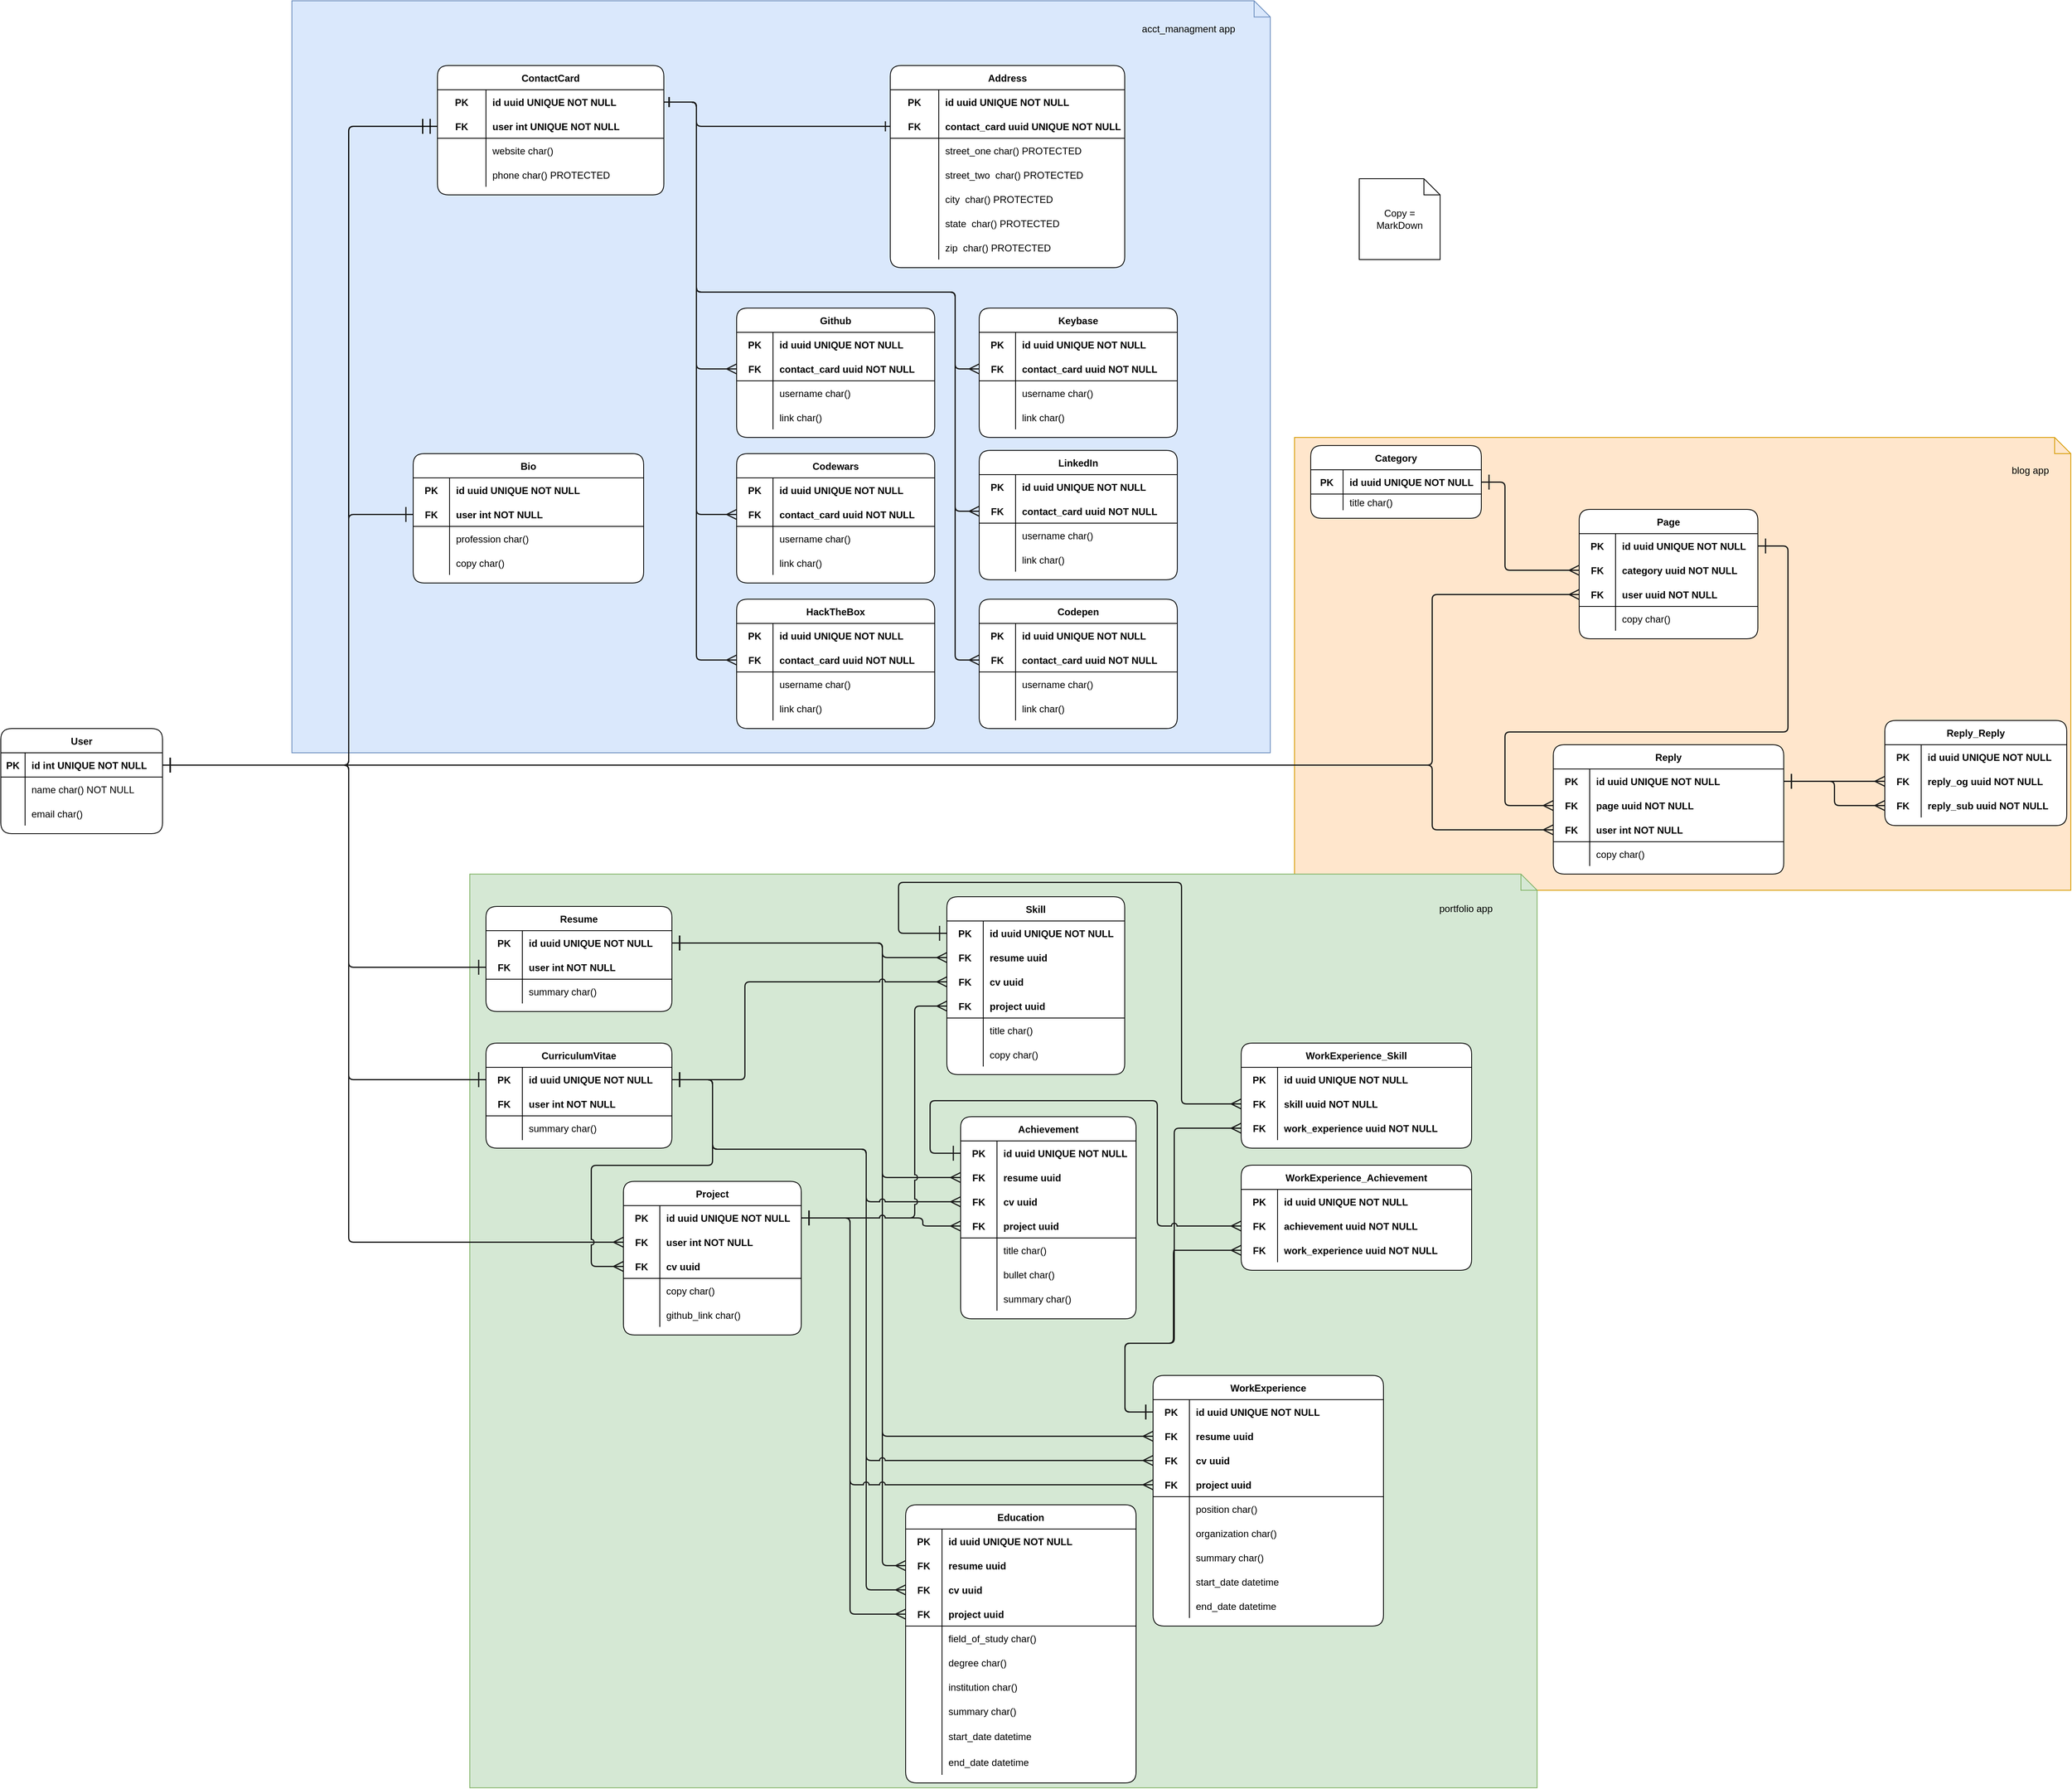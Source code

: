 <mxfile version="16.6.7" type="github">
  <diagram id="R2lEEEUBdFMjLlhIrx00" name="Page-1">
    <mxGraphModel dx="4917" dy="2330" grid="1" gridSize="10" guides="1" tooltips="1" connect="1" arrows="1" fold="1" page="1" pageScale="1" pageWidth="850" pageHeight="1100" math="0" shadow="0" extFonts="Permanent Marker^https://fonts.googleapis.com/css?family=Permanent+Marker">
      <root>
        <mxCell id="0" />
        <mxCell id="1" parent="0" />
        <mxCell id="C1Lx6RwTq1piZFSp2DUt-427" value="" style="shape=note;size=20;whiteSpace=wrap;html=1;rounded=1;shadow=0;sketch=0;fillColor=#ffe6cc;align=right;strokeColor=#d79b00;" parent="1" vertex="1">
          <mxGeometry x="1180" y="960" width="960" height="560" as="geometry" />
        </mxCell>
        <mxCell id="C1Lx6RwTq1piZFSp2DUt-428" value="" style="shape=note;size=20;whiteSpace=wrap;html=1;rounded=1;shadow=0;sketch=0;fillColor=#d5e8d4;strokeColor=#82b366;points=[[1,0.51,0,0,0]];" parent="1" vertex="1">
          <mxGeometry x="160" y="1500" width="1320" height="1130" as="geometry" />
        </mxCell>
        <mxCell id="C1Lx6RwTq1piZFSp2DUt-426" value="" style="shape=note;size=20;whiteSpace=wrap;html=1;rounded=1;shadow=0;sketch=0;fillColor=#dae8fc;strokeColor=#6c8ebf;" parent="1" vertex="1">
          <mxGeometry x="-60" y="420" width="1210" height="930" as="geometry" />
        </mxCell>
        <UserObject label="" lucidchartObjectId="g.TYRhDjpyAQ" id="C1Lx6RwTq1piZFSp2DUt-48">
          <mxCell style="html=1;jettySize=18;whiteSpace=wrap;fontSize=13;strokeColor=#000000;strokeWidth=1.5;rounded=1;arcSize=12;edgeStyle=orthogonalEdgeStyle;startArrow=ERone;startSize=16;endArrow=ERmandOne;endSize=16;endFill=0;startFill=0;entryX=0;entryY=0.5;entryDx=0;entryDy=0;exitX=1;exitY=0.5;exitDx=0;exitDy=0;" parent="1" source="C1Lx6RwTq1piZFSp2DUt-316" target="C1Lx6RwTq1piZFSp2DUt-332" edge="1">
            <mxGeometry width="100" height="100" relative="1" as="geometry">
              <Array as="points">
                <mxPoint x="10" y="1365" />
                <mxPoint x="10" y="575" />
              </Array>
              <mxPoint x="-210" y="1370" as="sourcePoint" />
              <mxPoint x="110" y="650" as="targetPoint" />
            </mxGeometry>
          </mxCell>
        </UserObject>
        <UserObject label="" lucidchartObjectId="EQ3Y5i.bJJNg" id="C1Lx6RwTq1piZFSp2DUt-91">
          <mxCell style="html=1;jettySize=18;whiteSpace=wrap;fontSize=13;strokeColor=#1A1A1A;strokeWidth=1.5;rounded=1;arcSize=12;edgeStyle=orthogonalEdgeStyle;startArrow=ERone;startSize=10;endArrow=ERone;endSize=10;startFill=0;entryX=1;entryY=0.5;entryDx=0;entryDy=0;exitX=0;exitY=0.5;exitDx=0;exitDy=0;endFill=0;" parent="1" source="C1Lx6RwTq1piZFSp2DUt-346" target="C1Lx6RwTq1piZFSp2DUt-329" edge="1">
            <mxGeometry width="100" height="100" relative="1" as="geometry">
              <Array as="points">
                <mxPoint x="440" y="575" />
                <mxPoint x="440" y="545" />
              </Array>
              <mxPoint x="630" y="770" as="sourcePoint" />
              <mxPoint x="490" y="550" as="targetPoint" />
            </mxGeometry>
          </mxCell>
        </UserObject>
        <UserObject label="" lucidchartObjectId="0VwZFwrsJFYA" id="C1Lx6RwTq1piZFSp2DUt-157">
          <mxCell style="html=1;jettySize=18;whiteSpace=wrap;fontSize=13;strokeColor=#1A1A1A;strokeWidth=1.5;rounded=1;arcSize=12;edgeStyle=orthogonalEdgeStyle;startArrow=ERmany;startSize=10;endArrow=ERone;endSize=10;entryX=1;entryY=0.5;entryDx=0;entryDy=0;exitX=0;exitY=0.5;exitDx=0;exitDy=0;endFill=0;" parent="1" source="C1Lx6RwTq1piZFSp2DUt-490" target="C1Lx6RwTq1piZFSp2DUt-329" edge="1">
            <mxGeometry width="100" height="100" relative="1" as="geometry">
              <Array as="points">
                <mxPoint x="760" y="1051" />
                <mxPoint x="760" y="780" />
                <mxPoint x="440" y="780" />
                <mxPoint x="440" y="545" />
              </Array>
              <mxPoint x="990" y="750" as="sourcePoint" />
              <mxPoint x="430" y="580" as="targetPoint" />
            </mxGeometry>
          </mxCell>
        </UserObject>
        <UserObject label="" lucidchartObjectId="3WwZ.9l3khhY" id="C1Lx6RwTq1piZFSp2DUt-158">
          <mxCell style="html=1;jettySize=18;whiteSpace=wrap;fontSize=13;strokeColor=#1A1A1A;strokeWidth=1.5;rounded=1;arcSize=12;edgeStyle=orthogonalEdgeStyle;startArrow=ERmany;startSize=10;endArrow=ERone;endSize=10;exitX=0;exitY=0.5;entryX=1;entryY=0.5;entryDx=0;entryDy=0;exitDx=0;exitDy=0;endFill=0;" parent="1" source="C1Lx6RwTq1piZFSp2DUt-503" target="C1Lx6RwTq1piZFSp2DUt-329" edge="1">
            <mxGeometry width="100" height="100" relative="1" as="geometry">
              <Array as="points">
                <mxPoint x="440" y="875" />
                <mxPoint x="440" y="545" />
              </Array>
              <mxPoint x="502.83" y="956.024" as="sourcePoint" />
              <mxPoint x="430" y="750" as="targetPoint" />
            </mxGeometry>
          </mxCell>
        </UserObject>
        <UserObject label="" lucidchartObjectId="AZwZduy-sLHQ" id="C1Lx6RwTq1piZFSp2DUt-175">
          <mxCell style="html=1;jettySize=18;whiteSpace=wrap;fontSize=13;strokeColor=#1A1A1A;strokeWidth=1.5;rounded=1;arcSize=12;edgeStyle=orthogonalEdgeStyle;startArrow=ERone;startSize=16;endArrow=ERone;endSize=16;entryX=1;entryY=0.5;entryDx=0;entryDy=0;exitX=0;exitY=0.5;exitDx=0;exitDy=0;" parent="1" source="C1Lx6RwTq1piZFSp2DUt-544" target="C1Lx6RwTq1piZFSp2DUt-316" edge="1">
            <mxGeometry width="100" height="100" relative="1" as="geometry">
              <Array as="points">
                <mxPoint x="10" y="1615" />
                <mxPoint x="10" y="1365" />
              </Array>
              <mxPoint x="-90" y="1670" as="sourcePoint" />
              <mxPoint x="-150" y="1390" as="targetPoint" />
            </mxGeometry>
          </mxCell>
        </UserObject>
        <UserObject label="" lucidchartObjectId="PZwZSAhJE6X4" id="C1Lx6RwTq1piZFSp2DUt-176">
          <mxCell style="html=1;jettySize=18;whiteSpace=wrap;fontSize=13;strokeColor=#1A1A1A;strokeWidth=1.5;rounded=1;arcSize=12;edgeStyle=orthogonalEdgeStyle;startArrow=ERone;startSize=16;endArrow=ERone;endSize=16;exitX=0;exitY=0.5;entryX=1;entryY=0.5;entryDx=0;entryDy=0;exitDx=0;exitDy=0;" parent="1" source="C1Lx6RwTq1piZFSp2DUt-556" target="C1Lx6RwTq1piZFSp2DUt-316" edge="1">
            <mxGeometry width="100" height="100" relative="1" as="geometry">
              <Array as="points">
                <mxPoint x="10" y="1754" />
                <mxPoint x="10" y="1365" />
              </Array>
              <mxPoint x="188.848" y="1782.994" as="sourcePoint" />
              <mxPoint x="-150" y="1390" as="targetPoint" />
            </mxGeometry>
          </mxCell>
        </UserObject>
        <UserObject label="" lucidchartObjectId="2ZwZLEUFzzat" id="C1Lx6RwTq1piZFSp2DUt-177">
          <mxCell style="html=1;jettySize=18;whiteSpace=wrap;fontSize=13;strokeColor=#1A1A1A;strokeWidth=1.5;rounded=1;arcSize=12;edgeStyle=orthogonalEdgeStyle;startArrow=ERmany;startSize=10;endArrow=ERone;endSize=16;exitX=0;exitY=0.5;entryX=1;entryY=0.5;entryDx=0;entryDy=0;exitDx=0;exitDy=0;" parent="1" source="C1Lx6RwTq1piZFSp2DUt-581" target="C1Lx6RwTq1piZFSp2DUt-316" edge="1">
            <mxGeometry width="100" height="100" relative="1" as="geometry">
              <Array as="points">
                <mxPoint x="10" y="1955" />
                <mxPoint x="10" y="1365" />
              </Array>
              <mxPoint x="353.95" y="1950.85" as="sourcePoint" />
              <mxPoint x="-150" y="1390" as="targetPoint" />
            </mxGeometry>
          </mxCell>
        </UserObject>
        <UserObject label="" lucidchartObjectId="91wZb2Q~xOBS" id="C1Lx6RwTq1piZFSp2DUt-178">
          <mxCell style="html=1;jettySize=18;whiteSpace=wrap;fontSize=13;strokeColor=#1A1A1A;strokeWidth=1.5;rounded=1;arcSize=12;edgeStyle=orthogonalEdgeStyle;startArrow=ERmany;startSize=10;endArrow=ERone;endSize=10;exitX=0;exitY=0.5;entryX=1;entryY=0.5;entryDx=0;entryDy=0;startFill=0;exitDx=0;exitDy=0;endFill=0;" parent="1" source="C1Lx6RwTq1piZFSp2DUt-451" target="C1Lx6RwTq1piZFSp2DUt-329" edge="1">
            <mxGeometry width="100" height="100" relative="1" as="geometry">
              <Array as="points">
                <mxPoint x="440" y="1235" />
                <mxPoint x="440" y="545" />
              </Array>
              <mxPoint x="502.83" y="1271.024" as="sourcePoint" />
              <mxPoint x="420" y="645" as="targetPoint" />
            </mxGeometry>
          </mxCell>
        </UserObject>
        <UserObject label="" lucidchartObjectId="b2wZSPcaYlge" id="C1Lx6RwTq1piZFSp2DUt-179">
          <mxCell style="html=1;jettySize=18;whiteSpace=wrap;fontSize=13;strokeColor=#1A1A1A;strokeWidth=1.5;rounded=1;arcSize=12;edgeStyle=orthogonalEdgeStyle;startArrow=ERmany;startSize=10;endArrow=ERone;endSize=10;exitX=0;exitY=0.5;entryX=1;entryY=0.5;entryDx=0;entryDy=0;endFill=0;exitDx=0;exitDy=0;startFill=0;" parent="1" source="C1Lx6RwTq1piZFSp2DUt-477" target="C1Lx6RwTq1piZFSp2DUt-329" edge="1">
            <mxGeometry width="100" height="100" relative="1" as="geometry">
              <Array as="points">
                <mxPoint x="440" y="1055" />
                <mxPoint x="440" y="545" />
              </Array>
              <mxPoint x="502.83" y="1115.024" as="sourcePoint" />
              <mxPoint x="430" y="645" as="targetPoint" />
            </mxGeometry>
          </mxCell>
        </UserObject>
        <UserObject label="" lucidchartObjectId="k2wZOZAYCCmJ" id="C1Lx6RwTq1piZFSp2DUt-180">
          <mxCell style="html=1;jettySize=18;whiteSpace=wrap;fontSize=13;strokeColor=#1A1A1A;strokeWidth=1.5;rounded=1;arcSize=12;edgeStyle=orthogonalEdgeStyle;startArrow=ERmany;startSize=10;endArrow=ERone;endSize=10;entryX=1;entryY=0.5;entryDx=0;entryDy=0;exitX=0;exitY=0.5;exitDx=0;exitDy=0;endFill=0;" parent="1" source="C1Lx6RwTq1piZFSp2DUt-516" target="C1Lx6RwTq1piZFSp2DUt-329" edge="1">
            <mxGeometry width="100" height="100" relative="1" as="geometry">
              <Array as="points">
                <mxPoint x="760" y="1235" />
                <mxPoint x="760" y="780" />
                <mxPoint x="440" y="780" />
                <mxPoint x="440" y="545" />
              </Array>
              <mxPoint x="1050" y="730" as="sourcePoint" />
              <mxPoint x="420" y="645" as="targetPoint" />
            </mxGeometry>
          </mxCell>
        </UserObject>
        <UserObject label="" lucidchartObjectId="ZgxZWNPb074P" id="C1Lx6RwTq1piZFSp2DUt-222">
          <mxCell style="html=1;jettySize=18;whiteSpace=wrap;fontSize=13;strokeColor=#1A1A1A;strokeWidth=1.5;rounded=1;arcSize=12;edgeStyle=orthogonalEdgeStyle;startArrow=ERone;startSize=16;endArrow=ERmany;endSize=10;entryX=0;entryY=0.5;exitX=1;exitY=0.5;exitDx=0;exitDy=0;endFill=0;entryDx=0;entryDy=0;" parent="1" source="C1Lx6RwTq1piZFSp2DUt-541" target="C1Lx6RwTq1piZFSp2DUt-649" edge="1">
            <mxGeometry width="100" height="100" relative="1" as="geometry">
              <Array as="points">
                <mxPoint x="670" y="1585" />
                <mxPoint x="670" y="1875" />
              </Array>
              <mxPoint x="500" y="1600" as="sourcePoint" />
              <mxPoint x="758.836" y="1877.132" as="targetPoint" />
            </mxGeometry>
          </mxCell>
        </UserObject>
        <UserObject label="" lucidchartObjectId="6gxZ20lumf~~" id="C1Lx6RwTq1piZFSp2DUt-223">
          <mxCell style="html=1;jettySize=18;whiteSpace=wrap;fontSize=13;strokeColor=#1A1A1A;strokeWidth=1.5;rounded=1;arcSize=12;edgeStyle=orthogonalEdgeStyle;startArrow=ERone;startSize=16;endArrow=ERmany;endSize=10;exitX=1;exitY=0.5;exitDx=0;exitDy=0;endFill=0;entryX=0;entryY=0.5;entryDx=0;entryDy=0;" parent="1" source="C1Lx6RwTq1piZFSp2DUt-541" target="C1Lx6RwTq1piZFSp2DUt-604" edge="1">
            <mxGeometry width="100" height="100" relative="1" as="geometry">
              <Array as="points">
                <mxPoint x="670" y="1585" />
                <mxPoint x="670" y="1603" />
              </Array>
              <mxPoint x="500" y="1610" as="sourcePoint" />
              <mxPoint x="710" y="1624" as="targetPoint" />
            </mxGeometry>
          </mxCell>
        </UserObject>
        <UserObject label="" lucidchartObjectId="RhxZedWc1Z8Q" id="C1Lx6RwTq1piZFSp2DUt-237">
          <mxCell style="html=1;jettySize=18;whiteSpace=wrap;fontSize=13;strokeColor=#1A1A1A;strokeWidth=1.5;rounded=1;arcSize=12;edgeStyle=orthogonalEdgeStyle;startArrow=ERmany;startSize=10;endArrow=ERone;endSize=16;exitX=0;exitY=0.5;entryX=1;entryY=0.5;entryDx=0;entryDy=0;exitDx=0;exitDy=0;" parent="1" source="r4kLxaNf1XHd40Li_yTl-7" target="C1Lx6RwTq1piZFSp2DUt-541" edge="1">
            <mxGeometry width="100" height="100" relative="1" as="geometry">
              <Array as="points">
                <mxPoint x="670" y="2195" />
                <mxPoint x="670" y="1585" />
              </Array>
              <mxPoint x="490" y="1600" as="targetPoint" />
              <mxPoint x="924.95" y="2246.024" as="sourcePoint" />
            </mxGeometry>
          </mxCell>
        </UserObject>
        <UserObject label="" lucidchartObjectId="3oxZyW_TM-FC" id="C1Lx6RwTq1piZFSp2DUt-251">
          <mxCell style="html=1;jettySize=18;whiteSpace=wrap;fontSize=13;strokeColor=#1A1A1A;strokeWidth=1.5;rounded=1;arcSize=12;edgeStyle=orthogonalEdgeStyle;startArrow=ERmany;startSize=10;endArrow=ERone;endSize=16;exitX=0;exitY=0.5;entryX=1;entryY=0.5;entryDx=0;entryDy=0;exitDx=0;exitDy=0;" parent="1" source="r4kLxaNf1XHd40Li_yTl-25" target="C1Lx6RwTq1piZFSp2DUt-541" edge="1">
            <mxGeometry width="100" height="100" relative="1" as="geometry">
              <Array as="points">
                <mxPoint x="670" y="2355" />
                <mxPoint x="670" y="1585" />
              </Array>
              <mxPoint x="510" y="1600" as="targetPoint" />
            </mxGeometry>
          </mxCell>
        </UserObject>
        <UserObject label="" lucidchartObjectId="8GxZQJTCxgkr" id="C1Lx6RwTq1piZFSp2DUt-252">
          <mxCell style="html=1;jettySize=18;whiteSpace=wrap;fontSize=13;strokeColor=#1A1A1A;strokeWidth=1.5;rounded=1;arcSize=12;edgeStyle=orthogonalEdgeStyle;jumpStyle=arc;startArrow=ERmany;startSize=10;endArrow=ERone;endSize=16;exitX=0;exitY=0.5;entryX=1;entryY=0.5;entryDx=0;entryDy=0;startFill=0;exitDx=0;exitDy=0;" parent="1" source="C1Lx6RwTq1piZFSp2DUt-646" target="C1Lx6RwTq1piZFSp2DUt-556" edge="1">
            <mxGeometry width="100" height="100" relative="1" as="geometry">
              <Array as="points">
                <mxPoint x="650" y="1905" />
                <mxPoint x="650" y="1840" />
                <mxPoint x="460" y="1840" />
                <mxPoint x="460" y="1754" />
              </Array>
              <mxPoint x="758.836" y="1901.09" as="sourcePoint" />
              <mxPoint x="383.152" y="1759.024" as="targetPoint" />
            </mxGeometry>
          </mxCell>
        </UserObject>
        <UserObject label="" lucidchartObjectId="JOxZxpumRNSY" id="C1Lx6RwTq1piZFSp2DUt-266">
          <mxCell style="html=1;jettySize=18;whiteSpace=wrap;fontSize=13;strokeColor=#1A1A1A;strokeWidth=1.5;rounded=1;arcSize=12;edgeStyle=orthogonalEdgeStyle;jumpStyle=arc;startArrow=ERmany;startSize=10;endArrow=ERone;endSize=16;entryX=1;entryY=0.5;entryDx=0;entryDy=0;startFill=0;exitX=0;exitY=0.5;exitDx=0;exitDy=0;" parent="1" source="C1Lx6RwTq1piZFSp2DUt-601" target="C1Lx6RwTq1piZFSp2DUt-556" edge="1">
            <mxGeometry width="100" height="100" relative="1" as="geometry">
              <Array as="points">
                <mxPoint x="500" y="1633" />
                <mxPoint x="500" y="1754" />
              </Array>
              <mxPoint x="710" y="1648" as="sourcePoint" />
              <mxPoint x="383.152" y="1759.024" as="targetPoint" />
            </mxGeometry>
          </mxCell>
        </UserObject>
        <UserObject label="" lucidchartObjectId="0RxZ_axoYBpB" id="C1Lx6RwTq1piZFSp2DUt-267">
          <mxCell style="html=1;jettySize=18;whiteSpace=wrap;fontSize=13;strokeColor=#1A1A1A;strokeWidth=1.5;rounded=1;arcSize=12;edgeStyle=orthogonalEdgeStyle;startArrow=ERone;startSize=16;endArrow=ERone;endSize=16;entryX=1;entryY=0.5;entryDx=0;entryDy=0;exitX=0;exitY=0.5;exitDx=0;exitDy=0;endFill=0;startFill=0;" parent="1" source="C1Lx6RwTq1piZFSp2DUt-531" target="C1Lx6RwTq1piZFSp2DUt-316" edge="1">
            <mxGeometry width="100" height="100" relative="1" as="geometry">
              <Array as="points">
                <mxPoint x="10" y="1055" />
                <mxPoint x="10" y="1365" />
              </Array>
              <mxPoint x="40" y="1000" as="sourcePoint" />
              <mxPoint x="-150" y="1390" as="targetPoint" />
            </mxGeometry>
          </mxCell>
        </UserObject>
        <UserObject label="" lucidchartObjectId="wTxZoXbYwXDJ" id="C1Lx6RwTq1piZFSp2DUt-268">
          <mxCell style="html=1;jettySize=18;whiteSpace=wrap;fontSize=13;strokeColor=#1A1A1A;strokeWidth=1.5;rounded=1;arcSize=12;edgeStyle=orthogonalEdgeStyle;jumpStyle=arc;startArrow=ERmany;startSize=10;endArrow=ERone;endSize=16;exitX=0;exitY=0.5;entryX=1;entryY=0.5;entryDx=0;entryDy=0;startFill=0;exitDx=0;exitDy=0;" parent="1" source="r4kLxaNf1XHd40Li_yTl-4" target="C1Lx6RwTq1piZFSp2DUt-556" edge="1">
            <mxGeometry width="100" height="100" relative="1" as="geometry">
              <Array as="points">
                <mxPoint x="650" y="2225" />
                <mxPoint x="650" y="1840" />
                <mxPoint x="460" y="1840" />
                <mxPoint x="460" y="1754" />
              </Array>
              <mxPoint x="383.152" y="1759.024" as="targetPoint" />
              <mxPoint x="924.95" y="2269.964" as="sourcePoint" />
            </mxGeometry>
          </mxCell>
        </UserObject>
        <UserObject label="" lucidchartObjectId="MVxZ73rs-OnB" id="C1Lx6RwTq1piZFSp2DUt-269">
          <mxCell style="html=1;jettySize=18;whiteSpace=wrap;fontSize=13;strokeColor=#1A1A1A;strokeWidth=1.5;rounded=1;arcSize=12;edgeStyle=orthogonalEdgeStyle;jumpStyle=arc;startArrow=ERmany;startSize=10;endArrow=ERone;endSize=16;exitX=0;exitY=0.5;entryX=1;entryY=0.5;entryDx=0;entryDy=0;startFill=0;exitDx=0;exitDy=0;" parent="1" source="r4kLxaNf1XHd40Li_yTl-22" target="C1Lx6RwTq1piZFSp2DUt-556" edge="1">
            <mxGeometry width="100" height="100" relative="1" as="geometry">
              <Array as="points">
                <mxPoint x="650" y="2385" />
                <mxPoint x="650" y="1840" />
                <mxPoint x="460" y="1840" />
                <mxPoint x="460" y="1754" />
              </Array>
              <mxPoint x="383.152" y="1759.024" as="targetPoint" />
            </mxGeometry>
          </mxCell>
        </UserObject>
        <UserObject label="" lucidchartObjectId="x1xZpTevbE~_" id="C1Lx6RwTq1piZFSp2DUt-270">
          <mxCell style="html=1;jettySize=18;whiteSpace=wrap;fontSize=13;strokeColor=#1A1A1A;strokeWidth=1.5;rounded=1;arcSize=12;edgeStyle=orthogonalEdgeStyle;startArrow=ERone;startSize=16;endArrow=ERmany;endSize=10;exitX=0;exitY=0.5;entryX=0;entryY=0.5;entryDx=0;entryDy=0;exitDx=0;exitDy=0;" parent="1" source="C1Lx6RwTq1piZFSp2DUt-656" target="C1Lx6RwTq1piZFSp2DUt-611" edge="1">
            <mxGeometry width="100" height="100" relative="1" as="geometry">
              <Array as="points">
                <mxPoint x="970" y="2165" />
                <mxPoint x="970" y="2080" />
                <mxPoint x="1031" y="2080" />
                <mxPoint x="1031" y="1814" />
              </Array>
              <mxPoint x="1103.928" y="1812.76" as="targetPoint" />
              <mxPoint x="924.95" y="2221.958" as="sourcePoint" />
            </mxGeometry>
          </mxCell>
        </UserObject>
        <UserObject label="" lucidchartObjectId="A3xZMXd54UBz" id="C1Lx6RwTq1piZFSp2DUt-281">
          <mxCell style="html=1;jettySize=18;whiteSpace=wrap;fontSize=13;strokeColor=#1A1A1A;strokeWidth=1.5;rounded=1;arcSize=12;edgeStyle=orthogonalEdgeStyle;startArrow=ERone;startSize=16;endArrow=ERmany;endSize=10;entryX=0;entryY=0.5;exitX=0;exitY=0.5;exitDx=0;exitDy=0;entryDx=0;entryDy=0;" parent="1" source="C1Lx6RwTq1piZFSp2DUt-585" target="C1Lx6RwTq1piZFSp2DUt-620" edge="1">
            <mxGeometry width="100" height="100" relative="1" as="geometry">
              <Array as="points">
                <mxPoint x="690" y="1573" />
                <mxPoint x="690" y="1510" />
                <mxPoint x="1040" y="1510" />
                <mxPoint x="1040" y="1784" />
              </Array>
              <mxPoint x="710" y="1490" as="sourcePoint" />
              <mxPoint x="1103.928" y="1788.892" as="targetPoint" />
            </mxGeometry>
          </mxCell>
        </UserObject>
        <UserObject label="" lucidchartObjectId="r5xZYvssaclC" id="C1Lx6RwTq1piZFSp2DUt-292">
          <mxCell style="html=1;jettySize=18;whiteSpace=wrap;fontSize=13;strokeColor=#1A1A1A;strokeWidth=1.5;rounded=1;arcSize=12;edgeStyle=orthogonalEdgeStyle;jumpStyle=arc;startArrow=ERone;startSize=16;endArrow=ERmany;endSize=10;exitX=0;exitY=0.5;entryX=0;entryY=0.5;entryDx=0;entryDy=0;exitDx=0;exitDy=0;" parent="1" source="C1Lx6RwTq1piZFSp2DUt-634" target="C1Lx6RwTq1piZFSp2DUt-627" edge="1">
            <mxGeometry width="100" height="100" relative="1" as="geometry">
              <Array as="points">
                <mxPoint x="729" y="1845" />
                <mxPoint x="729" y="1780" />
                <mxPoint x="1010" y="1780" />
                <mxPoint x="1010" y="1935" />
              </Array>
              <mxPoint x="758.836" y="1853.174" as="sourcePoint" />
              <mxPoint x="1101.92" y="1908.994" as="targetPoint" />
            </mxGeometry>
          </mxCell>
        </UserObject>
        <UserObject label="" lucidchartObjectId="O5xZjmJ51Efe" id="C1Lx6RwTq1piZFSp2DUt-293">
          <mxCell style="html=1;jettySize=18;whiteSpace=wrap;fontSize=13;strokeColor=#1A1A1A;strokeWidth=1.5;rounded=1;arcSize=12;edgeStyle=orthogonalEdgeStyle;jumpStyle=arc;startArrow=ERone;startSize=16;endArrow=ERmany;endSize=10;exitX=0;exitY=0.5;entryX=0;entryY=0.5;entryDx=0;entryDy=0;exitDx=0;exitDy=0;" parent="1" source="C1Lx6RwTq1piZFSp2DUt-656" target="C1Lx6RwTq1piZFSp2DUt-630" edge="1">
            <mxGeometry width="100" height="100" relative="1" as="geometry">
              <Array as="points">
                <mxPoint x="970" y="2165" />
                <mxPoint x="970" y="2080" />
                <mxPoint x="1030" y="2080" />
                <mxPoint x="1030" y="1965" />
              </Array>
              <mxPoint x="1101.92" y="1932.964" as="targetPoint" />
              <mxPoint x="924.95" y="2221.958" as="sourcePoint" />
            </mxGeometry>
          </mxCell>
        </UserObject>
        <UserObject label="" lucidchartObjectId="Z-xZgU64g.A2" id="C1Lx6RwTq1piZFSp2DUt-294">
          <mxCell style="html=1;jettySize=18;whiteSpace=wrap;fontSize=13;strokeColor=#1A1A1A;strokeWidth=1.5;rounded=1;arcSize=12;edgeStyle=orthogonalEdgeStyle;startArrow=ERone;startSize=16;endArrow=ERmany;endSize=10;exitX=1;exitY=0.5;exitDx=0;exitDy=0;entryX=0;entryY=0.5;entryDx=0;entryDy=0;" parent="1" source="C1Lx6RwTq1piZFSp2DUt-378" target="C1Lx6RwTq1piZFSp2DUt-414" edge="1">
            <mxGeometry width="100" height="100" relative="1" as="geometry">
              <Array as="points">
                <mxPoint x="1790" y="1094" />
                <mxPoint x="1790" y="1324" />
                <mxPoint x="1440" y="1324" />
                <mxPoint x="1440" y="1415" />
              </Array>
              <mxPoint x="1751.205" y="1175.851" as="sourcePoint" />
              <mxPoint x="1470" y="1480" as="targetPoint" />
            </mxGeometry>
          </mxCell>
        </UserObject>
        <UserObject label="" lucidchartObjectId="k_xZLf5LtQvF" id="C1Lx6RwTq1piZFSp2DUt-296">
          <mxCell style="html=1;jettySize=18;whiteSpace=wrap;fontSize=13;strokeColor=#1A1A1A;strokeWidth=1.5;rounded=1;arcSize=12;edgeStyle=orthogonalEdgeStyle;startArrow=ERone;startSize=16;endArrow=ERmany;endSize=10;exitX=1;exitY=0.5;exitDx=0;exitDy=0;entryX=0;entryY=0.5;entryDx=0;entryDy=0;" parent="1" source="C1Lx6RwTq1piZFSp2DUt-316" target="C1Lx6RwTq1piZFSp2DUt-423" edge="1">
            <mxGeometry width="100" height="100" relative="1" as="geometry">
              <Array as="points">
                <mxPoint x="1350" y="1365" />
                <mxPoint x="1350" y="1445" />
              </Array>
              <mxPoint x="-200" y="1370" as="sourcePoint" />
              <mxPoint x="1390" y="1530" as="targetPoint" />
            </mxGeometry>
          </mxCell>
        </UserObject>
        <UserObject label="" lucidchartObjectId="E_xZyQ_vH6gO" id="C1Lx6RwTq1piZFSp2DUt-297">
          <mxCell style="html=1;jettySize=18;whiteSpace=wrap;fontSize=13;strokeColor=#1A1A1A;strokeWidth=1.5;rounded=1;arcSize=12;edgeStyle=orthogonalEdgeStyle;startArrow=none;startSize=16;endArrow=ERmany;endSize=10;entryX=0;entryY=0.5;entryDx=0;entryDy=0;exitX=1;exitY=0.5;exitDx=0;exitDy=0;" parent="1" source="C1Lx6RwTq1piZFSp2DUt-316" target="C1Lx6RwTq1piZFSp2DUt-381" edge="1">
            <mxGeometry width="100" height="100" relative="1" as="geometry">
              <Array as="points">
                <mxPoint x="1350" y="1365" />
                <mxPoint x="1350" y="1154" />
              </Array>
              <mxPoint x="1890" y="1740" as="sourcePoint" />
              <mxPoint x="1410" y="1290" as="targetPoint" />
            </mxGeometry>
          </mxCell>
        </UserObject>
        <UserObject label="" lucidchartObjectId="J~xZ2.eRDwL6" id="C1Lx6RwTq1piZFSp2DUt-308">
          <mxCell style="html=1;jettySize=18;whiteSpace=wrap;fontSize=13;strokeColor=#1A1A1A;strokeWidth=1.5;rounded=1;arcSize=12;edgeStyle=orthogonalEdgeStyle;startArrow=ERone;startSize=16;endArrow=ERmany;endSize=10;exitX=1;exitY=0.5;exitDx=0;exitDy=0;entryX=0;entryY=0.5;entryDx=0;entryDy=0;" parent="1" source="C1Lx6RwTq1piZFSp2DUt-411" target="C1Lx6RwTq1piZFSp2DUt-433" edge="1">
            <mxGeometry width="100" height="100" relative="1" as="geometry">
              <Array as="points" />
              <mxPoint x="1820" y="1480" as="sourcePoint" />
              <mxPoint x="1820" y="1320" as="targetPoint" />
            </mxGeometry>
          </mxCell>
        </UserObject>
        <UserObject label="" lucidchartObjectId="M~xZyoFV3AG." id="C1Lx6RwTq1piZFSp2DUt-309">
          <mxCell style="html=1;jettySize=18;whiteSpace=wrap;fontSize=13;strokeColor=#1A1A1A;strokeWidth=1.5;rounded=1;arcSize=12;edgeStyle=orthogonalEdgeStyle;startArrow=ERone;startSize=16;endArrow=ERmany;endSize=10;exitX=1;exitY=0.5;exitDx=0;exitDy=0;" parent="1" source="C1Lx6RwTq1piZFSp2DUt-411" target="C1Lx6RwTq1piZFSp2DUt-442" edge="1">
            <mxGeometry width="100" height="100" relative="1" as="geometry">
              <Array as="points" />
              <mxPoint x="1820" y="1500" as="sourcePoint" />
              <mxPoint x="1820" y="1320" as="targetPoint" />
            </mxGeometry>
          </mxCell>
        </UserObject>
        <UserObject label="" lucidchartObjectId="XQFZVeWvwNgx" id="C1Lx6RwTq1piZFSp2DUt-310">
          <mxCell style="html=1;jettySize=18;whiteSpace=wrap;fontSize=13;strokeColor=#1A1A1A;strokeWidth=1.5;rounded=1;arcSize=12;edgeStyle=orthogonalEdgeStyle;startArrow=ERone;startSize=16;endArrow=ERmany;endSize=10;exitX=1;exitY=0.5;entryX=0;entryY=0.5;jumpStyle=arc;exitDx=0;exitDy=0;entryDx=0;entryDy=0;" parent="1" source="C1Lx6RwTq1piZFSp2DUt-569" target="C1Lx6RwTq1piZFSp2DUt-672" edge="1">
            <mxGeometry width="100" height="100" relative="1" as="geometry">
              <Array as="points">
                <mxPoint x="630" y="1925" />
                <mxPoint x="630" y="2415" />
              </Array>
              <mxPoint x="566.05" y="1927" as="sourcePoint" />
            </mxGeometry>
          </mxCell>
        </UserObject>
        <UserObject label="" lucidchartObjectId="wRFZb34tsMdJ" id="C1Lx6RwTq1piZFSp2DUt-311">
          <mxCell style="html=1;jettySize=18;whiteSpace=wrap;fontSize=13;strokeColor=#1A1A1A;strokeWidth=1.5;rounded=1;arcSize=12;edgeStyle=orthogonalEdgeStyle;jumpStyle=arc;startArrow=ERone;startSize=16;endArrow=ERmany;endSize=10;exitX=1;exitY=0.5;entryX=0;entryY=0.5;exitDx=0;exitDy=0;entryDx=0;entryDy=0;" parent="1" source="C1Lx6RwTq1piZFSp2DUt-569" target="C1Lx6RwTq1piZFSp2DUt-659" edge="1">
            <mxGeometry width="100" height="100" relative="1" as="geometry">
              <Array as="points">
                <mxPoint x="630" y="1925" />
                <mxPoint x="630" y="2255" />
              </Array>
              <mxPoint x="566.05" y="1927" as="sourcePoint" />
              <mxPoint x="924.95" y="2294.03" as="targetPoint" />
            </mxGeometry>
          </mxCell>
        </UserObject>
        <UserObject label="" lucidchartObjectId="ESFZbGL8aBnH" id="C1Lx6RwTq1piZFSp2DUt-312">
          <mxCell style="html=1;jettySize=18;whiteSpace=wrap;fontSize=13;strokeColor=#1A1A1A;strokeWidth=1.5;rounded=1;arcSize=12;edgeStyle=orthogonalEdgeStyle;jumpStyle=arc;startArrow=ERone;startSize=16;endArrow=ERmany;endSize=10;exitX=1;exitY=0.5;exitDx=0;exitDy=0;entryX=0;entryY=0.5;entryDx=0;entryDy=0;" parent="1" source="C1Lx6RwTq1piZFSp2DUt-569" target="C1Lx6RwTq1piZFSp2DUt-588" edge="1">
            <mxGeometry width="100" height="100" relative="1" as="geometry">
              <Array as="points">
                <mxPoint x="710" y="1925" />
                <mxPoint x="710" y="1663" />
              </Array>
              <mxPoint x="566.05" y="1927" as="sourcePoint" />
              <mxPoint x="710" y="1700" as="targetPoint" />
            </mxGeometry>
          </mxCell>
        </UserObject>
        <UserObject label="" lucidchartObjectId="2SFZYrDE2naH" id="C1Lx6RwTq1piZFSp2DUt-313">
          <mxCell style="html=1;jettySize=18;whiteSpace=wrap;fontSize=13;strokeColor=#1A1A1A;strokeWidth=1.5;rounded=1;arcSize=12;edgeStyle=orthogonalEdgeStyle;jumpStyle=arc;startArrow=ERone;startSize=16;endArrow=ERmany;endSize=10;exitX=1;exitY=0.5;entryX=0;entryY=0.5;exitDx=0;exitDy=0;entryDx=0;entryDy=0;" parent="1" source="C1Lx6RwTq1piZFSp2DUt-569" target="C1Lx6RwTq1piZFSp2DUt-637" edge="1">
            <mxGeometry width="100" height="100" relative="1" as="geometry">
              <Array as="points">
                <mxPoint x="720" y="1925" />
                <mxPoint x="720" y="1935" />
              </Array>
              <mxPoint x="566.05" y="1927" as="sourcePoint" />
              <mxPoint x="758.836" y="1925.048" as="targetPoint" />
            </mxGeometry>
          </mxCell>
        </UserObject>
        <UserObject label="" lucidchartObjectId="KUFZy3f4OV.Q" id="C1Lx6RwTq1piZFSp2DUt-314">
          <mxCell style="html=1;jettySize=18;whiteSpace=wrap;fontSize=13;strokeColor=#1A1A1A;strokeWidth=1.5;rounded=1;arcSize=12;edgeStyle=orthogonalEdgeStyle;jumpStyle=arc;startArrow=ERone;startSize=16;endArrow=ERmany;endSize=10;exitX=1;exitY=0.5;entryX=0;entryY=0.5;exitDx=0;exitDy=0;entryDx=0;entryDy=0;" parent="1" source="C1Lx6RwTq1piZFSp2DUt-556" target="C1Lx6RwTq1piZFSp2DUt-572" edge="1">
            <mxGeometry width="100" height="100" relative="1" as="geometry">
              <Array as="points">
                <mxPoint x="460" y="1754" />
                <mxPoint x="460" y="1860" />
                <mxPoint x="310" y="1860" />
                <mxPoint x="310" y="1985" />
              </Array>
              <mxPoint x="383.152" y="1759.024" as="sourcePoint" />
              <mxPoint x="353.95" y="1975.15" as="targetPoint" />
            </mxGeometry>
          </mxCell>
        </UserObject>
        <mxCell id="C1Lx6RwTq1piZFSp2DUt-315" value="User" style="shape=table;startSize=30;container=1;collapsible=1;childLayout=tableLayout;fixedRows=1;rowLines=0;fontStyle=1;align=center;resizeLast=1;rounded=1;shadow=0;sketch=0;gradientColor=none;fillColor=default;swimlaneFillColor=default;" parent="1" vertex="1">
          <mxGeometry x="-420" y="1320" width="200" height="130" as="geometry" />
        </mxCell>
        <mxCell id="C1Lx6RwTq1piZFSp2DUt-316" value="" style="shape=tableRow;horizontal=0;startSize=0;swimlaneHead=0;swimlaneBody=0;fillColor=none;collapsible=0;dropTarget=0;points=[[0,0.5],[1,0.5]];portConstraint=eastwest;top=0;left=0;right=0;bottom=1;" parent="C1Lx6RwTq1piZFSp2DUt-315" vertex="1">
          <mxGeometry y="30" width="200" height="30" as="geometry" />
        </mxCell>
        <mxCell id="C1Lx6RwTq1piZFSp2DUt-317" value="PK" style="shape=partialRectangle;connectable=0;fillColor=none;top=0;left=0;bottom=0;right=0;fontStyle=1;overflow=hidden;" parent="C1Lx6RwTq1piZFSp2DUt-316" vertex="1">
          <mxGeometry width="30" height="30" as="geometry">
            <mxRectangle width="30" height="30" as="alternateBounds" />
          </mxGeometry>
        </mxCell>
        <mxCell id="C1Lx6RwTq1piZFSp2DUt-318" value="id int UNIQUE NOT NULL" style="shape=partialRectangle;connectable=0;fillColor=none;top=0;left=0;bottom=0;right=0;align=left;spacingLeft=6;fontStyle=1;overflow=hidden;" parent="C1Lx6RwTq1piZFSp2DUt-316" vertex="1">
          <mxGeometry x="30" width="170" height="30" as="geometry">
            <mxRectangle width="170" height="30" as="alternateBounds" />
          </mxGeometry>
        </mxCell>
        <mxCell id="C1Lx6RwTq1piZFSp2DUt-319" value="" style="shape=tableRow;horizontal=0;startSize=0;swimlaneHead=0;swimlaneBody=0;fillColor=none;collapsible=0;dropTarget=0;points=[[0,0.5],[1,0.5]];portConstraint=eastwest;top=0;left=0;right=0;bottom=0;" parent="C1Lx6RwTq1piZFSp2DUt-315" vertex="1">
          <mxGeometry y="60" width="200" height="30" as="geometry" />
        </mxCell>
        <mxCell id="C1Lx6RwTq1piZFSp2DUt-320" value="" style="shape=partialRectangle;connectable=0;fillColor=none;top=0;left=0;bottom=0;right=0;editable=1;overflow=hidden;" parent="C1Lx6RwTq1piZFSp2DUt-319" vertex="1">
          <mxGeometry width="30" height="30" as="geometry">
            <mxRectangle width="30" height="30" as="alternateBounds" />
          </mxGeometry>
        </mxCell>
        <mxCell id="C1Lx6RwTq1piZFSp2DUt-321" value="name char() NOT NULL" style="shape=partialRectangle;connectable=0;fillColor=none;top=0;left=0;bottom=0;right=0;align=left;spacingLeft=6;overflow=hidden;" parent="C1Lx6RwTq1piZFSp2DUt-319" vertex="1">
          <mxGeometry x="30" width="170" height="30" as="geometry">
            <mxRectangle width="170" height="30" as="alternateBounds" />
          </mxGeometry>
        </mxCell>
        <mxCell id="C1Lx6RwTq1piZFSp2DUt-322" value="" style="shape=tableRow;horizontal=0;startSize=0;swimlaneHead=0;swimlaneBody=0;fillColor=none;collapsible=0;dropTarget=0;points=[[0,0.5],[1,0.5]];portConstraint=eastwest;top=0;left=0;right=0;bottom=0;" parent="C1Lx6RwTq1piZFSp2DUt-315" vertex="1">
          <mxGeometry y="90" width="200" height="30" as="geometry" />
        </mxCell>
        <mxCell id="C1Lx6RwTq1piZFSp2DUt-323" value="" style="shape=partialRectangle;connectable=0;fillColor=none;top=0;left=0;bottom=0;right=0;editable=1;overflow=hidden;" parent="C1Lx6RwTq1piZFSp2DUt-322" vertex="1">
          <mxGeometry width="30" height="30" as="geometry">
            <mxRectangle width="30" height="30" as="alternateBounds" />
          </mxGeometry>
        </mxCell>
        <mxCell id="C1Lx6RwTq1piZFSp2DUt-324" value="email char()" style="shape=partialRectangle;connectable=0;fillColor=none;top=0;left=0;bottom=0;right=0;align=left;spacingLeft=6;overflow=hidden;" parent="C1Lx6RwTq1piZFSp2DUt-322" vertex="1">
          <mxGeometry x="30" width="170" height="30" as="geometry">
            <mxRectangle width="170" height="30" as="alternateBounds" />
          </mxGeometry>
        </mxCell>
        <mxCell id="C1Lx6RwTq1piZFSp2DUt-328" value="ContactCard" style="shape=table;startSize=30;container=1;collapsible=1;childLayout=tableLayout;fixedRows=1;rowLines=0;fontStyle=1;align=center;resizeLast=1;rounded=1;shadow=0;sketch=0;fillColor=default;gradientColor=none;swimlaneFillColor=default;" parent="1" vertex="1">
          <mxGeometry x="120" y="500" width="280" height="160" as="geometry" />
        </mxCell>
        <mxCell id="C1Lx6RwTq1piZFSp2DUt-329" value="" style="shape=tableRow;horizontal=0;startSize=0;swimlaneHead=0;swimlaneBody=0;fillColor=none;collapsible=0;dropTarget=0;points=[[0,0.5],[1,0.5]];portConstraint=eastwest;top=0;left=0;right=0;bottom=0;rounded=1;shadow=0;sketch=0;" parent="C1Lx6RwTq1piZFSp2DUt-328" vertex="1">
          <mxGeometry y="30" width="280" height="30" as="geometry" />
        </mxCell>
        <mxCell id="C1Lx6RwTq1piZFSp2DUt-330" value="PK" style="shape=partialRectangle;connectable=0;fillColor=none;top=0;left=0;bottom=0;right=0;fontStyle=1;overflow=hidden;rounded=1;shadow=0;sketch=0;" parent="C1Lx6RwTq1piZFSp2DUt-329" vertex="1">
          <mxGeometry width="60" height="30" as="geometry">
            <mxRectangle width="60" height="30" as="alternateBounds" />
          </mxGeometry>
        </mxCell>
        <mxCell id="C1Lx6RwTq1piZFSp2DUt-331" value="id uuid UNIQUE NOT NULL" style="shape=partialRectangle;connectable=0;fillColor=none;top=0;left=0;bottom=0;right=0;align=left;spacingLeft=6;fontStyle=1;overflow=hidden;rounded=1;shadow=0;sketch=0;" parent="C1Lx6RwTq1piZFSp2DUt-329" vertex="1">
          <mxGeometry x="60" width="220" height="30" as="geometry">
            <mxRectangle width="220" height="30" as="alternateBounds" />
          </mxGeometry>
        </mxCell>
        <mxCell id="C1Lx6RwTq1piZFSp2DUt-332" value="" style="shape=tableRow;horizontal=0;startSize=0;swimlaneHead=0;swimlaneBody=0;fillColor=none;collapsible=0;dropTarget=0;points=[[0,0.5],[1,0.5]];portConstraint=eastwest;top=0;left=0;right=0;bottom=1;rounded=1;shadow=0;sketch=0;" parent="C1Lx6RwTq1piZFSp2DUt-328" vertex="1">
          <mxGeometry y="60" width="280" height="30" as="geometry" />
        </mxCell>
        <mxCell id="C1Lx6RwTq1piZFSp2DUt-333" value="FK" style="shape=partialRectangle;connectable=0;fillColor=none;top=0;left=0;bottom=0;right=0;fontStyle=1;overflow=hidden;rounded=1;shadow=0;sketch=0;" parent="C1Lx6RwTq1piZFSp2DUt-332" vertex="1">
          <mxGeometry width="60" height="30" as="geometry">
            <mxRectangle width="60" height="30" as="alternateBounds" />
          </mxGeometry>
        </mxCell>
        <mxCell id="C1Lx6RwTq1piZFSp2DUt-334" value="user int UNIQUE NOT NULL" style="shape=partialRectangle;connectable=0;fillColor=none;top=0;left=0;bottom=0;right=0;align=left;spacingLeft=6;fontStyle=1;overflow=hidden;rounded=1;shadow=0;sketch=0;" parent="C1Lx6RwTq1piZFSp2DUt-332" vertex="1">
          <mxGeometry x="60" width="220" height="30" as="geometry">
            <mxRectangle width="220" height="30" as="alternateBounds" />
          </mxGeometry>
        </mxCell>
        <mxCell id="C1Lx6RwTq1piZFSp2DUt-335" value="" style="shape=tableRow;horizontal=0;startSize=0;swimlaneHead=0;swimlaneBody=0;fillColor=none;collapsible=0;dropTarget=0;points=[[0,0.5],[1,0.5]];portConstraint=eastwest;top=0;left=0;right=0;bottom=0;rounded=1;shadow=0;sketch=0;" parent="C1Lx6RwTq1piZFSp2DUt-328" vertex="1">
          <mxGeometry y="90" width="280" height="30" as="geometry" />
        </mxCell>
        <mxCell id="C1Lx6RwTq1piZFSp2DUt-336" value="" style="shape=partialRectangle;connectable=0;fillColor=none;top=0;left=0;bottom=0;right=0;editable=1;overflow=hidden;rounded=1;shadow=0;sketch=0;" parent="C1Lx6RwTq1piZFSp2DUt-335" vertex="1">
          <mxGeometry width="60" height="30" as="geometry">
            <mxRectangle width="60" height="30" as="alternateBounds" />
          </mxGeometry>
        </mxCell>
        <mxCell id="C1Lx6RwTq1piZFSp2DUt-337" value="website char()" style="shape=partialRectangle;connectable=0;fillColor=none;top=0;left=0;bottom=0;right=0;align=left;spacingLeft=6;overflow=hidden;rounded=1;shadow=0;sketch=0;" parent="C1Lx6RwTq1piZFSp2DUt-335" vertex="1">
          <mxGeometry x="60" width="220" height="30" as="geometry">
            <mxRectangle width="220" height="30" as="alternateBounds" />
          </mxGeometry>
        </mxCell>
        <mxCell id="C1Lx6RwTq1piZFSp2DUt-338" value="" style="shape=tableRow;horizontal=0;startSize=0;swimlaneHead=0;swimlaneBody=0;fillColor=none;collapsible=0;dropTarget=0;points=[[0,0.5],[1,0.5]];portConstraint=eastwest;top=0;left=0;right=0;bottom=0;rounded=1;shadow=0;sketch=0;" parent="C1Lx6RwTq1piZFSp2DUt-328" vertex="1">
          <mxGeometry y="120" width="280" height="30" as="geometry" />
        </mxCell>
        <mxCell id="C1Lx6RwTq1piZFSp2DUt-339" value="" style="shape=partialRectangle;connectable=0;fillColor=none;top=0;left=0;bottom=0;right=0;editable=1;overflow=hidden;rounded=1;shadow=0;sketch=0;" parent="C1Lx6RwTq1piZFSp2DUt-338" vertex="1">
          <mxGeometry width="60" height="30" as="geometry">
            <mxRectangle width="60" height="30" as="alternateBounds" />
          </mxGeometry>
        </mxCell>
        <mxCell id="C1Lx6RwTq1piZFSp2DUt-340" value="phone char() PROTECTED" style="shape=partialRectangle;connectable=0;fillColor=none;top=0;left=0;bottom=0;right=0;align=left;spacingLeft=6;overflow=hidden;rounded=1;shadow=0;sketch=0;" parent="C1Lx6RwTq1piZFSp2DUt-338" vertex="1">
          <mxGeometry x="60" width="220" height="30" as="geometry">
            <mxRectangle width="220" height="30" as="alternateBounds" />
          </mxGeometry>
        </mxCell>
        <mxCell id="C1Lx6RwTq1piZFSp2DUt-342" value="Address" style="shape=table;startSize=30;container=1;collapsible=1;childLayout=tableLayout;fixedRows=1;rowLines=0;fontStyle=1;align=center;resizeLast=1;rounded=1;shadow=0;sketch=0;fillColor=default;gradientColor=none;swimlaneFillColor=default;" parent="1" vertex="1">
          <mxGeometry x="680" y="500" width="290" height="250" as="geometry" />
        </mxCell>
        <mxCell id="C1Lx6RwTq1piZFSp2DUt-343" value="" style="shape=tableRow;horizontal=0;startSize=0;swimlaneHead=0;swimlaneBody=0;fillColor=none;collapsible=0;dropTarget=0;points=[[0,0.5],[1,0.5]];portConstraint=eastwest;top=0;left=0;right=0;bottom=0;rounded=1;shadow=0;sketch=0;" parent="C1Lx6RwTq1piZFSp2DUt-342" vertex="1">
          <mxGeometry y="30" width="290" height="30" as="geometry" />
        </mxCell>
        <mxCell id="C1Lx6RwTq1piZFSp2DUt-344" value="PK" style="shape=partialRectangle;connectable=0;fillColor=none;top=0;left=0;bottom=0;right=0;fontStyle=1;overflow=hidden;rounded=1;shadow=0;sketch=0;" parent="C1Lx6RwTq1piZFSp2DUt-343" vertex="1">
          <mxGeometry width="60" height="30" as="geometry">
            <mxRectangle width="60" height="30" as="alternateBounds" />
          </mxGeometry>
        </mxCell>
        <mxCell id="C1Lx6RwTq1piZFSp2DUt-345" value="id uuid UNIQUE NOT NULL" style="shape=partialRectangle;connectable=0;fillColor=none;top=0;left=0;bottom=0;right=0;align=left;spacingLeft=6;fontStyle=1;overflow=hidden;rounded=1;shadow=0;sketch=0;" parent="C1Lx6RwTq1piZFSp2DUt-343" vertex="1">
          <mxGeometry x="60" width="230" height="30" as="geometry">
            <mxRectangle width="230" height="30" as="alternateBounds" />
          </mxGeometry>
        </mxCell>
        <mxCell id="C1Lx6RwTq1piZFSp2DUt-346" value="" style="shape=tableRow;horizontal=0;startSize=0;swimlaneHead=0;swimlaneBody=0;fillColor=none;collapsible=0;dropTarget=0;points=[[0,0.5],[1,0.5]];portConstraint=eastwest;top=0;left=0;right=0;bottom=1;rounded=1;shadow=0;sketch=0;" parent="C1Lx6RwTq1piZFSp2DUt-342" vertex="1">
          <mxGeometry y="60" width="290" height="30" as="geometry" />
        </mxCell>
        <mxCell id="C1Lx6RwTq1piZFSp2DUt-347" value="FK" style="shape=partialRectangle;connectable=0;fillColor=none;top=0;left=0;bottom=0;right=0;fontStyle=1;overflow=hidden;rounded=1;shadow=0;sketch=0;" parent="C1Lx6RwTq1piZFSp2DUt-346" vertex="1">
          <mxGeometry width="60" height="30" as="geometry">
            <mxRectangle width="60" height="30" as="alternateBounds" />
          </mxGeometry>
        </mxCell>
        <mxCell id="C1Lx6RwTq1piZFSp2DUt-348" value="contact_card uuid UNIQUE NOT NULL" style="shape=partialRectangle;connectable=0;fillColor=none;top=0;left=0;bottom=0;right=0;align=left;spacingLeft=6;fontStyle=1;overflow=hidden;rounded=1;shadow=0;sketch=0;" parent="C1Lx6RwTq1piZFSp2DUt-346" vertex="1">
          <mxGeometry x="60" width="230" height="30" as="geometry">
            <mxRectangle width="230" height="30" as="alternateBounds" />
          </mxGeometry>
        </mxCell>
        <mxCell id="C1Lx6RwTq1piZFSp2DUt-349" value="" style="shape=tableRow;horizontal=0;startSize=0;swimlaneHead=0;swimlaneBody=0;fillColor=none;collapsible=0;dropTarget=0;points=[[0,0.5],[1,0.5]];portConstraint=eastwest;top=0;left=0;right=0;bottom=0;rounded=1;shadow=0;sketch=0;swimlaneFillColor=default;" parent="C1Lx6RwTq1piZFSp2DUt-342" vertex="1">
          <mxGeometry y="90" width="290" height="30" as="geometry" />
        </mxCell>
        <mxCell id="C1Lx6RwTq1piZFSp2DUt-350" value="" style="shape=partialRectangle;connectable=0;fillColor=none;top=0;left=0;bottom=0;right=0;editable=1;overflow=hidden;rounded=1;shadow=0;sketch=0;" parent="C1Lx6RwTq1piZFSp2DUt-349" vertex="1">
          <mxGeometry width="60" height="30" as="geometry">
            <mxRectangle width="60" height="30" as="alternateBounds" />
          </mxGeometry>
        </mxCell>
        <mxCell id="C1Lx6RwTq1piZFSp2DUt-351" value="street_one char() PROTECTED" style="shape=partialRectangle;connectable=0;fillColor=none;top=0;left=0;bottom=0;right=0;align=left;spacingLeft=6;overflow=hidden;rounded=1;shadow=0;sketch=0;" parent="C1Lx6RwTq1piZFSp2DUt-349" vertex="1">
          <mxGeometry x="60" width="230" height="30" as="geometry">
            <mxRectangle width="230" height="30" as="alternateBounds" />
          </mxGeometry>
        </mxCell>
        <mxCell id="C1Lx6RwTq1piZFSp2DUt-352" value="" style="shape=tableRow;horizontal=0;startSize=0;swimlaneHead=0;swimlaneBody=0;fillColor=none;collapsible=0;dropTarget=0;points=[[0,0.5],[1,0.5]];portConstraint=eastwest;top=0;left=0;right=0;bottom=0;rounded=1;shadow=0;sketch=0;" parent="C1Lx6RwTq1piZFSp2DUt-342" vertex="1">
          <mxGeometry y="120" width="290" height="30" as="geometry" />
        </mxCell>
        <mxCell id="C1Lx6RwTq1piZFSp2DUt-353" value="" style="shape=partialRectangle;connectable=0;fillColor=none;top=0;left=0;bottom=0;right=0;editable=1;overflow=hidden;rounded=1;shadow=0;sketch=0;" parent="C1Lx6RwTq1piZFSp2DUt-352" vertex="1">
          <mxGeometry width="60" height="30" as="geometry">
            <mxRectangle width="60" height="30" as="alternateBounds" />
          </mxGeometry>
        </mxCell>
        <mxCell id="C1Lx6RwTq1piZFSp2DUt-354" value="street_two  char() PROTECTED" style="shape=partialRectangle;connectable=0;fillColor=none;top=0;left=0;bottom=0;right=0;align=left;spacingLeft=6;overflow=hidden;rounded=1;shadow=0;sketch=0;" parent="C1Lx6RwTq1piZFSp2DUt-352" vertex="1">
          <mxGeometry x="60" width="230" height="30" as="geometry">
            <mxRectangle width="230" height="30" as="alternateBounds" />
          </mxGeometry>
        </mxCell>
        <mxCell id="C1Lx6RwTq1piZFSp2DUt-361" style="shape=tableRow;horizontal=0;startSize=0;swimlaneHead=0;swimlaneBody=0;fillColor=none;collapsible=0;dropTarget=0;points=[[0,0.5],[1,0.5]];portConstraint=eastwest;top=0;left=0;right=0;bottom=0;rounded=1;shadow=0;sketch=0;" parent="C1Lx6RwTq1piZFSp2DUt-342" vertex="1">
          <mxGeometry y="150" width="290" height="30" as="geometry" />
        </mxCell>
        <mxCell id="C1Lx6RwTq1piZFSp2DUt-362" style="shape=partialRectangle;connectable=0;fillColor=none;top=0;left=0;bottom=0;right=0;editable=1;overflow=hidden;rounded=1;shadow=0;sketch=0;" parent="C1Lx6RwTq1piZFSp2DUt-361" vertex="1">
          <mxGeometry width="60" height="30" as="geometry">
            <mxRectangle width="60" height="30" as="alternateBounds" />
          </mxGeometry>
        </mxCell>
        <mxCell id="C1Lx6RwTq1piZFSp2DUt-363" value="city  char() PROTECTED" style="shape=partialRectangle;connectable=0;fillColor=none;top=0;left=0;bottom=0;right=0;align=left;spacingLeft=6;overflow=hidden;rounded=1;shadow=0;sketch=0;" parent="C1Lx6RwTq1piZFSp2DUt-361" vertex="1">
          <mxGeometry x="60" width="230" height="30" as="geometry">
            <mxRectangle width="230" height="30" as="alternateBounds" />
          </mxGeometry>
        </mxCell>
        <mxCell id="C1Lx6RwTq1piZFSp2DUt-358" style="shape=tableRow;horizontal=0;startSize=0;swimlaneHead=0;swimlaneBody=0;fillColor=none;collapsible=0;dropTarget=0;points=[[0,0.5],[1,0.5]];portConstraint=eastwest;top=0;left=0;right=0;bottom=0;rounded=1;shadow=0;sketch=0;" parent="C1Lx6RwTq1piZFSp2DUt-342" vertex="1">
          <mxGeometry y="180" width="290" height="30" as="geometry" />
        </mxCell>
        <mxCell id="C1Lx6RwTq1piZFSp2DUt-359" style="shape=partialRectangle;connectable=0;fillColor=none;top=0;left=0;bottom=0;right=0;editable=1;overflow=hidden;rounded=1;shadow=0;sketch=0;" parent="C1Lx6RwTq1piZFSp2DUt-358" vertex="1">
          <mxGeometry width="60" height="30" as="geometry">
            <mxRectangle width="60" height="30" as="alternateBounds" />
          </mxGeometry>
        </mxCell>
        <mxCell id="C1Lx6RwTq1piZFSp2DUt-360" value="state  char() PROTECTED" style="shape=partialRectangle;connectable=0;fillColor=none;top=0;left=0;bottom=0;right=0;align=left;spacingLeft=6;overflow=hidden;rounded=1;shadow=0;sketch=0;" parent="C1Lx6RwTq1piZFSp2DUt-358" vertex="1">
          <mxGeometry x="60" width="230" height="30" as="geometry">
            <mxRectangle width="230" height="30" as="alternateBounds" />
          </mxGeometry>
        </mxCell>
        <mxCell id="C1Lx6RwTq1piZFSp2DUt-355" style="shape=tableRow;horizontal=0;startSize=0;swimlaneHead=0;swimlaneBody=0;fillColor=none;collapsible=0;dropTarget=0;points=[[0,0.5],[1,0.5]];portConstraint=eastwest;top=0;left=0;right=0;bottom=0;rounded=1;shadow=0;sketch=0;" parent="C1Lx6RwTq1piZFSp2DUt-342" vertex="1">
          <mxGeometry y="210" width="290" height="30" as="geometry" />
        </mxCell>
        <mxCell id="C1Lx6RwTq1piZFSp2DUt-356" style="shape=partialRectangle;connectable=0;fillColor=none;top=0;left=0;bottom=0;right=0;editable=1;overflow=hidden;rounded=1;shadow=0;sketch=0;" parent="C1Lx6RwTq1piZFSp2DUt-355" vertex="1">
          <mxGeometry width="60" height="30" as="geometry">
            <mxRectangle width="60" height="30" as="alternateBounds" />
          </mxGeometry>
        </mxCell>
        <mxCell id="C1Lx6RwTq1piZFSp2DUt-357" value="zip  char() PROTECTED" style="shape=partialRectangle;connectable=0;fillColor=none;top=0;left=0;bottom=0;right=0;align=left;spacingLeft=6;overflow=hidden;rounded=1;shadow=0;sketch=0;" parent="C1Lx6RwTq1piZFSp2DUt-355" vertex="1">
          <mxGeometry x="60" width="230" height="30" as="geometry">
            <mxRectangle width="230" height="30" as="alternateBounds" />
          </mxGeometry>
        </mxCell>
        <mxCell id="C1Lx6RwTq1piZFSp2DUt-364" value="Category" style="shape=table;startSize=30;container=1;collapsible=1;childLayout=tableLayout;fixedRows=1;rowLines=0;fontStyle=1;align=center;resizeLast=1;rounded=1;shadow=0;sketch=0;fillColor=default;gradientColor=none;swimlaneFillColor=default;" parent="1" vertex="1">
          <mxGeometry x="1200" y="970" width="211" height="90" as="geometry" />
        </mxCell>
        <mxCell id="C1Lx6RwTq1piZFSp2DUt-365" value="" style="shape=tableRow;horizontal=0;startSize=0;swimlaneHead=0;swimlaneBody=0;fillColor=none;collapsible=0;dropTarget=0;points=[[0,0.5],[1,0.5]];portConstraint=eastwest;top=0;left=0;right=0;bottom=0;rounded=1;shadow=0;sketch=0;" parent="C1Lx6RwTq1piZFSp2DUt-364" vertex="1">
          <mxGeometry y="30" width="211" height="30" as="geometry" />
        </mxCell>
        <mxCell id="C1Lx6RwTq1piZFSp2DUt-366" value="PK" style="shape=partialRectangle;connectable=0;fillColor=none;top=0;left=0;bottom=1;right=0;fontStyle=1;overflow=hidden;rounded=1;shadow=0;sketch=0;" parent="C1Lx6RwTq1piZFSp2DUt-365" vertex="1">
          <mxGeometry width="40" height="30" as="geometry">
            <mxRectangle width="40" height="30" as="alternateBounds" />
          </mxGeometry>
        </mxCell>
        <mxCell id="C1Lx6RwTq1piZFSp2DUt-367" value="id uuid UNIQUE NOT NULL" style="shape=partialRectangle;connectable=0;fillColor=none;top=0;left=0;bottom=1;right=0;align=left;spacingLeft=6;fontStyle=1;overflow=hidden;rounded=1;shadow=0;sketch=0;" parent="C1Lx6RwTq1piZFSp2DUt-365" vertex="1">
          <mxGeometry x="40" width="171" height="30" as="geometry">
            <mxRectangle width="171" height="30" as="alternateBounds" />
          </mxGeometry>
        </mxCell>
        <mxCell id="C1Lx6RwTq1piZFSp2DUt-371" value="" style="shape=tableRow;horizontal=0;startSize=0;swimlaneHead=0;swimlaneBody=0;fillColor=none;collapsible=0;dropTarget=0;points=[[0,0.5],[1,0.5]];portConstraint=eastwest;top=0;left=0;right=0;bottom=0;rounded=1;shadow=0;sketch=0;" parent="C1Lx6RwTq1piZFSp2DUt-364" vertex="1">
          <mxGeometry y="60" width="211" height="20" as="geometry" />
        </mxCell>
        <mxCell id="C1Lx6RwTq1piZFSp2DUt-372" value="" style="shape=partialRectangle;connectable=0;fillColor=none;top=0;left=0;bottom=0;right=0;editable=1;overflow=hidden;rounded=1;shadow=0;sketch=0;" parent="C1Lx6RwTq1piZFSp2DUt-371" vertex="1">
          <mxGeometry width="40" height="20" as="geometry">
            <mxRectangle width="40" height="20" as="alternateBounds" />
          </mxGeometry>
        </mxCell>
        <mxCell id="C1Lx6RwTq1piZFSp2DUt-373" value="title char()" style="shape=partialRectangle;connectable=0;fillColor=none;top=0;left=0;bottom=0;right=0;align=left;spacingLeft=6;overflow=hidden;rounded=1;shadow=0;sketch=0;" parent="C1Lx6RwTq1piZFSp2DUt-371" vertex="1">
          <mxGeometry x="40" width="171" height="20" as="geometry">
            <mxRectangle width="171" height="20" as="alternateBounds" />
          </mxGeometry>
        </mxCell>
        <mxCell id="C1Lx6RwTq1piZFSp2DUt-377" value="Page" style="shape=table;startSize=30;container=1;collapsible=1;childLayout=tableLayout;fixedRows=1;rowLines=0;fontStyle=1;align=center;resizeLast=1;rounded=1;shadow=0;sketch=0;fillColor=default;gradientColor=none;swimlaneFillColor=default;" parent="1" vertex="1">
          <mxGeometry x="1532" y="1049" width="221" height="160" as="geometry" />
        </mxCell>
        <mxCell id="C1Lx6RwTq1piZFSp2DUt-378" value="" style="shape=tableRow;horizontal=0;startSize=0;swimlaneHead=0;swimlaneBody=0;fillColor=none;collapsible=0;dropTarget=0;points=[[0,0.5],[1,0.5]];portConstraint=eastwest;top=0;left=0;right=0;bottom=0;rounded=1;shadow=0;sketch=0;" parent="C1Lx6RwTq1piZFSp2DUt-377" vertex="1">
          <mxGeometry y="30" width="221" height="30" as="geometry" />
        </mxCell>
        <mxCell id="C1Lx6RwTq1piZFSp2DUt-379" value="PK" style="shape=partialRectangle;connectable=0;fillColor=none;top=0;left=0;bottom=0;right=0;fontStyle=1;overflow=hidden;rounded=1;shadow=0;sketch=0;" parent="C1Lx6RwTq1piZFSp2DUt-378" vertex="1">
          <mxGeometry width="45" height="30" as="geometry">
            <mxRectangle width="45" height="30" as="alternateBounds" />
          </mxGeometry>
        </mxCell>
        <mxCell id="C1Lx6RwTq1piZFSp2DUt-380" value="id uuid UNIQUE NOT NULL" style="shape=partialRectangle;connectable=0;fillColor=none;top=0;left=0;bottom=0;right=0;align=left;spacingLeft=6;fontStyle=1;overflow=hidden;rounded=1;shadow=0;sketch=0;" parent="C1Lx6RwTq1piZFSp2DUt-378" vertex="1">
          <mxGeometry x="45" width="176" height="30" as="geometry">
            <mxRectangle width="176" height="30" as="alternateBounds" />
          </mxGeometry>
        </mxCell>
        <mxCell id="C1Lx6RwTq1piZFSp2DUt-393" style="shape=tableRow;horizontal=0;startSize=0;swimlaneHead=0;swimlaneBody=0;fillColor=none;collapsible=0;dropTarget=0;points=[[0,0.5],[1,0.5]];portConstraint=eastwest;top=0;left=0;right=0;bottom=0;rounded=1;shadow=0;sketch=0;" parent="C1Lx6RwTq1piZFSp2DUt-377" vertex="1">
          <mxGeometry y="60" width="221" height="30" as="geometry" />
        </mxCell>
        <mxCell id="C1Lx6RwTq1piZFSp2DUt-394" value="FK" style="shape=partialRectangle;connectable=0;fillColor=none;top=0;left=0;bottom=0;right=0;fontStyle=1;overflow=hidden;rounded=1;shadow=0;sketch=0;" parent="C1Lx6RwTq1piZFSp2DUt-393" vertex="1">
          <mxGeometry width="45" height="30" as="geometry">
            <mxRectangle width="45" height="30" as="alternateBounds" />
          </mxGeometry>
        </mxCell>
        <mxCell id="C1Lx6RwTq1piZFSp2DUt-395" value="category uuid NOT NULL" style="shape=partialRectangle;connectable=0;fillColor=none;top=0;left=0;bottom=0;right=0;align=left;spacingLeft=6;fontStyle=1;overflow=hidden;rounded=1;shadow=0;sketch=0;" parent="C1Lx6RwTq1piZFSp2DUt-393" vertex="1">
          <mxGeometry x="45" width="176" height="30" as="geometry">
            <mxRectangle width="176" height="30" as="alternateBounds" />
          </mxGeometry>
        </mxCell>
        <mxCell id="C1Lx6RwTq1piZFSp2DUt-381" value="" style="shape=tableRow;horizontal=0;startSize=0;swimlaneHead=0;swimlaneBody=0;fillColor=none;collapsible=0;dropTarget=0;points=[[0,0.5],[1,0.5]];portConstraint=eastwest;top=0;left=0;right=0;bottom=1;rounded=1;shadow=0;sketch=0;" parent="C1Lx6RwTq1piZFSp2DUt-377" vertex="1">
          <mxGeometry y="90" width="221" height="30" as="geometry" />
        </mxCell>
        <mxCell id="C1Lx6RwTq1piZFSp2DUt-382" value="FK" style="shape=partialRectangle;connectable=0;fillColor=none;top=0;left=0;bottom=0;right=0;fontStyle=1;overflow=hidden;rounded=1;shadow=0;sketch=0;" parent="C1Lx6RwTq1piZFSp2DUt-381" vertex="1">
          <mxGeometry width="45" height="30" as="geometry">
            <mxRectangle width="45" height="30" as="alternateBounds" />
          </mxGeometry>
        </mxCell>
        <mxCell id="C1Lx6RwTq1piZFSp2DUt-383" value="user uuid NOT NULL" style="shape=partialRectangle;connectable=0;fillColor=none;top=0;left=0;bottom=0;right=0;align=left;spacingLeft=6;fontStyle=1;overflow=hidden;rounded=1;shadow=0;sketch=0;" parent="C1Lx6RwTq1piZFSp2DUt-381" vertex="1">
          <mxGeometry x="45" width="176" height="30" as="geometry">
            <mxRectangle width="176" height="30" as="alternateBounds" />
          </mxGeometry>
        </mxCell>
        <mxCell id="C1Lx6RwTq1piZFSp2DUt-384" value="" style="shape=tableRow;horizontal=0;startSize=0;swimlaneHead=0;swimlaneBody=0;fillColor=none;collapsible=0;dropTarget=0;points=[[0,0.5],[1,0.5]];portConstraint=eastwest;top=0;left=0;right=0;bottom=0;rounded=1;shadow=0;sketch=0;" parent="C1Lx6RwTq1piZFSp2DUt-377" vertex="1">
          <mxGeometry y="120" width="221" height="30" as="geometry" />
        </mxCell>
        <mxCell id="C1Lx6RwTq1piZFSp2DUt-385" value="" style="shape=partialRectangle;connectable=0;fillColor=none;top=0;left=0;bottom=0;right=0;editable=1;overflow=hidden;rounded=1;shadow=0;sketch=0;" parent="C1Lx6RwTq1piZFSp2DUt-384" vertex="1">
          <mxGeometry width="45" height="30" as="geometry">
            <mxRectangle width="45" height="30" as="alternateBounds" />
          </mxGeometry>
        </mxCell>
        <mxCell id="C1Lx6RwTq1piZFSp2DUt-386" value="copy char()" style="shape=partialRectangle;connectable=0;fillColor=none;top=0;left=0;bottom=0;right=0;align=left;spacingLeft=6;overflow=hidden;rounded=1;shadow=0;sketch=0;" parent="C1Lx6RwTq1piZFSp2DUt-384" vertex="1">
          <mxGeometry x="45" width="176" height="30" as="geometry">
            <mxRectangle width="176" height="30" as="alternateBounds" />
          </mxGeometry>
        </mxCell>
        <UserObject label="" lucidchartObjectId="7-xZy9cFa7On" id="C1Lx6RwTq1piZFSp2DUt-396">
          <mxCell style="html=1;jettySize=18;whiteSpace=wrap;fontSize=13;strokeColor=#1A1A1A;strokeWidth=1.5;rounded=1;arcSize=12;edgeStyle=orthogonalEdgeStyle;startArrow=ERone;startSize=16;endArrow=ERmany;endSize=10;exitX=1;exitY=0.5;exitDx=0;exitDy=0;entryX=0;entryY=0.5;entryDx=0;entryDy=0;" parent="1" source="C1Lx6RwTq1piZFSp2DUt-365" target="C1Lx6RwTq1piZFSp2DUt-393" edge="1">
            <mxGeometry width="100" height="100" relative="1" as="geometry">
              <Array as="points">
                <mxPoint x="1440" y="1015" />
                <mxPoint x="1440" y="1124" />
              </Array>
              <mxPoint x="1411" y="1015" as="sourcePoint" />
              <mxPoint x="1510" y="1225" as="targetPoint" />
            </mxGeometry>
          </mxCell>
        </UserObject>
        <mxCell id="C1Lx6RwTq1piZFSp2DUt-410" value="Reply" style="shape=table;startSize=30;container=1;collapsible=1;childLayout=tableLayout;fixedRows=1;rowLines=0;fontStyle=1;align=center;resizeLast=1;rounded=1;shadow=0;sketch=0;fillColor=default;gradientColor=none;swimlaneFillColor=default;" parent="1" vertex="1">
          <mxGeometry x="1500" y="1340" width="285" height="160" as="geometry" />
        </mxCell>
        <mxCell id="C1Lx6RwTq1piZFSp2DUt-411" value="" style="shape=tableRow;horizontal=0;startSize=0;swimlaneHead=0;swimlaneBody=0;fillColor=none;collapsible=0;dropTarget=0;points=[[0,0.5],[1,0.5]];portConstraint=eastwest;top=0;left=0;right=0;bottom=0;rounded=1;shadow=0;sketch=0;" parent="C1Lx6RwTq1piZFSp2DUt-410" vertex="1">
          <mxGeometry y="30" width="285" height="30" as="geometry" />
        </mxCell>
        <mxCell id="C1Lx6RwTq1piZFSp2DUt-412" value="PK" style="shape=partialRectangle;connectable=0;fillColor=none;top=0;left=0;bottom=0;right=0;fontStyle=1;overflow=hidden;rounded=1;shadow=0;sketch=0;" parent="C1Lx6RwTq1piZFSp2DUt-411" vertex="1">
          <mxGeometry width="45" height="30" as="geometry">
            <mxRectangle width="45" height="30" as="alternateBounds" />
          </mxGeometry>
        </mxCell>
        <mxCell id="C1Lx6RwTq1piZFSp2DUt-413" value="id uuid UNIQUE NOT NULL" style="shape=partialRectangle;connectable=0;fillColor=none;top=0;left=0;bottom=0;right=0;align=left;spacingLeft=6;fontStyle=1;overflow=hidden;rounded=1;shadow=0;sketch=0;" parent="C1Lx6RwTq1piZFSp2DUt-411" vertex="1">
          <mxGeometry x="45" width="240" height="30" as="geometry">
            <mxRectangle width="240" height="30" as="alternateBounds" />
          </mxGeometry>
        </mxCell>
        <mxCell id="C1Lx6RwTq1piZFSp2DUt-414" value="" style="shape=tableRow;horizontal=0;startSize=0;swimlaneHead=0;swimlaneBody=0;fillColor=none;collapsible=0;dropTarget=0;points=[[0,0.5],[1,0.5]];portConstraint=eastwest;top=0;left=0;right=0;bottom=0;rounded=1;shadow=0;sketch=0;" parent="C1Lx6RwTq1piZFSp2DUt-410" vertex="1">
          <mxGeometry y="60" width="285" height="30" as="geometry" />
        </mxCell>
        <mxCell id="C1Lx6RwTq1piZFSp2DUt-415" value="FK" style="shape=partialRectangle;connectable=0;fillColor=none;top=0;left=0;bottom=0;right=0;fontStyle=1;overflow=hidden;rounded=1;shadow=0;sketch=0;" parent="C1Lx6RwTq1piZFSp2DUt-414" vertex="1">
          <mxGeometry width="45" height="30" as="geometry">
            <mxRectangle width="45" height="30" as="alternateBounds" />
          </mxGeometry>
        </mxCell>
        <mxCell id="C1Lx6RwTq1piZFSp2DUt-416" value="page uuid NOT NULL" style="shape=partialRectangle;connectable=0;fillColor=none;top=0;left=0;bottom=0;right=0;align=left;spacingLeft=6;fontStyle=1;overflow=hidden;rounded=1;shadow=0;sketch=0;" parent="C1Lx6RwTq1piZFSp2DUt-414" vertex="1">
          <mxGeometry x="45" width="240" height="30" as="geometry">
            <mxRectangle width="240" height="30" as="alternateBounds" />
          </mxGeometry>
        </mxCell>
        <mxCell id="C1Lx6RwTq1piZFSp2DUt-423" style="shape=tableRow;horizontal=0;startSize=0;swimlaneHead=0;swimlaneBody=0;fillColor=none;collapsible=0;dropTarget=0;points=[[0,0.5],[1,0.5]];portConstraint=eastwest;top=0;left=0;right=0;bottom=1;rounded=1;shadow=0;sketch=0;" parent="C1Lx6RwTq1piZFSp2DUt-410" vertex="1">
          <mxGeometry y="90" width="285" height="30" as="geometry" />
        </mxCell>
        <mxCell id="C1Lx6RwTq1piZFSp2DUt-424" value="FK" style="shape=partialRectangle;connectable=0;fillColor=none;top=0;left=0;bottom=0;right=0;fontStyle=1;overflow=hidden;rounded=1;shadow=0;sketch=0;" parent="C1Lx6RwTq1piZFSp2DUt-423" vertex="1">
          <mxGeometry width="45" height="30" as="geometry">
            <mxRectangle width="45" height="30" as="alternateBounds" />
          </mxGeometry>
        </mxCell>
        <mxCell id="C1Lx6RwTq1piZFSp2DUt-425" value="user int NOT NULL" style="shape=partialRectangle;connectable=0;fillColor=none;top=0;left=0;bottom=0;right=0;align=left;spacingLeft=6;fontStyle=1;overflow=hidden;rounded=1;shadow=0;sketch=0;" parent="C1Lx6RwTq1piZFSp2DUt-423" vertex="1">
          <mxGeometry x="45" width="240" height="30" as="geometry">
            <mxRectangle width="240" height="30" as="alternateBounds" />
          </mxGeometry>
        </mxCell>
        <mxCell id="C1Lx6RwTq1piZFSp2DUt-417" value="" style="shape=tableRow;horizontal=0;startSize=0;swimlaneHead=0;swimlaneBody=0;fillColor=none;collapsible=0;dropTarget=0;points=[[0,0.5],[1,0.5]];portConstraint=eastwest;top=0;left=0;right=0;bottom=0;rounded=1;shadow=0;sketch=0;" parent="C1Lx6RwTq1piZFSp2DUt-410" vertex="1">
          <mxGeometry y="120" width="285" height="30" as="geometry" />
        </mxCell>
        <mxCell id="C1Lx6RwTq1piZFSp2DUt-418" value="" style="shape=partialRectangle;connectable=0;fillColor=none;top=0;left=0;bottom=0;right=0;editable=1;overflow=hidden;rounded=1;shadow=0;sketch=0;" parent="C1Lx6RwTq1piZFSp2DUt-417" vertex="1">
          <mxGeometry width="45" height="30" as="geometry">
            <mxRectangle width="45" height="30" as="alternateBounds" />
          </mxGeometry>
        </mxCell>
        <mxCell id="C1Lx6RwTq1piZFSp2DUt-419" value="copy char()" style="shape=partialRectangle;connectable=0;fillColor=none;top=0;left=0;bottom=0;right=0;align=left;spacingLeft=6;overflow=hidden;rounded=1;shadow=0;sketch=0;" parent="C1Lx6RwTq1piZFSp2DUt-417" vertex="1">
          <mxGeometry x="45" width="240" height="30" as="geometry">
            <mxRectangle width="240" height="30" as="alternateBounds" />
          </mxGeometry>
        </mxCell>
        <mxCell id="C1Lx6RwTq1piZFSp2DUt-429" value="Reply_Reply" style="shape=table;startSize=30;container=1;collapsible=1;childLayout=tableLayout;fixedRows=1;rowLines=0;fontStyle=1;align=center;resizeLast=1;rounded=1;shadow=0;sketch=0;fillColor=default;gradientColor=none;swimlaneFillColor=default;" parent="1" vertex="1">
          <mxGeometry x="1910" y="1310" width="225" height="130" as="geometry" />
        </mxCell>
        <mxCell id="C1Lx6RwTq1piZFSp2DUt-430" value="" style="shape=tableRow;horizontal=0;startSize=0;swimlaneHead=0;swimlaneBody=0;fillColor=none;collapsible=0;dropTarget=0;points=[[0,0.5],[1,0.5]];portConstraint=eastwest;top=0;left=0;right=0;bottom=0;rounded=1;shadow=0;sketch=0;" parent="C1Lx6RwTq1piZFSp2DUt-429" vertex="1">
          <mxGeometry y="30" width="225" height="30" as="geometry" />
        </mxCell>
        <mxCell id="C1Lx6RwTq1piZFSp2DUt-431" value="PK" style="shape=partialRectangle;connectable=0;fillColor=none;top=0;left=0;bottom=0;right=0;fontStyle=1;overflow=hidden;rounded=1;shadow=0;sketch=0;" parent="C1Lx6RwTq1piZFSp2DUt-430" vertex="1">
          <mxGeometry width="45" height="30" as="geometry">
            <mxRectangle width="45" height="30" as="alternateBounds" />
          </mxGeometry>
        </mxCell>
        <mxCell id="C1Lx6RwTq1piZFSp2DUt-432" value="id uuid UNIQUE NOT NULL" style="shape=partialRectangle;connectable=0;fillColor=none;top=0;left=0;bottom=0;right=0;align=left;spacingLeft=6;fontStyle=1;overflow=hidden;rounded=1;shadow=0;sketch=0;" parent="C1Lx6RwTq1piZFSp2DUt-430" vertex="1">
          <mxGeometry x="45" width="180" height="30" as="geometry">
            <mxRectangle width="180" height="30" as="alternateBounds" />
          </mxGeometry>
        </mxCell>
        <mxCell id="C1Lx6RwTq1piZFSp2DUt-442" style="shape=tableRow;horizontal=0;startSize=0;swimlaneHead=0;swimlaneBody=0;fillColor=none;collapsible=0;dropTarget=0;points=[[0,0.5],[1,0.5]];portConstraint=eastwest;top=0;left=0;right=0;bottom=0;rounded=1;shadow=0;sketch=0;" parent="C1Lx6RwTq1piZFSp2DUt-429" vertex="1">
          <mxGeometry y="60" width="225" height="30" as="geometry" />
        </mxCell>
        <mxCell id="C1Lx6RwTq1piZFSp2DUt-443" value="FK" style="shape=partialRectangle;connectable=0;fillColor=none;top=0;left=0;bottom=0;right=0;fontStyle=1;overflow=hidden;rounded=1;shadow=0;sketch=0;" parent="C1Lx6RwTq1piZFSp2DUt-442" vertex="1">
          <mxGeometry width="45" height="30" as="geometry">
            <mxRectangle width="45" height="30" as="alternateBounds" />
          </mxGeometry>
        </mxCell>
        <mxCell id="C1Lx6RwTq1piZFSp2DUt-444" value="reply_og uuid NOT NULL" style="shape=partialRectangle;connectable=0;fillColor=none;top=0;left=0;bottom=0;right=0;align=left;spacingLeft=6;fontStyle=1;overflow=hidden;rounded=1;shadow=0;sketch=0;" parent="C1Lx6RwTq1piZFSp2DUt-442" vertex="1">
          <mxGeometry x="45" width="180" height="30" as="geometry">
            <mxRectangle width="180" height="30" as="alternateBounds" />
          </mxGeometry>
        </mxCell>
        <mxCell id="C1Lx6RwTq1piZFSp2DUt-433" value="" style="shape=tableRow;horizontal=0;startSize=0;swimlaneHead=0;swimlaneBody=0;fillColor=none;collapsible=0;dropTarget=0;points=[[0,0.5],[1,0.5]];portConstraint=eastwest;top=0;left=0;right=0;bottom=0;rounded=1;shadow=0;sketch=0;" parent="C1Lx6RwTq1piZFSp2DUt-429" vertex="1">
          <mxGeometry y="90" width="225" height="30" as="geometry" />
        </mxCell>
        <mxCell id="C1Lx6RwTq1piZFSp2DUt-434" value="FK" style="shape=partialRectangle;connectable=0;fillColor=none;top=0;left=0;bottom=0;right=0;fontStyle=1;overflow=hidden;rounded=1;shadow=0;sketch=0;" parent="C1Lx6RwTq1piZFSp2DUt-433" vertex="1">
          <mxGeometry width="45" height="30" as="geometry">
            <mxRectangle width="45" height="30" as="alternateBounds" />
          </mxGeometry>
        </mxCell>
        <mxCell id="C1Lx6RwTq1piZFSp2DUt-435" value="reply_sub uuid NOT NULL" style="shape=partialRectangle;connectable=0;fillColor=none;top=0;left=0;bottom=0;right=0;align=left;spacingLeft=6;fontStyle=1;overflow=hidden;rounded=1;shadow=0;sketch=0;" parent="C1Lx6RwTq1piZFSp2DUt-433" vertex="1">
          <mxGeometry x="45" width="180" height="30" as="geometry">
            <mxRectangle width="180" height="30" as="alternateBounds" />
          </mxGeometry>
        </mxCell>
        <mxCell id="C1Lx6RwTq1piZFSp2DUt-445" value="blog app" style="text;html=1;strokeColor=none;fillColor=none;align=center;verticalAlign=middle;whiteSpace=wrap;rounded=0;shadow=0;sketch=0;" parent="1" vertex="1">
          <mxGeometry x="2060" y="986" width="60" height="30" as="geometry" />
        </mxCell>
        <mxCell id="C1Lx6RwTq1piZFSp2DUt-447" value="HackTheBox" style="shape=table;startSize=30;container=1;collapsible=1;childLayout=tableLayout;fixedRows=1;rowLines=0;fontStyle=1;align=center;resizeLast=1;rounded=1;shadow=0;sketch=0;fillColor=default;gradientColor=none;swimlaneFillColor=default;" parent="1" vertex="1">
          <mxGeometry x="490" y="1160" width="245" height="160" as="geometry" />
        </mxCell>
        <mxCell id="C1Lx6RwTq1piZFSp2DUt-448" value="" style="shape=tableRow;horizontal=0;startSize=0;swimlaneHead=0;swimlaneBody=0;fillColor=none;collapsible=0;dropTarget=0;points=[[0,0.5],[1,0.5]];portConstraint=eastwest;top=0;left=0;right=0;bottom=0;rounded=1;shadow=0;sketch=0;" parent="C1Lx6RwTq1piZFSp2DUt-447" vertex="1">
          <mxGeometry y="30" width="245" height="30" as="geometry" />
        </mxCell>
        <mxCell id="C1Lx6RwTq1piZFSp2DUt-449" value="PK" style="shape=partialRectangle;connectable=0;fillColor=none;top=0;left=0;bottom=0;right=0;fontStyle=1;overflow=hidden;rounded=1;shadow=0;sketch=0;" parent="C1Lx6RwTq1piZFSp2DUt-448" vertex="1">
          <mxGeometry width="45" height="30" as="geometry">
            <mxRectangle width="45" height="30" as="alternateBounds" />
          </mxGeometry>
        </mxCell>
        <mxCell id="C1Lx6RwTq1piZFSp2DUt-450" value="id uuid UNIQUE NOT NULL" style="shape=partialRectangle;connectable=0;fillColor=none;top=0;left=0;bottom=0;right=0;align=left;spacingLeft=6;fontStyle=1;overflow=hidden;rounded=1;shadow=0;sketch=0;" parent="C1Lx6RwTq1piZFSp2DUt-448" vertex="1">
          <mxGeometry x="45" width="200" height="30" as="geometry">
            <mxRectangle width="200" height="30" as="alternateBounds" />
          </mxGeometry>
        </mxCell>
        <mxCell id="C1Lx6RwTq1piZFSp2DUt-451" value="" style="shape=tableRow;horizontal=0;startSize=0;swimlaneHead=0;swimlaneBody=0;fillColor=none;collapsible=0;dropTarget=0;points=[[0,0.5],[1,0.5]];portConstraint=eastwest;top=0;left=0;right=0;bottom=1;rounded=1;shadow=0;sketch=0;" parent="C1Lx6RwTq1piZFSp2DUt-447" vertex="1">
          <mxGeometry y="60" width="245" height="30" as="geometry" />
        </mxCell>
        <mxCell id="C1Lx6RwTq1piZFSp2DUt-452" value="FK" style="shape=partialRectangle;connectable=0;fillColor=none;top=0;left=0;bottom=0;right=0;fontStyle=1;overflow=hidden;rounded=1;shadow=0;sketch=0;" parent="C1Lx6RwTq1piZFSp2DUt-451" vertex="1">
          <mxGeometry width="45" height="30" as="geometry">
            <mxRectangle width="45" height="30" as="alternateBounds" />
          </mxGeometry>
        </mxCell>
        <mxCell id="C1Lx6RwTq1piZFSp2DUt-453" value="contact_card uuid NOT NULL" style="shape=partialRectangle;connectable=0;fillColor=none;top=0;left=0;bottom=0;right=0;align=left;spacingLeft=6;fontStyle=1;overflow=hidden;rounded=1;shadow=0;sketch=0;" parent="C1Lx6RwTq1piZFSp2DUt-451" vertex="1">
          <mxGeometry x="45" width="200" height="30" as="geometry">
            <mxRectangle width="200" height="30" as="alternateBounds" />
          </mxGeometry>
        </mxCell>
        <mxCell id="C1Lx6RwTq1piZFSp2DUt-454" value="" style="shape=tableRow;horizontal=0;startSize=0;swimlaneHead=0;swimlaneBody=0;fillColor=none;collapsible=0;dropTarget=0;points=[[0,0.5],[1,0.5]];portConstraint=eastwest;top=0;left=0;right=0;bottom=0;rounded=1;shadow=0;sketch=0;" parent="C1Lx6RwTq1piZFSp2DUt-447" vertex="1">
          <mxGeometry y="90" width="245" height="30" as="geometry" />
        </mxCell>
        <mxCell id="C1Lx6RwTq1piZFSp2DUt-455" value="" style="shape=partialRectangle;connectable=0;fillColor=none;top=0;left=0;bottom=0;right=0;editable=1;overflow=hidden;rounded=1;shadow=0;sketch=0;" parent="C1Lx6RwTq1piZFSp2DUt-454" vertex="1">
          <mxGeometry width="45" height="30" as="geometry">
            <mxRectangle width="45" height="30" as="alternateBounds" />
          </mxGeometry>
        </mxCell>
        <mxCell id="C1Lx6RwTq1piZFSp2DUt-456" value="username char()" style="shape=partialRectangle;connectable=0;fillColor=none;top=0;left=0;bottom=0;right=0;align=left;spacingLeft=6;overflow=hidden;rounded=1;shadow=0;sketch=0;" parent="C1Lx6RwTq1piZFSp2DUt-454" vertex="1">
          <mxGeometry x="45" width="200" height="30" as="geometry">
            <mxRectangle width="200" height="30" as="alternateBounds" />
          </mxGeometry>
        </mxCell>
        <mxCell id="C1Lx6RwTq1piZFSp2DUt-457" value="" style="shape=tableRow;horizontal=0;startSize=0;swimlaneHead=0;swimlaneBody=0;fillColor=none;collapsible=0;dropTarget=0;points=[[0,0.5],[1,0.5]];portConstraint=eastwest;top=0;left=0;right=0;bottom=0;rounded=1;shadow=0;sketch=0;" parent="C1Lx6RwTq1piZFSp2DUt-447" vertex="1">
          <mxGeometry y="120" width="245" height="30" as="geometry" />
        </mxCell>
        <mxCell id="C1Lx6RwTq1piZFSp2DUt-458" value="" style="shape=partialRectangle;connectable=0;fillColor=none;top=0;left=0;bottom=0;right=0;editable=1;overflow=hidden;rounded=1;shadow=0;sketch=0;" parent="C1Lx6RwTq1piZFSp2DUt-457" vertex="1">
          <mxGeometry width="45" height="30" as="geometry">
            <mxRectangle width="45" height="30" as="alternateBounds" />
          </mxGeometry>
        </mxCell>
        <mxCell id="C1Lx6RwTq1piZFSp2DUt-459" value="link char()" style="shape=partialRectangle;connectable=0;fillColor=none;top=0;left=0;bottom=0;right=0;align=left;spacingLeft=6;overflow=hidden;rounded=1;shadow=0;sketch=0;" parent="C1Lx6RwTq1piZFSp2DUt-457" vertex="1">
          <mxGeometry x="45" width="200" height="30" as="geometry">
            <mxRectangle width="200" height="30" as="alternateBounds" />
          </mxGeometry>
        </mxCell>
        <mxCell id="C1Lx6RwTq1piZFSp2DUt-460" value="Keybase" style="shape=table;startSize=30;container=1;collapsible=1;childLayout=tableLayout;fixedRows=1;rowLines=0;fontStyle=1;align=center;resizeLast=1;rounded=1;shadow=0;sketch=0;fillColor=default;gradientColor=none;swimlaneFillColor=default;" parent="1" vertex="1">
          <mxGeometry x="790" y="800" width="245" height="160" as="geometry" />
        </mxCell>
        <mxCell id="C1Lx6RwTq1piZFSp2DUt-461" value="" style="shape=tableRow;horizontal=0;startSize=0;swimlaneHead=0;swimlaneBody=0;fillColor=none;collapsible=0;dropTarget=0;points=[[0,0.5],[1,0.5]];portConstraint=eastwest;top=0;left=0;right=0;bottom=0;rounded=1;shadow=0;sketch=0;" parent="C1Lx6RwTq1piZFSp2DUt-460" vertex="1">
          <mxGeometry y="30" width="245" height="30" as="geometry" />
        </mxCell>
        <mxCell id="C1Lx6RwTq1piZFSp2DUt-462" value="PK" style="shape=partialRectangle;connectable=0;fillColor=none;top=0;left=0;bottom=0;right=0;fontStyle=1;overflow=hidden;rounded=1;shadow=0;sketch=0;" parent="C1Lx6RwTq1piZFSp2DUt-461" vertex="1">
          <mxGeometry width="45" height="30" as="geometry">
            <mxRectangle width="45" height="30" as="alternateBounds" />
          </mxGeometry>
        </mxCell>
        <mxCell id="C1Lx6RwTq1piZFSp2DUt-463" value="id uuid UNIQUE NOT NULL" style="shape=partialRectangle;connectable=0;fillColor=none;top=0;left=0;bottom=0;right=0;align=left;spacingLeft=6;fontStyle=1;overflow=hidden;rounded=1;shadow=0;sketch=0;" parent="C1Lx6RwTq1piZFSp2DUt-461" vertex="1">
          <mxGeometry x="45" width="200" height="30" as="geometry">
            <mxRectangle width="200" height="30" as="alternateBounds" />
          </mxGeometry>
        </mxCell>
        <mxCell id="C1Lx6RwTq1piZFSp2DUt-464" value="" style="shape=tableRow;horizontal=0;startSize=0;swimlaneHead=0;swimlaneBody=0;fillColor=none;collapsible=0;dropTarget=0;points=[[0,0.5],[1,0.5]];portConstraint=eastwest;top=0;left=0;right=0;bottom=1;rounded=1;shadow=0;sketch=0;" parent="C1Lx6RwTq1piZFSp2DUt-460" vertex="1">
          <mxGeometry y="60" width="245" height="30" as="geometry" />
        </mxCell>
        <mxCell id="C1Lx6RwTq1piZFSp2DUt-465" value="FK" style="shape=partialRectangle;connectable=0;fillColor=none;top=0;left=0;bottom=0;right=0;fontStyle=1;overflow=hidden;rounded=1;shadow=0;sketch=0;" parent="C1Lx6RwTq1piZFSp2DUt-464" vertex="1">
          <mxGeometry width="45" height="30" as="geometry">
            <mxRectangle width="45" height="30" as="alternateBounds" />
          </mxGeometry>
        </mxCell>
        <mxCell id="C1Lx6RwTq1piZFSp2DUt-466" value="contact_card uuid NOT NULL" style="shape=partialRectangle;connectable=0;fillColor=none;top=0;left=0;bottom=0;right=0;align=left;spacingLeft=6;fontStyle=1;overflow=hidden;rounded=1;shadow=0;sketch=0;" parent="C1Lx6RwTq1piZFSp2DUt-464" vertex="1">
          <mxGeometry x="45" width="200" height="30" as="geometry">
            <mxRectangle width="200" height="30" as="alternateBounds" />
          </mxGeometry>
        </mxCell>
        <mxCell id="C1Lx6RwTq1piZFSp2DUt-467" value="" style="shape=tableRow;horizontal=0;startSize=0;swimlaneHead=0;swimlaneBody=0;fillColor=none;collapsible=0;dropTarget=0;points=[[0,0.5],[1,0.5]];portConstraint=eastwest;top=0;left=0;right=0;bottom=0;rounded=1;shadow=0;sketch=0;" parent="C1Lx6RwTq1piZFSp2DUt-460" vertex="1">
          <mxGeometry y="90" width="245" height="30" as="geometry" />
        </mxCell>
        <mxCell id="C1Lx6RwTq1piZFSp2DUt-468" value="" style="shape=partialRectangle;connectable=0;fillColor=none;top=0;left=0;bottom=0;right=0;editable=1;overflow=hidden;rounded=1;shadow=0;sketch=0;" parent="C1Lx6RwTq1piZFSp2DUt-467" vertex="1">
          <mxGeometry width="45" height="30" as="geometry">
            <mxRectangle width="45" height="30" as="alternateBounds" />
          </mxGeometry>
        </mxCell>
        <mxCell id="C1Lx6RwTq1piZFSp2DUt-469" value="username char()" style="shape=partialRectangle;connectable=0;fillColor=none;top=0;left=0;bottom=0;right=0;align=left;spacingLeft=6;overflow=hidden;rounded=1;shadow=0;sketch=0;" parent="C1Lx6RwTq1piZFSp2DUt-467" vertex="1">
          <mxGeometry x="45" width="200" height="30" as="geometry">
            <mxRectangle width="200" height="30" as="alternateBounds" />
          </mxGeometry>
        </mxCell>
        <mxCell id="C1Lx6RwTq1piZFSp2DUt-470" value="" style="shape=tableRow;horizontal=0;startSize=0;swimlaneHead=0;swimlaneBody=0;fillColor=none;collapsible=0;dropTarget=0;points=[[0,0.5],[1,0.5]];portConstraint=eastwest;top=0;left=0;right=0;bottom=0;rounded=1;shadow=0;sketch=0;" parent="C1Lx6RwTq1piZFSp2DUt-460" vertex="1">
          <mxGeometry y="120" width="245" height="30" as="geometry" />
        </mxCell>
        <mxCell id="C1Lx6RwTq1piZFSp2DUt-471" value="" style="shape=partialRectangle;connectable=0;fillColor=none;top=0;left=0;bottom=0;right=0;editable=1;overflow=hidden;rounded=1;shadow=0;sketch=0;" parent="C1Lx6RwTq1piZFSp2DUt-470" vertex="1">
          <mxGeometry width="45" height="30" as="geometry">
            <mxRectangle width="45" height="30" as="alternateBounds" />
          </mxGeometry>
        </mxCell>
        <mxCell id="C1Lx6RwTq1piZFSp2DUt-472" value="link char()" style="shape=partialRectangle;connectable=0;fillColor=none;top=0;left=0;bottom=0;right=0;align=left;spacingLeft=6;overflow=hidden;rounded=1;shadow=0;sketch=0;" parent="C1Lx6RwTq1piZFSp2DUt-470" vertex="1">
          <mxGeometry x="45" width="200" height="30" as="geometry">
            <mxRectangle width="200" height="30" as="alternateBounds" />
          </mxGeometry>
        </mxCell>
        <mxCell id="C1Lx6RwTq1piZFSp2DUt-473" value="Codewars" style="shape=table;startSize=30;container=1;collapsible=1;childLayout=tableLayout;fixedRows=1;rowLines=0;fontStyle=1;align=center;resizeLast=1;rounded=1;shadow=0;sketch=0;fillColor=default;gradientColor=none;swimlaneFillColor=default;" parent="1" vertex="1">
          <mxGeometry x="490" y="980" width="245" height="160" as="geometry" />
        </mxCell>
        <mxCell id="C1Lx6RwTq1piZFSp2DUt-474" value="" style="shape=tableRow;horizontal=0;startSize=0;swimlaneHead=0;swimlaneBody=0;fillColor=none;collapsible=0;dropTarget=0;points=[[0,0.5],[1,0.5]];portConstraint=eastwest;top=0;left=0;right=0;bottom=0;rounded=1;shadow=0;sketch=0;" parent="C1Lx6RwTq1piZFSp2DUt-473" vertex="1">
          <mxGeometry y="30" width="245" height="30" as="geometry" />
        </mxCell>
        <mxCell id="C1Lx6RwTq1piZFSp2DUt-475" value="PK" style="shape=partialRectangle;connectable=0;fillColor=none;top=0;left=0;bottom=0;right=0;fontStyle=1;overflow=hidden;rounded=1;shadow=0;sketch=0;" parent="C1Lx6RwTq1piZFSp2DUt-474" vertex="1">
          <mxGeometry width="45" height="30" as="geometry">
            <mxRectangle width="45" height="30" as="alternateBounds" />
          </mxGeometry>
        </mxCell>
        <mxCell id="C1Lx6RwTq1piZFSp2DUt-476" value="id uuid UNIQUE NOT NULL" style="shape=partialRectangle;connectable=0;fillColor=none;top=0;left=0;bottom=0;right=0;align=left;spacingLeft=6;fontStyle=1;overflow=hidden;rounded=1;shadow=0;sketch=0;" parent="C1Lx6RwTq1piZFSp2DUt-474" vertex="1">
          <mxGeometry x="45" width="200" height="30" as="geometry">
            <mxRectangle width="200" height="30" as="alternateBounds" />
          </mxGeometry>
        </mxCell>
        <mxCell id="C1Lx6RwTq1piZFSp2DUt-477" value="" style="shape=tableRow;horizontal=0;startSize=0;swimlaneHead=0;swimlaneBody=0;fillColor=none;collapsible=0;dropTarget=0;points=[[0,0.5],[1,0.5]];portConstraint=eastwest;top=0;left=0;right=0;bottom=1;rounded=1;shadow=0;sketch=0;" parent="C1Lx6RwTq1piZFSp2DUt-473" vertex="1">
          <mxGeometry y="60" width="245" height="30" as="geometry" />
        </mxCell>
        <mxCell id="C1Lx6RwTq1piZFSp2DUt-478" value="FK" style="shape=partialRectangle;connectable=0;fillColor=none;top=0;left=0;bottom=0;right=0;fontStyle=1;overflow=hidden;rounded=1;shadow=0;sketch=0;" parent="C1Lx6RwTq1piZFSp2DUt-477" vertex="1">
          <mxGeometry width="45" height="30" as="geometry">
            <mxRectangle width="45" height="30" as="alternateBounds" />
          </mxGeometry>
        </mxCell>
        <mxCell id="C1Lx6RwTq1piZFSp2DUt-479" value="contact_card uuid NOT NULL" style="shape=partialRectangle;connectable=0;fillColor=none;top=0;left=0;bottom=0;right=0;align=left;spacingLeft=6;fontStyle=1;overflow=hidden;rounded=1;shadow=0;sketch=0;" parent="C1Lx6RwTq1piZFSp2DUt-477" vertex="1">
          <mxGeometry x="45" width="200" height="30" as="geometry">
            <mxRectangle width="200" height="30" as="alternateBounds" />
          </mxGeometry>
        </mxCell>
        <mxCell id="C1Lx6RwTq1piZFSp2DUt-480" value="" style="shape=tableRow;horizontal=0;startSize=0;swimlaneHead=0;swimlaneBody=0;fillColor=none;collapsible=0;dropTarget=0;points=[[0,0.5],[1,0.5]];portConstraint=eastwest;top=0;left=0;right=0;bottom=0;rounded=1;shadow=0;sketch=0;" parent="C1Lx6RwTq1piZFSp2DUt-473" vertex="1">
          <mxGeometry y="90" width="245" height="30" as="geometry" />
        </mxCell>
        <mxCell id="C1Lx6RwTq1piZFSp2DUt-481" value="" style="shape=partialRectangle;connectable=0;fillColor=none;top=0;left=0;bottom=0;right=0;editable=1;overflow=hidden;rounded=1;shadow=0;sketch=0;" parent="C1Lx6RwTq1piZFSp2DUt-480" vertex="1">
          <mxGeometry width="45" height="30" as="geometry">
            <mxRectangle width="45" height="30" as="alternateBounds" />
          </mxGeometry>
        </mxCell>
        <mxCell id="C1Lx6RwTq1piZFSp2DUt-482" value="username char()" style="shape=partialRectangle;connectable=0;fillColor=none;top=0;left=0;bottom=0;right=0;align=left;spacingLeft=6;overflow=hidden;rounded=1;shadow=0;sketch=0;" parent="C1Lx6RwTq1piZFSp2DUt-480" vertex="1">
          <mxGeometry x="45" width="200" height="30" as="geometry">
            <mxRectangle width="200" height="30" as="alternateBounds" />
          </mxGeometry>
        </mxCell>
        <mxCell id="C1Lx6RwTq1piZFSp2DUt-483" value="" style="shape=tableRow;horizontal=0;startSize=0;swimlaneHead=0;swimlaneBody=0;fillColor=none;collapsible=0;dropTarget=0;points=[[0,0.5],[1,0.5]];portConstraint=eastwest;top=0;left=0;right=0;bottom=0;rounded=1;shadow=0;sketch=0;" parent="C1Lx6RwTq1piZFSp2DUt-473" vertex="1">
          <mxGeometry y="120" width="245" height="30" as="geometry" />
        </mxCell>
        <mxCell id="C1Lx6RwTq1piZFSp2DUt-484" value="" style="shape=partialRectangle;connectable=0;fillColor=none;top=0;left=0;bottom=0;right=0;editable=1;overflow=hidden;rounded=1;shadow=0;sketch=0;" parent="C1Lx6RwTq1piZFSp2DUt-483" vertex="1">
          <mxGeometry width="45" height="30" as="geometry">
            <mxRectangle width="45" height="30" as="alternateBounds" />
          </mxGeometry>
        </mxCell>
        <mxCell id="C1Lx6RwTq1piZFSp2DUt-485" value="link char()" style="shape=partialRectangle;connectable=0;fillColor=none;top=0;left=0;bottom=0;right=0;align=left;spacingLeft=6;overflow=hidden;rounded=1;shadow=0;sketch=0;" parent="C1Lx6RwTq1piZFSp2DUt-483" vertex="1">
          <mxGeometry x="45" width="200" height="30" as="geometry">
            <mxRectangle width="200" height="30" as="alternateBounds" />
          </mxGeometry>
        </mxCell>
        <mxCell id="C1Lx6RwTq1piZFSp2DUt-486" value="LinkedIn" style="shape=table;startSize=30;container=1;collapsible=1;childLayout=tableLayout;fixedRows=1;rowLines=0;fontStyle=1;align=center;resizeLast=1;rounded=1;shadow=0;sketch=0;fillColor=default;gradientColor=none;swimlaneFillColor=default;" parent="1" vertex="1">
          <mxGeometry x="790" y="976" width="245" height="160" as="geometry" />
        </mxCell>
        <mxCell id="C1Lx6RwTq1piZFSp2DUt-487" value="" style="shape=tableRow;horizontal=0;startSize=0;swimlaneHead=0;swimlaneBody=0;fillColor=none;collapsible=0;dropTarget=0;points=[[0,0.5],[1,0.5]];portConstraint=eastwest;top=0;left=0;right=0;bottom=0;rounded=1;shadow=0;sketch=0;" parent="C1Lx6RwTq1piZFSp2DUt-486" vertex="1">
          <mxGeometry y="30" width="245" height="30" as="geometry" />
        </mxCell>
        <mxCell id="C1Lx6RwTq1piZFSp2DUt-488" value="PK" style="shape=partialRectangle;connectable=0;fillColor=none;top=0;left=0;bottom=0;right=0;fontStyle=1;overflow=hidden;rounded=1;shadow=0;sketch=0;" parent="C1Lx6RwTq1piZFSp2DUt-487" vertex="1">
          <mxGeometry width="45" height="30" as="geometry">
            <mxRectangle width="45" height="30" as="alternateBounds" />
          </mxGeometry>
        </mxCell>
        <mxCell id="C1Lx6RwTq1piZFSp2DUt-489" value="id uuid UNIQUE NOT NULL" style="shape=partialRectangle;connectable=0;fillColor=none;top=0;left=0;bottom=0;right=0;align=left;spacingLeft=6;fontStyle=1;overflow=hidden;rounded=1;shadow=0;sketch=0;" parent="C1Lx6RwTq1piZFSp2DUt-487" vertex="1">
          <mxGeometry x="45" width="200" height="30" as="geometry">
            <mxRectangle width="200" height="30" as="alternateBounds" />
          </mxGeometry>
        </mxCell>
        <mxCell id="C1Lx6RwTq1piZFSp2DUt-490" value="" style="shape=tableRow;horizontal=0;startSize=0;swimlaneHead=0;swimlaneBody=0;fillColor=none;collapsible=0;dropTarget=0;points=[[0,0.5],[1,0.5]];portConstraint=eastwest;top=0;left=0;right=0;bottom=1;rounded=1;shadow=0;sketch=0;" parent="C1Lx6RwTq1piZFSp2DUt-486" vertex="1">
          <mxGeometry y="60" width="245" height="30" as="geometry" />
        </mxCell>
        <mxCell id="C1Lx6RwTq1piZFSp2DUt-491" value="FK" style="shape=partialRectangle;connectable=0;fillColor=none;top=0;left=0;bottom=0;right=0;fontStyle=1;overflow=hidden;rounded=1;shadow=0;sketch=0;" parent="C1Lx6RwTq1piZFSp2DUt-490" vertex="1">
          <mxGeometry width="45" height="30" as="geometry">
            <mxRectangle width="45" height="30" as="alternateBounds" />
          </mxGeometry>
        </mxCell>
        <mxCell id="C1Lx6RwTq1piZFSp2DUt-492" value="contact_card uuid NOT NULL" style="shape=partialRectangle;connectable=0;fillColor=none;top=0;left=0;bottom=0;right=0;align=left;spacingLeft=6;fontStyle=1;overflow=hidden;rounded=1;shadow=0;sketch=0;" parent="C1Lx6RwTq1piZFSp2DUt-490" vertex="1">
          <mxGeometry x="45" width="200" height="30" as="geometry">
            <mxRectangle width="200" height="30" as="alternateBounds" />
          </mxGeometry>
        </mxCell>
        <mxCell id="C1Lx6RwTq1piZFSp2DUt-493" value="" style="shape=tableRow;horizontal=0;startSize=0;swimlaneHead=0;swimlaneBody=0;fillColor=none;collapsible=0;dropTarget=0;points=[[0,0.5],[1,0.5]];portConstraint=eastwest;top=0;left=0;right=0;bottom=0;rounded=1;shadow=0;sketch=0;" parent="C1Lx6RwTq1piZFSp2DUt-486" vertex="1">
          <mxGeometry y="90" width="245" height="30" as="geometry" />
        </mxCell>
        <mxCell id="C1Lx6RwTq1piZFSp2DUt-494" value="" style="shape=partialRectangle;connectable=0;fillColor=none;top=0;left=0;bottom=0;right=0;editable=1;overflow=hidden;rounded=1;shadow=0;sketch=0;" parent="C1Lx6RwTq1piZFSp2DUt-493" vertex="1">
          <mxGeometry width="45" height="30" as="geometry">
            <mxRectangle width="45" height="30" as="alternateBounds" />
          </mxGeometry>
        </mxCell>
        <mxCell id="C1Lx6RwTq1piZFSp2DUt-495" value="username char()" style="shape=partialRectangle;connectable=0;fillColor=none;top=0;left=0;bottom=0;right=0;align=left;spacingLeft=6;overflow=hidden;rounded=1;shadow=0;sketch=0;" parent="C1Lx6RwTq1piZFSp2DUt-493" vertex="1">
          <mxGeometry x="45" width="200" height="30" as="geometry">
            <mxRectangle width="200" height="30" as="alternateBounds" />
          </mxGeometry>
        </mxCell>
        <mxCell id="C1Lx6RwTq1piZFSp2DUt-496" value="" style="shape=tableRow;horizontal=0;startSize=0;swimlaneHead=0;swimlaneBody=0;fillColor=none;collapsible=0;dropTarget=0;points=[[0,0.5],[1,0.5]];portConstraint=eastwest;top=0;left=0;right=0;bottom=0;rounded=1;shadow=0;sketch=0;" parent="C1Lx6RwTq1piZFSp2DUt-486" vertex="1">
          <mxGeometry y="120" width="245" height="30" as="geometry" />
        </mxCell>
        <mxCell id="C1Lx6RwTq1piZFSp2DUt-497" value="" style="shape=partialRectangle;connectable=0;fillColor=none;top=0;left=0;bottom=0;right=0;editable=1;overflow=hidden;rounded=1;shadow=0;sketch=0;" parent="C1Lx6RwTq1piZFSp2DUt-496" vertex="1">
          <mxGeometry width="45" height="30" as="geometry">
            <mxRectangle width="45" height="30" as="alternateBounds" />
          </mxGeometry>
        </mxCell>
        <mxCell id="C1Lx6RwTq1piZFSp2DUt-498" value="link char()" style="shape=partialRectangle;connectable=0;fillColor=none;top=0;left=0;bottom=0;right=0;align=left;spacingLeft=6;overflow=hidden;rounded=1;shadow=0;sketch=0;" parent="C1Lx6RwTq1piZFSp2DUt-496" vertex="1">
          <mxGeometry x="45" width="200" height="30" as="geometry">
            <mxRectangle width="200" height="30" as="alternateBounds" />
          </mxGeometry>
        </mxCell>
        <mxCell id="C1Lx6RwTq1piZFSp2DUt-499" value="Github" style="shape=table;startSize=30;container=1;collapsible=1;childLayout=tableLayout;fixedRows=1;rowLines=0;fontStyle=1;align=center;resizeLast=1;rounded=1;shadow=0;sketch=0;fillColor=default;gradientColor=none;swimlaneFillColor=default;" parent="1" vertex="1">
          <mxGeometry x="490" y="800" width="245" height="160" as="geometry" />
        </mxCell>
        <mxCell id="C1Lx6RwTq1piZFSp2DUt-500" value="" style="shape=tableRow;horizontal=0;startSize=0;swimlaneHead=0;swimlaneBody=0;fillColor=none;collapsible=0;dropTarget=0;points=[[0,0.5],[1,0.5]];portConstraint=eastwest;top=0;left=0;right=0;bottom=0;rounded=1;shadow=0;sketch=0;" parent="C1Lx6RwTq1piZFSp2DUt-499" vertex="1">
          <mxGeometry y="30" width="245" height="30" as="geometry" />
        </mxCell>
        <mxCell id="C1Lx6RwTq1piZFSp2DUt-501" value="PK" style="shape=partialRectangle;connectable=0;fillColor=none;top=0;left=0;bottom=0;right=0;fontStyle=1;overflow=hidden;rounded=1;shadow=0;sketch=0;" parent="C1Lx6RwTq1piZFSp2DUt-500" vertex="1">
          <mxGeometry width="45" height="30" as="geometry">
            <mxRectangle width="45" height="30" as="alternateBounds" />
          </mxGeometry>
        </mxCell>
        <mxCell id="C1Lx6RwTq1piZFSp2DUt-502" value="id uuid UNIQUE NOT NULL" style="shape=partialRectangle;connectable=0;fillColor=none;top=0;left=0;bottom=0;right=0;align=left;spacingLeft=6;fontStyle=1;overflow=hidden;rounded=1;shadow=0;sketch=0;" parent="C1Lx6RwTq1piZFSp2DUt-500" vertex="1">
          <mxGeometry x="45" width="200" height="30" as="geometry">
            <mxRectangle width="200" height="30" as="alternateBounds" />
          </mxGeometry>
        </mxCell>
        <mxCell id="C1Lx6RwTq1piZFSp2DUt-503" value="" style="shape=tableRow;horizontal=0;startSize=0;swimlaneHead=0;swimlaneBody=0;fillColor=none;collapsible=0;dropTarget=0;points=[[0,0.5],[1,0.5]];portConstraint=eastwest;top=0;left=0;right=0;bottom=1;rounded=1;shadow=0;sketch=0;" parent="C1Lx6RwTq1piZFSp2DUt-499" vertex="1">
          <mxGeometry y="60" width="245" height="30" as="geometry" />
        </mxCell>
        <mxCell id="C1Lx6RwTq1piZFSp2DUt-504" value="FK" style="shape=partialRectangle;connectable=0;fillColor=none;top=0;left=0;bottom=0;right=0;fontStyle=1;overflow=hidden;rounded=1;shadow=0;sketch=0;" parent="C1Lx6RwTq1piZFSp2DUt-503" vertex="1">
          <mxGeometry width="45" height="30" as="geometry">
            <mxRectangle width="45" height="30" as="alternateBounds" />
          </mxGeometry>
        </mxCell>
        <mxCell id="C1Lx6RwTq1piZFSp2DUt-505" value="contact_card uuid NOT NULL" style="shape=partialRectangle;connectable=0;fillColor=none;top=0;left=0;bottom=0;right=0;align=left;spacingLeft=6;fontStyle=1;overflow=hidden;rounded=1;shadow=0;sketch=0;" parent="C1Lx6RwTq1piZFSp2DUt-503" vertex="1">
          <mxGeometry x="45" width="200" height="30" as="geometry">
            <mxRectangle width="200" height="30" as="alternateBounds" />
          </mxGeometry>
        </mxCell>
        <mxCell id="C1Lx6RwTq1piZFSp2DUt-506" value="" style="shape=tableRow;horizontal=0;startSize=0;swimlaneHead=0;swimlaneBody=0;fillColor=none;collapsible=0;dropTarget=0;points=[[0,0.5],[1,0.5]];portConstraint=eastwest;top=0;left=0;right=0;bottom=0;rounded=1;shadow=0;sketch=0;" parent="C1Lx6RwTq1piZFSp2DUt-499" vertex="1">
          <mxGeometry y="90" width="245" height="30" as="geometry" />
        </mxCell>
        <mxCell id="C1Lx6RwTq1piZFSp2DUt-507" value="" style="shape=partialRectangle;connectable=0;fillColor=none;top=0;left=0;bottom=0;right=0;editable=1;overflow=hidden;rounded=1;shadow=0;sketch=0;" parent="C1Lx6RwTq1piZFSp2DUt-506" vertex="1">
          <mxGeometry width="45" height="30" as="geometry">
            <mxRectangle width="45" height="30" as="alternateBounds" />
          </mxGeometry>
        </mxCell>
        <mxCell id="C1Lx6RwTq1piZFSp2DUt-508" value="username char()" style="shape=partialRectangle;connectable=0;fillColor=none;top=0;left=0;bottom=0;right=0;align=left;spacingLeft=6;overflow=hidden;rounded=1;shadow=0;sketch=0;" parent="C1Lx6RwTq1piZFSp2DUt-506" vertex="1">
          <mxGeometry x="45" width="200" height="30" as="geometry">
            <mxRectangle width="200" height="30" as="alternateBounds" />
          </mxGeometry>
        </mxCell>
        <mxCell id="C1Lx6RwTq1piZFSp2DUt-509" value="" style="shape=tableRow;horizontal=0;startSize=0;swimlaneHead=0;swimlaneBody=0;fillColor=none;collapsible=0;dropTarget=0;points=[[0,0.5],[1,0.5]];portConstraint=eastwest;top=0;left=0;right=0;bottom=0;rounded=1;shadow=0;sketch=0;" parent="C1Lx6RwTq1piZFSp2DUt-499" vertex="1">
          <mxGeometry y="120" width="245" height="30" as="geometry" />
        </mxCell>
        <mxCell id="C1Lx6RwTq1piZFSp2DUt-510" value="" style="shape=partialRectangle;connectable=0;fillColor=none;top=0;left=0;bottom=0;right=0;editable=1;overflow=hidden;rounded=1;shadow=0;sketch=0;" parent="C1Lx6RwTq1piZFSp2DUt-509" vertex="1">
          <mxGeometry width="45" height="30" as="geometry">
            <mxRectangle width="45" height="30" as="alternateBounds" />
          </mxGeometry>
        </mxCell>
        <mxCell id="C1Lx6RwTq1piZFSp2DUt-511" value="link char()" style="shape=partialRectangle;connectable=0;fillColor=none;top=0;left=0;bottom=0;right=0;align=left;spacingLeft=6;overflow=hidden;rounded=1;shadow=0;sketch=0;" parent="C1Lx6RwTq1piZFSp2DUt-509" vertex="1">
          <mxGeometry x="45" width="200" height="30" as="geometry">
            <mxRectangle width="200" height="30" as="alternateBounds" />
          </mxGeometry>
        </mxCell>
        <mxCell id="C1Lx6RwTq1piZFSp2DUt-512" value="Codepen" style="shape=table;startSize=30;container=1;collapsible=1;childLayout=tableLayout;fixedRows=1;rowLines=0;fontStyle=1;align=center;resizeLast=1;rounded=1;shadow=0;sketch=0;fillColor=default;gradientColor=none;swimlaneFillColor=default;" parent="1" vertex="1">
          <mxGeometry x="790" y="1160" width="245" height="160" as="geometry" />
        </mxCell>
        <mxCell id="C1Lx6RwTq1piZFSp2DUt-513" value="" style="shape=tableRow;horizontal=0;startSize=0;swimlaneHead=0;swimlaneBody=0;fillColor=none;collapsible=0;dropTarget=0;points=[[0,0.5],[1,0.5]];portConstraint=eastwest;top=0;left=0;right=0;bottom=0;rounded=1;shadow=0;sketch=0;" parent="C1Lx6RwTq1piZFSp2DUt-512" vertex="1">
          <mxGeometry y="30" width="245" height="30" as="geometry" />
        </mxCell>
        <mxCell id="C1Lx6RwTq1piZFSp2DUt-514" value="PK" style="shape=partialRectangle;connectable=0;fillColor=none;top=0;left=0;bottom=0;right=0;fontStyle=1;overflow=hidden;rounded=1;shadow=0;sketch=0;" parent="C1Lx6RwTq1piZFSp2DUt-513" vertex="1">
          <mxGeometry width="45" height="30" as="geometry">
            <mxRectangle width="45" height="30" as="alternateBounds" />
          </mxGeometry>
        </mxCell>
        <mxCell id="C1Lx6RwTq1piZFSp2DUt-515" value="id uuid UNIQUE NOT NULL" style="shape=partialRectangle;connectable=0;fillColor=none;top=0;left=0;bottom=0;right=0;align=left;spacingLeft=6;fontStyle=1;overflow=hidden;rounded=1;shadow=0;sketch=0;" parent="C1Lx6RwTq1piZFSp2DUt-513" vertex="1">
          <mxGeometry x="45" width="200" height="30" as="geometry">
            <mxRectangle width="200" height="30" as="alternateBounds" />
          </mxGeometry>
        </mxCell>
        <mxCell id="C1Lx6RwTq1piZFSp2DUt-516" value="" style="shape=tableRow;horizontal=0;startSize=0;swimlaneHead=0;swimlaneBody=0;fillColor=none;collapsible=0;dropTarget=0;points=[[0,0.5],[1,0.5]];portConstraint=eastwest;top=0;left=0;right=0;bottom=1;rounded=1;shadow=0;sketch=0;" parent="C1Lx6RwTq1piZFSp2DUt-512" vertex="1">
          <mxGeometry y="60" width="245" height="30" as="geometry" />
        </mxCell>
        <mxCell id="C1Lx6RwTq1piZFSp2DUt-517" value="FK" style="shape=partialRectangle;connectable=0;fillColor=none;top=0;left=0;bottom=0;right=0;fontStyle=1;overflow=hidden;rounded=1;shadow=0;sketch=0;" parent="C1Lx6RwTq1piZFSp2DUt-516" vertex="1">
          <mxGeometry width="45" height="30" as="geometry">
            <mxRectangle width="45" height="30" as="alternateBounds" />
          </mxGeometry>
        </mxCell>
        <mxCell id="C1Lx6RwTq1piZFSp2DUt-518" value="contact_card uuid NOT NULL" style="shape=partialRectangle;connectable=0;fillColor=none;top=0;left=0;bottom=0;right=0;align=left;spacingLeft=6;fontStyle=1;overflow=hidden;rounded=1;shadow=0;sketch=0;" parent="C1Lx6RwTq1piZFSp2DUt-516" vertex="1">
          <mxGeometry x="45" width="200" height="30" as="geometry">
            <mxRectangle width="200" height="30" as="alternateBounds" />
          </mxGeometry>
        </mxCell>
        <mxCell id="C1Lx6RwTq1piZFSp2DUt-519" value="" style="shape=tableRow;horizontal=0;startSize=0;swimlaneHead=0;swimlaneBody=0;fillColor=none;collapsible=0;dropTarget=0;points=[[0,0.5],[1,0.5]];portConstraint=eastwest;top=0;left=0;right=0;bottom=0;rounded=1;shadow=0;sketch=0;" parent="C1Lx6RwTq1piZFSp2DUt-512" vertex="1">
          <mxGeometry y="90" width="245" height="30" as="geometry" />
        </mxCell>
        <mxCell id="C1Lx6RwTq1piZFSp2DUt-520" value="" style="shape=partialRectangle;connectable=0;fillColor=none;top=0;left=0;bottom=0;right=0;editable=1;overflow=hidden;rounded=1;shadow=0;sketch=0;" parent="C1Lx6RwTq1piZFSp2DUt-519" vertex="1">
          <mxGeometry width="45" height="30" as="geometry">
            <mxRectangle width="45" height="30" as="alternateBounds" />
          </mxGeometry>
        </mxCell>
        <mxCell id="C1Lx6RwTq1piZFSp2DUt-521" value="username char()" style="shape=partialRectangle;connectable=0;fillColor=none;top=0;left=0;bottom=0;right=0;align=left;spacingLeft=6;overflow=hidden;rounded=1;shadow=0;sketch=0;" parent="C1Lx6RwTq1piZFSp2DUt-519" vertex="1">
          <mxGeometry x="45" width="200" height="30" as="geometry">
            <mxRectangle width="200" height="30" as="alternateBounds" />
          </mxGeometry>
        </mxCell>
        <mxCell id="C1Lx6RwTq1piZFSp2DUt-522" value="" style="shape=tableRow;horizontal=0;startSize=0;swimlaneHead=0;swimlaneBody=0;fillColor=none;collapsible=0;dropTarget=0;points=[[0,0.5],[1,0.5]];portConstraint=eastwest;top=0;left=0;right=0;bottom=0;rounded=1;shadow=0;sketch=0;" parent="C1Lx6RwTq1piZFSp2DUt-512" vertex="1">
          <mxGeometry y="120" width="245" height="30" as="geometry" />
        </mxCell>
        <mxCell id="C1Lx6RwTq1piZFSp2DUt-523" value="" style="shape=partialRectangle;connectable=0;fillColor=none;top=0;left=0;bottom=0;right=0;editable=1;overflow=hidden;rounded=1;shadow=0;sketch=0;" parent="C1Lx6RwTq1piZFSp2DUt-522" vertex="1">
          <mxGeometry width="45" height="30" as="geometry">
            <mxRectangle width="45" height="30" as="alternateBounds" />
          </mxGeometry>
        </mxCell>
        <mxCell id="C1Lx6RwTq1piZFSp2DUt-524" value="link char()" style="shape=partialRectangle;connectable=0;fillColor=none;top=0;left=0;bottom=0;right=0;align=left;spacingLeft=6;overflow=hidden;rounded=1;shadow=0;sketch=0;" parent="C1Lx6RwTq1piZFSp2DUt-522" vertex="1">
          <mxGeometry x="45" width="200" height="30" as="geometry">
            <mxRectangle width="200" height="30" as="alternateBounds" />
          </mxGeometry>
        </mxCell>
        <mxCell id="C1Lx6RwTq1piZFSp2DUt-525" value="acct_managment app" style="text;html=1;strokeColor=none;fillColor=none;align=center;verticalAlign=middle;whiteSpace=wrap;rounded=0;shadow=0;sketch=0;" parent="1" vertex="1">
          <mxGeometry x="984" y="440" width="130" height="30" as="geometry" />
        </mxCell>
        <UserObject label="" lucidchartObjectId="0VwZFwrsJFYA" id="C1Lx6RwTq1piZFSp2DUt-526">
          <mxCell style="html=1;jettySize=18;whiteSpace=wrap;fontSize=13;strokeColor=#1A1A1A;strokeWidth=1.5;rounded=1;arcSize=12;edgeStyle=orthogonalEdgeStyle;startArrow=ERmany;startSize=10;endArrow=ERone;endSize=10;entryX=1;entryY=0.5;entryDx=0;entryDy=0;exitX=0;exitY=0.5;exitDx=0;exitDy=0;endFill=0;" parent="1" source="C1Lx6RwTq1piZFSp2DUt-464" target="C1Lx6RwTq1piZFSp2DUt-329" edge="1">
            <mxGeometry width="100" height="100" relative="1" as="geometry">
              <Array as="points">
                <mxPoint x="760" y="875" />
                <mxPoint x="760" y="780" />
                <mxPoint x="440" y="780" />
                <mxPoint x="440" y="545" />
              </Array>
              <mxPoint x="800" y="1061" as="sourcePoint" />
              <mxPoint x="410.0" y="555" as="targetPoint" />
            </mxGeometry>
          </mxCell>
        </UserObject>
        <mxCell id="C1Lx6RwTq1piZFSp2DUt-527" value="Bio" style="shape=table;startSize=30;container=1;collapsible=1;childLayout=tableLayout;fixedRows=1;rowLines=0;fontStyle=1;align=center;resizeLast=1;rounded=1;shadow=0;sketch=0;fillColor=default;gradientColor=none;swimlaneFillColor=default;" parent="1" vertex="1">
          <mxGeometry x="90" y="980" width="285" height="160" as="geometry" />
        </mxCell>
        <mxCell id="C1Lx6RwTq1piZFSp2DUt-528" value="" style="shape=tableRow;horizontal=0;startSize=0;swimlaneHead=0;swimlaneBody=0;fillColor=none;collapsible=0;dropTarget=0;points=[[0,0.5],[1,0.5]];portConstraint=eastwest;top=0;left=0;right=0;bottom=0;rounded=1;shadow=0;sketch=0;" parent="C1Lx6RwTq1piZFSp2DUt-527" vertex="1">
          <mxGeometry y="30" width="285" height="30" as="geometry" />
        </mxCell>
        <mxCell id="C1Lx6RwTq1piZFSp2DUt-529" value="PK" style="shape=partialRectangle;connectable=0;fillColor=none;top=0;left=0;bottom=0;right=0;fontStyle=1;overflow=hidden;rounded=1;shadow=0;sketch=0;" parent="C1Lx6RwTq1piZFSp2DUt-528" vertex="1">
          <mxGeometry width="45" height="30" as="geometry">
            <mxRectangle width="45" height="30" as="alternateBounds" />
          </mxGeometry>
        </mxCell>
        <mxCell id="C1Lx6RwTq1piZFSp2DUt-530" value="id uuid UNIQUE NOT NULL" style="shape=partialRectangle;connectable=0;fillColor=none;top=0;left=0;bottom=0;right=0;align=left;spacingLeft=6;fontStyle=1;overflow=hidden;rounded=1;shadow=0;sketch=0;" parent="C1Lx6RwTq1piZFSp2DUt-528" vertex="1">
          <mxGeometry x="45" width="240" height="30" as="geometry">
            <mxRectangle width="240" height="30" as="alternateBounds" />
          </mxGeometry>
        </mxCell>
        <mxCell id="C1Lx6RwTq1piZFSp2DUt-531" value="" style="shape=tableRow;horizontal=0;startSize=0;swimlaneHead=0;swimlaneBody=0;fillColor=none;collapsible=0;dropTarget=0;points=[[0,0.5],[1,0.5]];portConstraint=eastwest;top=0;left=0;right=0;bottom=1;rounded=1;shadow=0;sketch=0;" parent="C1Lx6RwTq1piZFSp2DUt-527" vertex="1">
          <mxGeometry y="60" width="285" height="30" as="geometry" />
        </mxCell>
        <mxCell id="C1Lx6RwTq1piZFSp2DUt-532" value="FK" style="shape=partialRectangle;connectable=0;fillColor=none;top=0;left=0;bottom=0;right=0;fontStyle=1;overflow=hidden;rounded=1;shadow=0;sketch=0;" parent="C1Lx6RwTq1piZFSp2DUt-531" vertex="1">
          <mxGeometry width="45" height="30" as="geometry">
            <mxRectangle width="45" height="30" as="alternateBounds" />
          </mxGeometry>
        </mxCell>
        <mxCell id="C1Lx6RwTq1piZFSp2DUt-533" value="user int NOT NULL" style="shape=partialRectangle;connectable=0;fillColor=none;top=0;left=0;bottom=0;right=0;align=left;spacingLeft=6;fontStyle=1;overflow=hidden;rounded=1;shadow=0;sketch=0;" parent="C1Lx6RwTq1piZFSp2DUt-531" vertex="1">
          <mxGeometry x="45" width="240" height="30" as="geometry">
            <mxRectangle width="240" height="30" as="alternateBounds" />
          </mxGeometry>
        </mxCell>
        <mxCell id="C1Lx6RwTq1piZFSp2DUt-534" value="" style="shape=tableRow;horizontal=0;startSize=0;swimlaneHead=0;swimlaneBody=0;fillColor=none;collapsible=0;dropTarget=0;points=[[0,0.5],[1,0.5]];portConstraint=eastwest;top=0;left=0;right=0;bottom=0;rounded=1;shadow=0;sketch=0;" parent="C1Lx6RwTq1piZFSp2DUt-527" vertex="1">
          <mxGeometry y="90" width="285" height="30" as="geometry" />
        </mxCell>
        <mxCell id="C1Lx6RwTq1piZFSp2DUt-535" value="" style="shape=partialRectangle;connectable=0;fillColor=none;top=0;left=0;bottom=0;right=0;editable=1;overflow=hidden;rounded=1;shadow=0;sketch=0;" parent="C1Lx6RwTq1piZFSp2DUt-534" vertex="1">
          <mxGeometry width="45" height="30" as="geometry">
            <mxRectangle width="45" height="30" as="alternateBounds" />
          </mxGeometry>
        </mxCell>
        <mxCell id="C1Lx6RwTq1piZFSp2DUt-536" value="profession char()" style="shape=partialRectangle;connectable=0;fillColor=none;top=0;left=0;bottom=0;right=0;align=left;spacingLeft=6;overflow=hidden;rounded=1;shadow=0;sketch=0;" parent="C1Lx6RwTq1piZFSp2DUt-534" vertex="1">
          <mxGeometry x="45" width="240" height="30" as="geometry">
            <mxRectangle width="240" height="30" as="alternateBounds" />
          </mxGeometry>
        </mxCell>
        <mxCell id="C1Lx6RwTq1piZFSp2DUt-537" value="" style="shape=tableRow;horizontal=0;startSize=0;swimlaneHead=0;swimlaneBody=0;fillColor=none;collapsible=0;dropTarget=0;points=[[0,0.5],[1,0.5]];portConstraint=eastwest;top=0;left=0;right=0;bottom=0;rounded=1;shadow=0;sketch=0;" parent="C1Lx6RwTq1piZFSp2DUt-527" vertex="1">
          <mxGeometry y="120" width="285" height="30" as="geometry" />
        </mxCell>
        <mxCell id="C1Lx6RwTq1piZFSp2DUt-538" value="" style="shape=partialRectangle;connectable=0;fillColor=none;top=0;left=0;bottom=0;right=0;editable=1;overflow=hidden;rounded=1;shadow=0;sketch=0;" parent="C1Lx6RwTq1piZFSp2DUt-537" vertex="1">
          <mxGeometry width="45" height="30" as="geometry">
            <mxRectangle width="45" height="30" as="alternateBounds" />
          </mxGeometry>
        </mxCell>
        <mxCell id="C1Lx6RwTq1piZFSp2DUt-539" value="copy char()" style="shape=partialRectangle;connectable=0;fillColor=none;top=0;left=0;bottom=0;right=0;align=left;spacingLeft=6;overflow=hidden;rounded=1;shadow=0;sketch=0;" parent="C1Lx6RwTq1piZFSp2DUt-537" vertex="1">
          <mxGeometry x="45" width="240" height="30" as="geometry">
            <mxRectangle width="240" height="30" as="alternateBounds" />
          </mxGeometry>
        </mxCell>
        <mxCell id="C1Lx6RwTq1piZFSp2DUt-540" value="Resume" style="shape=table;startSize=30;container=1;collapsible=1;childLayout=tableLayout;fixedRows=1;rowLines=0;fontStyle=1;align=center;resizeLast=1;rounded=1;shadow=0;sketch=0;fillColor=default;gradientColor=none;swimlaneFillColor=default;" parent="1" vertex="1">
          <mxGeometry x="180" y="1540" width="230" height="130" as="geometry" />
        </mxCell>
        <mxCell id="C1Lx6RwTq1piZFSp2DUt-541" value="" style="shape=tableRow;horizontal=0;startSize=0;swimlaneHead=0;swimlaneBody=0;fillColor=none;collapsible=0;dropTarget=0;points=[[0,0.5],[1,0.5]];portConstraint=eastwest;top=0;left=0;right=0;bottom=0;rounded=1;shadow=0;sketch=0;" parent="C1Lx6RwTq1piZFSp2DUt-540" vertex="1">
          <mxGeometry y="30" width="230" height="30" as="geometry" />
        </mxCell>
        <mxCell id="C1Lx6RwTq1piZFSp2DUt-542" value="PK" style="shape=partialRectangle;connectable=0;fillColor=none;top=0;left=0;bottom=0;right=0;fontStyle=1;overflow=hidden;rounded=1;shadow=0;sketch=0;" parent="C1Lx6RwTq1piZFSp2DUt-541" vertex="1">
          <mxGeometry width="45" height="30" as="geometry">
            <mxRectangle width="45" height="30" as="alternateBounds" />
          </mxGeometry>
        </mxCell>
        <mxCell id="C1Lx6RwTq1piZFSp2DUt-543" value="id uuid UNIQUE NOT NULL" style="shape=partialRectangle;connectable=0;fillColor=none;top=0;left=0;bottom=0;right=0;align=left;spacingLeft=6;fontStyle=1;overflow=hidden;rounded=1;shadow=0;sketch=0;" parent="C1Lx6RwTq1piZFSp2DUt-541" vertex="1">
          <mxGeometry x="45" width="185" height="30" as="geometry">
            <mxRectangle width="185" height="30" as="alternateBounds" />
          </mxGeometry>
        </mxCell>
        <mxCell id="C1Lx6RwTq1piZFSp2DUt-544" value="" style="shape=tableRow;horizontal=0;startSize=0;swimlaneHead=0;swimlaneBody=0;fillColor=none;collapsible=0;dropTarget=0;points=[[0,0.5],[1,0.5]];portConstraint=eastwest;top=0;left=0;right=0;bottom=1;rounded=1;shadow=0;sketch=0;" parent="C1Lx6RwTq1piZFSp2DUt-540" vertex="1">
          <mxGeometry y="60" width="230" height="30" as="geometry" />
        </mxCell>
        <mxCell id="C1Lx6RwTq1piZFSp2DUt-545" value="FK" style="shape=partialRectangle;connectable=0;fillColor=none;top=0;left=0;bottom=0;right=0;fontStyle=1;overflow=hidden;rounded=1;shadow=0;sketch=0;" parent="C1Lx6RwTq1piZFSp2DUt-544" vertex="1">
          <mxGeometry width="45" height="30" as="geometry">
            <mxRectangle width="45" height="30" as="alternateBounds" />
          </mxGeometry>
        </mxCell>
        <mxCell id="C1Lx6RwTq1piZFSp2DUt-546" value="user int NOT NULL" style="shape=partialRectangle;connectable=0;fillColor=none;top=0;left=0;bottom=0;right=0;align=left;spacingLeft=6;fontStyle=1;overflow=hidden;rounded=1;shadow=0;sketch=0;" parent="C1Lx6RwTq1piZFSp2DUt-544" vertex="1">
          <mxGeometry x="45" width="185" height="30" as="geometry">
            <mxRectangle width="185" height="30" as="alternateBounds" />
          </mxGeometry>
        </mxCell>
        <mxCell id="C1Lx6RwTq1piZFSp2DUt-547" value="" style="shape=tableRow;horizontal=0;startSize=0;swimlaneHead=0;swimlaneBody=0;fillColor=none;collapsible=0;dropTarget=0;points=[[0,0.5],[1,0.5]];portConstraint=eastwest;top=0;left=0;right=0;bottom=0;rounded=1;shadow=0;sketch=0;" parent="C1Lx6RwTq1piZFSp2DUt-540" vertex="1">
          <mxGeometry y="90" width="230" height="30" as="geometry" />
        </mxCell>
        <mxCell id="C1Lx6RwTq1piZFSp2DUt-548" value="" style="shape=partialRectangle;connectable=0;fillColor=none;top=0;left=0;bottom=0;right=0;editable=1;overflow=hidden;rounded=1;shadow=0;sketch=0;" parent="C1Lx6RwTq1piZFSp2DUt-547" vertex="1">
          <mxGeometry width="45" height="30" as="geometry">
            <mxRectangle width="45" height="30" as="alternateBounds" />
          </mxGeometry>
        </mxCell>
        <mxCell id="C1Lx6RwTq1piZFSp2DUt-549" value="summary char()" style="shape=partialRectangle;connectable=0;fillColor=none;top=0;left=0;bottom=0;right=0;align=left;spacingLeft=6;overflow=hidden;rounded=1;shadow=0;sketch=0;" parent="C1Lx6RwTq1piZFSp2DUt-547" vertex="1">
          <mxGeometry x="45" width="185" height="30" as="geometry">
            <mxRectangle width="185" height="30" as="alternateBounds" />
          </mxGeometry>
        </mxCell>
        <mxCell id="C1Lx6RwTq1piZFSp2DUt-553" value="Copy = MarkDown" style="shape=note;size=20;whiteSpace=wrap;html=1;rounded=1;shadow=0;sketch=0;fillColor=default;gradientColor=none;" parent="1" vertex="1">
          <mxGeometry x="1260" y="640" width="100" height="100" as="geometry" />
        </mxCell>
        <mxCell id="C1Lx6RwTq1piZFSp2DUt-554" value="portfolio app" style="text;html=1;strokeColor=none;fillColor=none;align=center;verticalAlign=middle;whiteSpace=wrap;rounded=0;shadow=0;sketch=0;" parent="1" vertex="1">
          <mxGeometry x="1350" y="1528" width="84" height="30" as="geometry" />
        </mxCell>
        <mxCell id="C1Lx6RwTq1piZFSp2DUt-555" value="CurriculumVitae" style="shape=table;startSize=30;container=1;collapsible=1;childLayout=tableLayout;fixedRows=1;rowLines=0;fontStyle=1;align=center;resizeLast=1;rounded=1;shadow=0;sketch=0;fillColor=default;gradientColor=none;swimlaneFillColor=default;" parent="1" vertex="1">
          <mxGeometry x="180" y="1709" width="230" height="130" as="geometry" />
        </mxCell>
        <mxCell id="C1Lx6RwTq1piZFSp2DUt-556" value="" style="shape=tableRow;horizontal=0;startSize=0;swimlaneHead=0;swimlaneBody=0;fillColor=none;collapsible=0;dropTarget=0;points=[[0,0.5],[1,0.5]];portConstraint=eastwest;top=0;left=0;right=0;bottom=0;rounded=1;shadow=0;sketch=0;" parent="C1Lx6RwTq1piZFSp2DUt-555" vertex="1">
          <mxGeometry y="30" width="230" height="30" as="geometry" />
        </mxCell>
        <mxCell id="C1Lx6RwTq1piZFSp2DUt-557" value="PK" style="shape=partialRectangle;connectable=0;fillColor=none;top=0;left=0;bottom=0;right=0;fontStyle=1;overflow=hidden;rounded=1;shadow=0;sketch=0;" parent="C1Lx6RwTq1piZFSp2DUt-556" vertex="1">
          <mxGeometry width="45" height="30" as="geometry">
            <mxRectangle width="45" height="30" as="alternateBounds" />
          </mxGeometry>
        </mxCell>
        <mxCell id="C1Lx6RwTq1piZFSp2DUt-558" value="id uuid UNIQUE NOT NULL" style="shape=partialRectangle;connectable=0;fillColor=none;top=0;left=0;bottom=0;right=0;align=left;spacingLeft=6;fontStyle=1;overflow=hidden;rounded=1;shadow=0;sketch=0;" parent="C1Lx6RwTq1piZFSp2DUt-556" vertex="1">
          <mxGeometry x="45" width="185" height="30" as="geometry">
            <mxRectangle width="185" height="30" as="alternateBounds" />
          </mxGeometry>
        </mxCell>
        <mxCell id="C1Lx6RwTq1piZFSp2DUt-559" value="" style="shape=tableRow;horizontal=0;startSize=0;swimlaneHead=0;swimlaneBody=0;fillColor=none;collapsible=0;dropTarget=0;points=[[0,0.5],[1,0.5]];portConstraint=eastwest;top=0;left=0;right=0;bottom=1;rounded=1;shadow=0;sketch=0;" parent="C1Lx6RwTq1piZFSp2DUt-555" vertex="1">
          <mxGeometry y="60" width="230" height="30" as="geometry" />
        </mxCell>
        <mxCell id="C1Lx6RwTq1piZFSp2DUt-560" value="FK" style="shape=partialRectangle;connectable=0;fillColor=none;top=0;left=0;bottom=0;right=0;fontStyle=1;overflow=hidden;rounded=1;shadow=0;sketch=0;" parent="C1Lx6RwTq1piZFSp2DUt-559" vertex="1">
          <mxGeometry width="45" height="30" as="geometry">
            <mxRectangle width="45" height="30" as="alternateBounds" />
          </mxGeometry>
        </mxCell>
        <mxCell id="C1Lx6RwTq1piZFSp2DUt-561" value="user int NOT NULL" style="shape=partialRectangle;connectable=0;fillColor=none;top=0;left=0;bottom=0;right=0;align=left;spacingLeft=6;fontStyle=1;overflow=hidden;rounded=1;shadow=0;sketch=0;" parent="C1Lx6RwTq1piZFSp2DUt-559" vertex="1">
          <mxGeometry x="45" width="185" height="30" as="geometry">
            <mxRectangle width="185" height="30" as="alternateBounds" />
          </mxGeometry>
        </mxCell>
        <mxCell id="C1Lx6RwTq1piZFSp2DUt-562" value="" style="shape=tableRow;horizontal=0;startSize=0;swimlaneHead=0;swimlaneBody=0;fillColor=none;collapsible=0;dropTarget=0;points=[[0,0.5],[1,0.5]];portConstraint=eastwest;top=0;left=0;right=0;bottom=0;rounded=1;shadow=0;sketch=0;" parent="C1Lx6RwTq1piZFSp2DUt-555" vertex="1">
          <mxGeometry y="90" width="230" height="30" as="geometry" />
        </mxCell>
        <mxCell id="C1Lx6RwTq1piZFSp2DUt-563" value="" style="shape=partialRectangle;connectable=0;fillColor=none;top=0;left=0;bottom=0;right=0;editable=1;overflow=hidden;rounded=1;shadow=0;sketch=0;" parent="C1Lx6RwTq1piZFSp2DUt-562" vertex="1">
          <mxGeometry width="45" height="30" as="geometry">
            <mxRectangle width="45" height="30" as="alternateBounds" />
          </mxGeometry>
        </mxCell>
        <mxCell id="C1Lx6RwTq1piZFSp2DUt-564" value="summary char()" style="shape=partialRectangle;connectable=0;fillColor=none;top=0;left=0;bottom=0;right=0;align=left;spacingLeft=6;overflow=hidden;rounded=1;shadow=0;sketch=0;" parent="C1Lx6RwTq1piZFSp2DUt-562" vertex="1">
          <mxGeometry x="45" width="185" height="30" as="geometry">
            <mxRectangle width="185" height="30" as="alternateBounds" />
          </mxGeometry>
        </mxCell>
        <mxCell id="C1Lx6RwTq1piZFSp2DUt-568" value="Project" style="shape=table;startSize=30;container=1;collapsible=1;childLayout=tableLayout;fixedRows=1;rowLines=0;fontStyle=1;align=center;resizeLast=1;rounded=1;shadow=0;sketch=0;fillColor=default;gradientColor=none;swimlaneFillColor=default;" parent="1" vertex="1">
          <mxGeometry x="350" y="1880" width="220" height="190" as="geometry" />
        </mxCell>
        <mxCell id="C1Lx6RwTq1piZFSp2DUt-569" value="" style="shape=tableRow;horizontal=0;startSize=0;swimlaneHead=0;swimlaneBody=0;fillColor=none;collapsible=0;dropTarget=0;points=[[0,0.5],[1,0.5]];portConstraint=eastwest;top=0;left=0;right=0;bottom=0;rounded=1;shadow=0;sketch=0;" parent="C1Lx6RwTq1piZFSp2DUt-568" vertex="1">
          <mxGeometry y="30" width="220" height="30" as="geometry" />
        </mxCell>
        <mxCell id="C1Lx6RwTq1piZFSp2DUt-570" value="PK" style="shape=partialRectangle;connectable=0;fillColor=none;top=0;left=0;bottom=0;right=0;fontStyle=1;overflow=hidden;rounded=1;shadow=0;sketch=0;" parent="C1Lx6RwTq1piZFSp2DUt-569" vertex="1">
          <mxGeometry width="45" height="30" as="geometry">
            <mxRectangle width="45" height="30" as="alternateBounds" />
          </mxGeometry>
        </mxCell>
        <mxCell id="C1Lx6RwTq1piZFSp2DUt-571" value="id uuid UNIQUE NOT NULL" style="shape=partialRectangle;connectable=0;fillColor=none;top=0;left=0;bottom=0;right=0;align=left;spacingLeft=6;fontStyle=1;overflow=hidden;rounded=1;shadow=0;sketch=0;" parent="C1Lx6RwTq1piZFSp2DUt-569" vertex="1">
          <mxGeometry x="45" width="175" height="30" as="geometry">
            <mxRectangle width="175" height="30" as="alternateBounds" />
          </mxGeometry>
        </mxCell>
        <mxCell id="C1Lx6RwTq1piZFSp2DUt-581" style="shape=tableRow;horizontal=0;startSize=0;swimlaneHead=0;swimlaneBody=0;fillColor=none;collapsible=0;dropTarget=0;points=[[0,0.5],[1,0.5]];portConstraint=eastwest;top=0;left=0;right=0;bottom=0;rounded=1;shadow=0;sketch=0;" parent="C1Lx6RwTq1piZFSp2DUt-568" vertex="1">
          <mxGeometry y="60" width="220" height="30" as="geometry" />
        </mxCell>
        <mxCell id="C1Lx6RwTq1piZFSp2DUt-582" value="FK" style="shape=partialRectangle;connectable=0;fillColor=none;top=0;left=0;bottom=0;right=0;fontStyle=1;overflow=hidden;rounded=1;shadow=0;sketch=0;" parent="C1Lx6RwTq1piZFSp2DUt-581" vertex="1">
          <mxGeometry width="45" height="30" as="geometry">
            <mxRectangle width="45" height="30" as="alternateBounds" />
          </mxGeometry>
        </mxCell>
        <mxCell id="C1Lx6RwTq1piZFSp2DUt-583" value="user int NOT NULL" style="shape=partialRectangle;connectable=0;fillColor=none;top=0;left=0;bottom=0;right=0;align=left;spacingLeft=6;fontStyle=1;overflow=hidden;rounded=1;shadow=0;sketch=0;" parent="C1Lx6RwTq1piZFSp2DUt-581" vertex="1">
          <mxGeometry x="45" width="175" height="30" as="geometry">
            <mxRectangle width="175" height="30" as="alternateBounds" />
          </mxGeometry>
        </mxCell>
        <mxCell id="C1Lx6RwTq1piZFSp2DUt-572" value="" style="shape=tableRow;horizontal=0;startSize=0;swimlaneHead=0;swimlaneBody=0;fillColor=none;collapsible=0;dropTarget=0;points=[[0,0.5],[1,0.5]];portConstraint=eastwest;top=0;left=0;right=0;bottom=1;rounded=1;shadow=0;sketch=0;" parent="C1Lx6RwTq1piZFSp2DUt-568" vertex="1">
          <mxGeometry y="90" width="220" height="30" as="geometry" />
        </mxCell>
        <mxCell id="C1Lx6RwTq1piZFSp2DUt-573" value="FK" style="shape=partialRectangle;connectable=0;fillColor=none;top=0;left=0;bottom=0;right=0;fontStyle=1;overflow=hidden;rounded=1;shadow=0;sketch=0;" parent="C1Lx6RwTq1piZFSp2DUt-572" vertex="1">
          <mxGeometry width="45" height="30" as="geometry">
            <mxRectangle width="45" height="30" as="alternateBounds" />
          </mxGeometry>
        </mxCell>
        <mxCell id="C1Lx6RwTq1piZFSp2DUt-574" value="cv uuid" style="shape=partialRectangle;connectable=0;fillColor=none;top=0;left=0;bottom=0;right=0;align=left;spacingLeft=6;fontStyle=1;overflow=hidden;rounded=1;shadow=0;sketch=0;" parent="C1Lx6RwTq1piZFSp2DUt-572" vertex="1">
          <mxGeometry x="45" width="175" height="30" as="geometry">
            <mxRectangle width="175" height="30" as="alternateBounds" />
          </mxGeometry>
        </mxCell>
        <mxCell id="C1Lx6RwTq1piZFSp2DUt-575" value="" style="shape=tableRow;horizontal=0;startSize=0;swimlaneHead=0;swimlaneBody=0;fillColor=none;collapsible=0;dropTarget=0;points=[[0,0.5],[1,0.5]];portConstraint=eastwest;top=0;left=0;right=0;bottom=0;rounded=1;shadow=0;sketch=0;" parent="C1Lx6RwTq1piZFSp2DUt-568" vertex="1">
          <mxGeometry y="120" width="220" height="30" as="geometry" />
        </mxCell>
        <mxCell id="C1Lx6RwTq1piZFSp2DUt-576" value="" style="shape=partialRectangle;connectable=0;fillColor=none;top=0;left=0;bottom=0;right=0;editable=1;overflow=hidden;rounded=1;shadow=0;sketch=0;" parent="C1Lx6RwTq1piZFSp2DUt-575" vertex="1">
          <mxGeometry width="45" height="30" as="geometry">
            <mxRectangle width="45" height="30" as="alternateBounds" />
          </mxGeometry>
        </mxCell>
        <mxCell id="C1Lx6RwTq1piZFSp2DUt-577" value="copy char()" style="shape=partialRectangle;connectable=0;fillColor=none;top=0;left=0;bottom=0;right=0;align=left;spacingLeft=6;overflow=hidden;rounded=1;shadow=0;sketch=0;" parent="C1Lx6RwTq1piZFSp2DUt-575" vertex="1">
          <mxGeometry x="45" width="175" height="30" as="geometry">
            <mxRectangle width="175" height="30" as="alternateBounds" />
          </mxGeometry>
        </mxCell>
        <mxCell id="C1Lx6RwTq1piZFSp2DUt-578" value="" style="shape=tableRow;horizontal=0;startSize=0;swimlaneHead=0;swimlaneBody=0;fillColor=none;collapsible=0;dropTarget=0;points=[[0,0.5],[1,0.5]];portConstraint=eastwest;top=0;left=0;right=0;bottom=0;rounded=1;shadow=0;sketch=0;" parent="C1Lx6RwTq1piZFSp2DUt-568" vertex="1">
          <mxGeometry y="150" width="220" height="30" as="geometry" />
        </mxCell>
        <mxCell id="C1Lx6RwTq1piZFSp2DUt-579" value="" style="shape=partialRectangle;connectable=0;fillColor=none;top=0;left=0;bottom=0;right=0;editable=1;overflow=hidden;rounded=1;shadow=0;sketch=0;" parent="C1Lx6RwTq1piZFSp2DUt-578" vertex="1">
          <mxGeometry width="45" height="30" as="geometry">
            <mxRectangle width="45" height="30" as="alternateBounds" />
          </mxGeometry>
        </mxCell>
        <mxCell id="C1Lx6RwTq1piZFSp2DUt-580" value="github_link char()" style="shape=partialRectangle;connectable=0;fillColor=none;top=0;left=0;bottom=0;right=0;align=left;spacingLeft=6;overflow=hidden;rounded=1;shadow=0;sketch=0;" parent="C1Lx6RwTq1piZFSp2DUt-578" vertex="1">
          <mxGeometry x="45" width="175" height="30" as="geometry">
            <mxRectangle width="175" height="30" as="alternateBounds" />
          </mxGeometry>
        </mxCell>
        <mxCell id="C1Lx6RwTq1piZFSp2DUt-584" value="Skill" style="shape=table;startSize=30;container=1;collapsible=1;childLayout=tableLayout;fixedRows=1;rowLines=0;fontStyle=1;align=center;resizeLast=1;rounded=1;shadow=0;sketch=0;fillColor=default;gradientColor=none;swimlaneFillColor=default;" parent="1" vertex="1">
          <mxGeometry x="750" y="1528" width="220" height="220" as="geometry" />
        </mxCell>
        <mxCell id="C1Lx6RwTq1piZFSp2DUt-585" value="" style="shape=tableRow;horizontal=0;startSize=0;swimlaneHead=0;swimlaneBody=0;fillColor=none;collapsible=0;dropTarget=0;points=[[0,0.5],[1,0.5]];portConstraint=eastwest;top=0;left=0;right=0;bottom=0;rounded=1;shadow=0;sketch=0;" parent="C1Lx6RwTq1piZFSp2DUt-584" vertex="1">
          <mxGeometry y="30" width="220" height="30" as="geometry" />
        </mxCell>
        <mxCell id="C1Lx6RwTq1piZFSp2DUt-586" value="PK" style="shape=partialRectangle;connectable=0;fillColor=none;top=0;left=0;bottom=0;right=0;fontStyle=1;overflow=hidden;rounded=1;shadow=0;sketch=0;" parent="C1Lx6RwTq1piZFSp2DUt-585" vertex="1">
          <mxGeometry width="45" height="30" as="geometry">
            <mxRectangle width="45" height="30" as="alternateBounds" />
          </mxGeometry>
        </mxCell>
        <mxCell id="C1Lx6RwTq1piZFSp2DUt-587" value="id uuid UNIQUE NOT NULL" style="shape=partialRectangle;connectable=0;fillColor=none;top=0;left=0;bottom=0;right=0;align=left;spacingLeft=6;fontStyle=1;overflow=hidden;rounded=1;shadow=0;sketch=0;" parent="C1Lx6RwTq1piZFSp2DUt-585" vertex="1">
          <mxGeometry x="45" width="175" height="30" as="geometry">
            <mxRectangle width="175" height="30" as="alternateBounds" />
          </mxGeometry>
        </mxCell>
        <mxCell id="C1Lx6RwTq1piZFSp2DUt-604" style="shape=tableRow;horizontal=0;startSize=0;swimlaneHead=0;swimlaneBody=0;fillColor=none;collapsible=0;dropTarget=0;points=[[0,0.5],[1,0.5]];portConstraint=eastwest;top=0;left=0;right=0;bottom=0;rounded=1;shadow=0;sketch=0;" parent="C1Lx6RwTq1piZFSp2DUt-584" vertex="1">
          <mxGeometry y="60" width="220" height="30" as="geometry" />
        </mxCell>
        <mxCell id="C1Lx6RwTq1piZFSp2DUt-605" value="FK" style="shape=partialRectangle;connectable=0;fillColor=none;top=0;left=0;bottom=0;right=0;fontStyle=1;overflow=hidden;rounded=1;shadow=0;sketch=0;" parent="C1Lx6RwTq1piZFSp2DUt-604" vertex="1">
          <mxGeometry width="45" height="30" as="geometry">
            <mxRectangle width="45" height="30" as="alternateBounds" />
          </mxGeometry>
        </mxCell>
        <mxCell id="C1Lx6RwTq1piZFSp2DUt-606" value="resume uuid" style="shape=partialRectangle;connectable=0;fillColor=none;top=0;left=0;bottom=0;right=0;align=left;spacingLeft=6;fontStyle=1;overflow=hidden;rounded=1;shadow=0;sketch=0;" parent="C1Lx6RwTq1piZFSp2DUt-604" vertex="1">
          <mxGeometry x="45" width="175" height="30" as="geometry">
            <mxRectangle width="175" height="30" as="alternateBounds" />
          </mxGeometry>
        </mxCell>
        <mxCell id="C1Lx6RwTq1piZFSp2DUt-601" style="shape=tableRow;horizontal=0;startSize=0;swimlaneHead=0;swimlaneBody=0;fillColor=none;collapsible=0;dropTarget=0;points=[[0,0.5],[1,0.5]];portConstraint=eastwest;top=0;left=0;right=0;bottom=0;rounded=1;shadow=0;sketch=0;" parent="C1Lx6RwTq1piZFSp2DUt-584" vertex="1">
          <mxGeometry y="90" width="220" height="30" as="geometry" />
        </mxCell>
        <mxCell id="C1Lx6RwTq1piZFSp2DUt-602" value="FK" style="shape=partialRectangle;connectable=0;fillColor=none;top=0;left=0;bottom=0;right=0;fontStyle=1;overflow=hidden;rounded=1;shadow=0;sketch=0;" parent="C1Lx6RwTq1piZFSp2DUt-601" vertex="1">
          <mxGeometry width="45" height="30" as="geometry">
            <mxRectangle width="45" height="30" as="alternateBounds" />
          </mxGeometry>
        </mxCell>
        <mxCell id="C1Lx6RwTq1piZFSp2DUt-603" value="cv uuid" style="shape=partialRectangle;connectable=0;fillColor=none;top=0;left=0;bottom=0;right=0;align=left;spacingLeft=6;fontStyle=1;overflow=hidden;rounded=1;shadow=0;sketch=0;" parent="C1Lx6RwTq1piZFSp2DUt-601" vertex="1">
          <mxGeometry x="45" width="175" height="30" as="geometry">
            <mxRectangle width="175" height="30" as="alternateBounds" />
          </mxGeometry>
        </mxCell>
        <mxCell id="C1Lx6RwTq1piZFSp2DUt-588" value="" style="shape=tableRow;horizontal=0;startSize=0;swimlaneHead=0;swimlaneBody=0;fillColor=none;collapsible=0;dropTarget=0;points=[[0,0.5],[1,0.5]];portConstraint=eastwest;top=0;left=0;right=0;bottom=1;rounded=1;shadow=0;sketch=0;" parent="C1Lx6RwTq1piZFSp2DUt-584" vertex="1">
          <mxGeometry y="120" width="220" height="30" as="geometry" />
        </mxCell>
        <mxCell id="C1Lx6RwTq1piZFSp2DUt-589" value="FK" style="shape=partialRectangle;connectable=0;fillColor=none;top=0;left=0;bottom=0;right=0;fontStyle=1;overflow=hidden;rounded=1;shadow=0;sketch=0;" parent="C1Lx6RwTq1piZFSp2DUt-588" vertex="1">
          <mxGeometry width="45" height="30" as="geometry">
            <mxRectangle width="45" height="30" as="alternateBounds" />
          </mxGeometry>
        </mxCell>
        <mxCell id="C1Lx6RwTq1piZFSp2DUt-590" value="project uuid" style="shape=partialRectangle;connectable=0;fillColor=none;top=0;left=0;bottom=0;right=0;align=left;spacingLeft=6;fontStyle=1;overflow=hidden;rounded=1;shadow=0;sketch=0;" parent="C1Lx6RwTq1piZFSp2DUt-588" vertex="1">
          <mxGeometry x="45" width="175" height="30" as="geometry">
            <mxRectangle width="175" height="30" as="alternateBounds" />
          </mxGeometry>
        </mxCell>
        <mxCell id="C1Lx6RwTq1piZFSp2DUt-591" value="" style="shape=tableRow;horizontal=0;startSize=0;swimlaneHead=0;swimlaneBody=0;fillColor=none;collapsible=0;dropTarget=0;points=[[0,0.5],[1,0.5]];portConstraint=eastwest;top=0;left=0;right=0;bottom=0;rounded=1;shadow=0;sketch=0;" parent="C1Lx6RwTq1piZFSp2DUt-584" vertex="1">
          <mxGeometry y="150" width="220" height="30" as="geometry" />
        </mxCell>
        <mxCell id="C1Lx6RwTq1piZFSp2DUt-592" value="" style="shape=partialRectangle;connectable=0;fillColor=none;top=0;left=0;bottom=0;right=0;editable=1;overflow=hidden;rounded=1;shadow=0;sketch=0;" parent="C1Lx6RwTq1piZFSp2DUt-591" vertex="1">
          <mxGeometry width="45" height="30" as="geometry">
            <mxRectangle width="45" height="30" as="alternateBounds" />
          </mxGeometry>
        </mxCell>
        <mxCell id="C1Lx6RwTq1piZFSp2DUt-593" value="title char()" style="shape=partialRectangle;connectable=0;fillColor=none;top=0;left=0;bottom=0;right=0;align=left;spacingLeft=6;overflow=hidden;rounded=1;shadow=0;sketch=0;" parent="C1Lx6RwTq1piZFSp2DUt-591" vertex="1">
          <mxGeometry x="45" width="175" height="30" as="geometry">
            <mxRectangle width="175" height="30" as="alternateBounds" />
          </mxGeometry>
        </mxCell>
        <mxCell id="C1Lx6RwTq1piZFSp2DUt-594" value="" style="shape=tableRow;horizontal=0;startSize=0;swimlaneHead=0;swimlaneBody=0;fillColor=none;collapsible=0;dropTarget=0;points=[[0,0.5],[1,0.5]];portConstraint=eastwest;top=0;left=0;right=0;bottom=0;rounded=1;shadow=0;sketch=0;" parent="C1Lx6RwTq1piZFSp2DUt-584" vertex="1">
          <mxGeometry y="180" width="220" height="30" as="geometry" />
        </mxCell>
        <mxCell id="C1Lx6RwTq1piZFSp2DUt-595" value="" style="shape=partialRectangle;connectable=0;fillColor=none;top=0;left=0;bottom=0;right=0;editable=1;overflow=hidden;rounded=1;shadow=0;sketch=0;" parent="C1Lx6RwTq1piZFSp2DUt-594" vertex="1">
          <mxGeometry width="45" height="30" as="geometry">
            <mxRectangle width="45" height="30" as="alternateBounds" />
          </mxGeometry>
        </mxCell>
        <mxCell id="C1Lx6RwTq1piZFSp2DUt-596" value="copy char()" style="shape=partialRectangle;connectable=0;fillColor=none;top=0;left=0;bottom=0;right=0;align=left;spacingLeft=6;overflow=hidden;rounded=1;shadow=0;sketch=0;" parent="C1Lx6RwTq1piZFSp2DUt-594" vertex="1">
          <mxGeometry x="45" width="175" height="30" as="geometry">
            <mxRectangle width="175" height="30" as="alternateBounds" />
          </mxGeometry>
        </mxCell>
        <mxCell id="C1Lx6RwTq1piZFSp2DUt-597" value="" style="html=1;jettySize=18;whiteSpace=wrap;fontSize=13;strokeColor=#1A1A1A;strokeWidth=1.5;rounded=1;arcSize=12;edgeStyle=orthogonalEdgeStyle;startArrow=ERone;startSize=16;endArrow=none;endSize=10;exitX=1;exitY=0.5;exitDx=0;exitDy=0;" parent="1" source="C1Lx6RwTq1piZFSp2DUt-316" edge="1">
          <mxGeometry width="100" height="100" relative="1" as="geometry">
            <Array as="points" />
            <mxPoint x="-220" y="1365.0" as="sourcePoint" />
            <mxPoint x="750" y="1365" as="targetPoint" />
          </mxGeometry>
        </mxCell>
        <mxCell id="C1Lx6RwTq1piZFSp2DUt-607" value="WorkExperience_Skill" style="shape=table;startSize=30;container=1;collapsible=1;childLayout=tableLayout;fixedRows=1;rowLines=0;fontStyle=1;align=center;resizeLast=1;rounded=1;shadow=0;sketch=0;fillColor=default;gradientColor=none;swimlaneFillColor=default;" parent="1" vertex="1">
          <mxGeometry x="1114" y="1709" width="285" height="130" as="geometry" />
        </mxCell>
        <mxCell id="C1Lx6RwTq1piZFSp2DUt-608" value="" style="shape=tableRow;horizontal=0;startSize=0;swimlaneHead=0;swimlaneBody=0;fillColor=none;collapsible=0;dropTarget=0;points=[[0,0.5],[1,0.5]];portConstraint=eastwest;top=0;left=0;right=0;bottom=0;rounded=1;shadow=0;sketch=0;" parent="C1Lx6RwTq1piZFSp2DUt-607" vertex="1">
          <mxGeometry y="30" width="285" height="30" as="geometry" />
        </mxCell>
        <mxCell id="C1Lx6RwTq1piZFSp2DUt-609" value="PK" style="shape=partialRectangle;connectable=0;fillColor=none;top=0;left=0;bottom=0;right=0;fontStyle=1;overflow=hidden;rounded=1;shadow=0;sketch=0;" parent="C1Lx6RwTq1piZFSp2DUt-608" vertex="1">
          <mxGeometry width="45" height="30" as="geometry">
            <mxRectangle width="45" height="30" as="alternateBounds" />
          </mxGeometry>
        </mxCell>
        <mxCell id="C1Lx6RwTq1piZFSp2DUt-610" value="id uuid UNIQUE NOT NULL" style="shape=partialRectangle;connectable=0;fillColor=none;top=0;left=0;bottom=0;right=0;align=left;spacingLeft=6;fontStyle=1;overflow=hidden;rounded=1;shadow=0;sketch=0;" parent="C1Lx6RwTq1piZFSp2DUt-608" vertex="1">
          <mxGeometry x="45" width="240" height="30" as="geometry">
            <mxRectangle width="240" height="30" as="alternateBounds" />
          </mxGeometry>
        </mxCell>
        <mxCell id="C1Lx6RwTq1piZFSp2DUt-620" style="shape=tableRow;horizontal=0;startSize=0;swimlaneHead=0;swimlaneBody=0;fillColor=none;collapsible=0;dropTarget=0;points=[[0,0.5],[1,0.5]];portConstraint=eastwest;top=0;left=0;right=0;bottom=0;rounded=1;shadow=0;sketch=0;" parent="C1Lx6RwTq1piZFSp2DUt-607" vertex="1">
          <mxGeometry y="60" width="285" height="30" as="geometry" />
        </mxCell>
        <mxCell id="C1Lx6RwTq1piZFSp2DUt-621" value="FK" style="shape=partialRectangle;connectable=0;fillColor=none;top=0;left=0;bottom=0;right=0;fontStyle=1;overflow=hidden;rounded=1;shadow=0;sketch=0;" parent="C1Lx6RwTq1piZFSp2DUt-620" vertex="1">
          <mxGeometry width="45" height="30" as="geometry">
            <mxRectangle width="45" height="30" as="alternateBounds" />
          </mxGeometry>
        </mxCell>
        <mxCell id="C1Lx6RwTq1piZFSp2DUt-622" value="skill uuid NOT NULL" style="shape=partialRectangle;connectable=0;fillColor=none;top=0;left=0;bottom=0;right=0;align=left;spacingLeft=6;fontStyle=1;overflow=hidden;rounded=1;shadow=0;sketch=0;" parent="C1Lx6RwTq1piZFSp2DUt-620" vertex="1">
          <mxGeometry x="45" width="240" height="30" as="geometry">
            <mxRectangle width="240" height="30" as="alternateBounds" />
          </mxGeometry>
        </mxCell>
        <mxCell id="C1Lx6RwTq1piZFSp2DUt-611" value="" style="shape=tableRow;horizontal=0;startSize=0;swimlaneHead=0;swimlaneBody=0;fillColor=none;collapsible=0;dropTarget=0;points=[[0,0.5],[1,0.5]];portConstraint=eastwest;top=0;left=0;right=0;bottom=0;rounded=1;shadow=0;sketch=0;" parent="C1Lx6RwTq1piZFSp2DUt-607" vertex="1">
          <mxGeometry y="90" width="285" height="30" as="geometry" />
        </mxCell>
        <mxCell id="C1Lx6RwTq1piZFSp2DUt-612" value="FK" style="shape=partialRectangle;connectable=0;fillColor=none;top=0;left=0;bottom=0;right=0;fontStyle=1;overflow=hidden;rounded=1;shadow=0;sketch=0;" parent="C1Lx6RwTq1piZFSp2DUt-611" vertex="1">
          <mxGeometry width="45" height="30" as="geometry">
            <mxRectangle width="45" height="30" as="alternateBounds" />
          </mxGeometry>
        </mxCell>
        <mxCell id="C1Lx6RwTq1piZFSp2DUt-613" value="work_experience uuid NOT NULL" style="shape=partialRectangle;connectable=0;fillColor=none;top=0;left=0;bottom=0;right=0;align=left;spacingLeft=6;fontStyle=1;overflow=hidden;rounded=1;shadow=0;sketch=0;" parent="C1Lx6RwTq1piZFSp2DUt-611" vertex="1">
          <mxGeometry x="45" width="240" height="30" as="geometry">
            <mxRectangle width="240" height="30" as="alternateBounds" />
          </mxGeometry>
        </mxCell>
        <mxCell id="C1Lx6RwTq1piZFSp2DUt-623" value="WorkExperience_Achievement" style="shape=table;startSize=30;container=1;collapsible=1;childLayout=tableLayout;fixedRows=1;rowLines=0;fontStyle=1;align=center;resizeLast=1;rounded=1;shadow=0;sketch=0;fillColor=default;gradientColor=none;swimlaneFillColor=default;" parent="1" vertex="1">
          <mxGeometry x="1114" y="1860" width="285" height="130" as="geometry" />
        </mxCell>
        <mxCell id="C1Lx6RwTq1piZFSp2DUt-624" value="" style="shape=tableRow;horizontal=0;startSize=0;swimlaneHead=0;swimlaneBody=0;fillColor=none;collapsible=0;dropTarget=0;points=[[0,0.5],[1,0.5]];portConstraint=eastwest;top=0;left=0;right=0;bottom=0;rounded=1;shadow=0;sketch=0;" parent="C1Lx6RwTq1piZFSp2DUt-623" vertex="1">
          <mxGeometry y="30" width="285" height="30" as="geometry" />
        </mxCell>
        <mxCell id="C1Lx6RwTq1piZFSp2DUt-625" value="PK" style="shape=partialRectangle;connectable=0;fillColor=none;top=0;left=0;bottom=0;right=0;fontStyle=1;overflow=hidden;rounded=1;shadow=0;sketch=0;" parent="C1Lx6RwTq1piZFSp2DUt-624" vertex="1">
          <mxGeometry width="45" height="30" as="geometry">
            <mxRectangle width="45" height="30" as="alternateBounds" />
          </mxGeometry>
        </mxCell>
        <mxCell id="C1Lx6RwTq1piZFSp2DUt-626" value="id uuid UNIQUE NOT NULL" style="shape=partialRectangle;connectable=0;fillColor=none;top=0;left=0;bottom=0;right=0;align=left;spacingLeft=6;fontStyle=1;overflow=hidden;rounded=1;shadow=0;sketch=0;" parent="C1Lx6RwTq1piZFSp2DUt-624" vertex="1">
          <mxGeometry x="45" width="240" height="30" as="geometry">
            <mxRectangle width="240" height="30" as="alternateBounds" />
          </mxGeometry>
        </mxCell>
        <mxCell id="C1Lx6RwTq1piZFSp2DUt-627" style="shape=tableRow;horizontal=0;startSize=0;swimlaneHead=0;swimlaneBody=0;fillColor=none;collapsible=0;dropTarget=0;points=[[0,0.5],[1,0.5]];portConstraint=eastwest;top=0;left=0;right=0;bottom=0;rounded=1;shadow=0;sketch=0;" parent="C1Lx6RwTq1piZFSp2DUt-623" vertex="1">
          <mxGeometry y="60" width="285" height="30" as="geometry" />
        </mxCell>
        <mxCell id="C1Lx6RwTq1piZFSp2DUt-628" value="FK" style="shape=partialRectangle;connectable=0;fillColor=none;top=0;left=0;bottom=0;right=0;fontStyle=1;overflow=hidden;rounded=1;shadow=0;sketch=0;" parent="C1Lx6RwTq1piZFSp2DUt-627" vertex="1">
          <mxGeometry width="45" height="30" as="geometry">
            <mxRectangle width="45" height="30" as="alternateBounds" />
          </mxGeometry>
        </mxCell>
        <mxCell id="C1Lx6RwTq1piZFSp2DUt-629" value="achievement uuid NOT NULL" style="shape=partialRectangle;connectable=0;fillColor=none;top=0;left=0;bottom=0;right=0;align=left;spacingLeft=6;fontStyle=1;overflow=hidden;rounded=1;shadow=0;sketch=0;" parent="C1Lx6RwTq1piZFSp2DUt-627" vertex="1">
          <mxGeometry x="45" width="240" height="30" as="geometry">
            <mxRectangle width="240" height="30" as="alternateBounds" />
          </mxGeometry>
        </mxCell>
        <mxCell id="C1Lx6RwTq1piZFSp2DUt-630" value="" style="shape=tableRow;horizontal=0;startSize=0;swimlaneHead=0;swimlaneBody=0;fillColor=none;collapsible=0;dropTarget=0;points=[[0,0.5],[1,0.5]];portConstraint=eastwest;top=0;left=0;right=0;bottom=0;rounded=1;shadow=0;sketch=0;" parent="C1Lx6RwTq1piZFSp2DUt-623" vertex="1">
          <mxGeometry y="90" width="285" height="30" as="geometry" />
        </mxCell>
        <mxCell id="C1Lx6RwTq1piZFSp2DUt-631" value="FK" style="shape=partialRectangle;connectable=0;fillColor=none;top=0;left=0;bottom=0;right=0;fontStyle=1;overflow=hidden;rounded=1;shadow=0;sketch=0;" parent="C1Lx6RwTq1piZFSp2DUt-630" vertex="1">
          <mxGeometry width="45" height="30" as="geometry">
            <mxRectangle width="45" height="30" as="alternateBounds" />
          </mxGeometry>
        </mxCell>
        <mxCell id="C1Lx6RwTq1piZFSp2DUt-632" value="work_experience uuid NOT NULL" style="shape=partialRectangle;connectable=0;fillColor=none;top=0;left=0;bottom=0;right=0;align=left;spacingLeft=6;fontStyle=1;overflow=hidden;rounded=1;shadow=0;sketch=0;" parent="C1Lx6RwTq1piZFSp2DUt-630" vertex="1">
          <mxGeometry x="45" width="240" height="30" as="geometry">
            <mxRectangle width="240" height="30" as="alternateBounds" />
          </mxGeometry>
        </mxCell>
        <mxCell id="C1Lx6RwTq1piZFSp2DUt-633" value="Achievement" style="shape=table;startSize=30;container=1;collapsible=1;childLayout=tableLayout;fixedRows=1;rowLines=0;fontStyle=1;align=center;resizeLast=1;rounded=1;shadow=0;sketch=0;fillColor=default;gradientColor=none;swimlaneFillColor=default;" parent="1" vertex="1">
          <mxGeometry x="767" y="1800" width="217" height="250" as="geometry" />
        </mxCell>
        <mxCell id="C1Lx6RwTq1piZFSp2DUt-634" value="" style="shape=tableRow;horizontal=0;startSize=0;swimlaneHead=0;swimlaneBody=0;fillColor=none;collapsible=0;dropTarget=0;points=[[0,0.5],[1,0.5]];portConstraint=eastwest;top=0;left=0;right=0;bottom=0;rounded=1;shadow=0;sketch=0;" parent="C1Lx6RwTq1piZFSp2DUt-633" vertex="1">
          <mxGeometry y="30" width="217" height="30" as="geometry" />
        </mxCell>
        <mxCell id="C1Lx6RwTq1piZFSp2DUt-635" value="PK" style="shape=partialRectangle;connectable=0;fillColor=none;top=0;left=0;bottom=0;right=0;fontStyle=1;overflow=hidden;rounded=1;shadow=0;sketch=0;" parent="C1Lx6RwTq1piZFSp2DUt-634" vertex="1">
          <mxGeometry width="45" height="30" as="geometry">
            <mxRectangle width="45" height="30" as="alternateBounds" />
          </mxGeometry>
        </mxCell>
        <mxCell id="C1Lx6RwTq1piZFSp2DUt-636" value="id uuid UNIQUE NOT NULL" style="shape=partialRectangle;connectable=0;fillColor=none;top=0;left=0;bottom=0;right=0;align=left;spacingLeft=6;fontStyle=1;overflow=hidden;rounded=1;shadow=0;sketch=0;" parent="C1Lx6RwTq1piZFSp2DUt-634" vertex="1">
          <mxGeometry x="45" width="172" height="30" as="geometry">
            <mxRectangle width="172" height="30" as="alternateBounds" />
          </mxGeometry>
        </mxCell>
        <mxCell id="C1Lx6RwTq1piZFSp2DUt-649" style="shape=tableRow;horizontal=0;startSize=0;swimlaneHead=0;swimlaneBody=0;fillColor=none;collapsible=0;dropTarget=0;points=[[0,0.5],[1,0.5]];portConstraint=eastwest;top=0;left=0;right=0;bottom=0;rounded=1;shadow=0;sketch=0;" parent="C1Lx6RwTq1piZFSp2DUt-633" vertex="1">
          <mxGeometry y="60" width="217" height="30" as="geometry" />
        </mxCell>
        <mxCell id="C1Lx6RwTq1piZFSp2DUt-650" value="FK" style="shape=partialRectangle;connectable=0;fillColor=none;top=0;left=0;bottom=0;right=0;fontStyle=1;overflow=hidden;rounded=1;shadow=0;sketch=0;" parent="C1Lx6RwTq1piZFSp2DUt-649" vertex="1">
          <mxGeometry width="45" height="30" as="geometry">
            <mxRectangle width="45" height="30" as="alternateBounds" />
          </mxGeometry>
        </mxCell>
        <mxCell id="C1Lx6RwTq1piZFSp2DUt-651" value="resume uuid" style="shape=partialRectangle;connectable=0;fillColor=none;top=0;left=0;bottom=0;right=0;align=left;spacingLeft=6;fontStyle=1;overflow=hidden;rounded=1;shadow=0;sketch=0;" parent="C1Lx6RwTq1piZFSp2DUt-649" vertex="1">
          <mxGeometry x="45" width="172" height="30" as="geometry">
            <mxRectangle width="172" height="30" as="alternateBounds" />
          </mxGeometry>
        </mxCell>
        <mxCell id="C1Lx6RwTq1piZFSp2DUt-646" style="shape=tableRow;horizontal=0;startSize=0;swimlaneHead=0;swimlaneBody=0;fillColor=none;collapsible=0;dropTarget=0;points=[[0,0.5],[1,0.5]];portConstraint=eastwest;top=0;left=0;right=0;bottom=0;rounded=1;shadow=0;sketch=0;" parent="C1Lx6RwTq1piZFSp2DUt-633" vertex="1">
          <mxGeometry y="90" width="217" height="30" as="geometry" />
        </mxCell>
        <mxCell id="C1Lx6RwTq1piZFSp2DUt-647" value="FK" style="shape=partialRectangle;connectable=0;fillColor=none;top=0;left=0;bottom=0;right=0;fontStyle=1;overflow=hidden;rounded=1;shadow=0;sketch=0;" parent="C1Lx6RwTq1piZFSp2DUt-646" vertex="1">
          <mxGeometry width="45" height="30" as="geometry">
            <mxRectangle width="45" height="30" as="alternateBounds" />
          </mxGeometry>
        </mxCell>
        <mxCell id="C1Lx6RwTq1piZFSp2DUt-648" value="cv uuid" style="shape=partialRectangle;connectable=0;fillColor=none;top=0;left=0;bottom=0;right=0;align=left;spacingLeft=6;fontStyle=1;overflow=hidden;rounded=1;shadow=0;sketch=0;" parent="C1Lx6RwTq1piZFSp2DUt-646" vertex="1">
          <mxGeometry x="45" width="172" height="30" as="geometry">
            <mxRectangle width="172" height="30" as="alternateBounds" />
          </mxGeometry>
        </mxCell>
        <mxCell id="C1Lx6RwTq1piZFSp2DUt-637" value="" style="shape=tableRow;horizontal=0;startSize=0;swimlaneHead=0;swimlaneBody=0;fillColor=none;collapsible=0;dropTarget=0;points=[[0,0.5],[1,0.5]];portConstraint=eastwest;top=0;left=0;right=0;bottom=1;rounded=1;shadow=0;sketch=0;" parent="C1Lx6RwTq1piZFSp2DUt-633" vertex="1">
          <mxGeometry y="120" width="217" height="30" as="geometry" />
        </mxCell>
        <mxCell id="C1Lx6RwTq1piZFSp2DUt-638" value="FK" style="shape=partialRectangle;connectable=0;fillColor=none;top=0;left=0;bottom=0;right=0;fontStyle=1;overflow=hidden;rounded=1;shadow=0;sketch=0;" parent="C1Lx6RwTq1piZFSp2DUt-637" vertex="1">
          <mxGeometry width="45" height="30" as="geometry">
            <mxRectangle width="45" height="30" as="alternateBounds" />
          </mxGeometry>
        </mxCell>
        <mxCell id="C1Lx6RwTq1piZFSp2DUt-639" value="project uuid" style="shape=partialRectangle;connectable=0;fillColor=none;top=0;left=0;bottom=0;right=0;align=left;spacingLeft=6;fontStyle=1;overflow=hidden;rounded=1;shadow=0;sketch=0;" parent="C1Lx6RwTq1piZFSp2DUt-637" vertex="1">
          <mxGeometry x="45" width="172" height="30" as="geometry">
            <mxRectangle width="172" height="30" as="alternateBounds" />
          </mxGeometry>
        </mxCell>
        <mxCell id="C1Lx6RwTq1piZFSp2DUt-640" value="" style="shape=tableRow;horizontal=0;startSize=0;swimlaneHead=0;swimlaneBody=0;fillColor=none;collapsible=0;dropTarget=0;points=[[0,0.5],[1,0.5]];portConstraint=eastwest;top=0;left=0;right=0;bottom=0;rounded=1;shadow=0;sketch=0;" parent="C1Lx6RwTq1piZFSp2DUt-633" vertex="1">
          <mxGeometry y="150" width="217" height="30" as="geometry" />
        </mxCell>
        <mxCell id="C1Lx6RwTq1piZFSp2DUt-641" value="" style="shape=partialRectangle;connectable=0;fillColor=none;top=0;left=0;bottom=0;right=0;editable=1;overflow=hidden;rounded=1;shadow=0;sketch=0;" parent="C1Lx6RwTq1piZFSp2DUt-640" vertex="1">
          <mxGeometry width="45" height="30" as="geometry">
            <mxRectangle width="45" height="30" as="alternateBounds" />
          </mxGeometry>
        </mxCell>
        <mxCell id="C1Lx6RwTq1piZFSp2DUt-642" value="title char()" style="shape=partialRectangle;connectable=0;fillColor=none;top=0;left=0;bottom=0;right=0;align=left;spacingLeft=6;overflow=hidden;rounded=1;shadow=0;sketch=0;" parent="C1Lx6RwTq1piZFSp2DUt-640" vertex="1">
          <mxGeometry x="45" width="172" height="30" as="geometry">
            <mxRectangle width="172" height="30" as="alternateBounds" />
          </mxGeometry>
        </mxCell>
        <mxCell id="C1Lx6RwTq1piZFSp2DUt-643" value="" style="shape=tableRow;horizontal=0;startSize=0;swimlaneHead=0;swimlaneBody=0;fillColor=none;collapsible=0;dropTarget=0;points=[[0,0.5],[1,0.5]];portConstraint=eastwest;top=0;left=0;right=0;bottom=0;rounded=1;shadow=0;sketch=0;" parent="C1Lx6RwTq1piZFSp2DUt-633" vertex="1">
          <mxGeometry y="180" width="217" height="30" as="geometry" />
        </mxCell>
        <mxCell id="C1Lx6RwTq1piZFSp2DUt-644" value="" style="shape=partialRectangle;connectable=0;fillColor=none;top=0;left=0;bottom=0;right=0;editable=1;overflow=hidden;rounded=1;shadow=0;sketch=0;" parent="C1Lx6RwTq1piZFSp2DUt-643" vertex="1">
          <mxGeometry width="45" height="30" as="geometry">
            <mxRectangle width="45" height="30" as="alternateBounds" />
          </mxGeometry>
        </mxCell>
        <mxCell id="C1Lx6RwTq1piZFSp2DUt-645" value="bullet char()" style="shape=partialRectangle;connectable=0;fillColor=none;top=0;left=0;bottom=0;right=0;align=left;spacingLeft=6;overflow=hidden;rounded=1;shadow=0;sketch=0;" parent="C1Lx6RwTq1piZFSp2DUt-643" vertex="1">
          <mxGeometry x="45" width="172" height="30" as="geometry">
            <mxRectangle width="172" height="30" as="alternateBounds" />
          </mxGeometry>
        </mxCell>
        <mxCell id="C1Lx6RwTq1piZFSp2DUt-652" style="shape=tableRow;horizontal=0;startSize=0;swimlaneHead=0;swimlaneBody=0;fillColor=none;collapsible=0;dropTarget=0;points=[[0,0.5],[1,0.5]];portConstraint=eastwest;top=0;left=0;right=0;bottom=0;rounded=1;shadow=0;sketch=0;" parent="C1Lx6RwTq1piZFSp2DUt-633" vertex="1">
          <mxGeometry y="210" width="217" height="30" as="geometry" />
        </mxCell>
        <mxCell id="C1Lx6RwTq1piZFSp2DUt-653" style="shape=partialRectangle;connectable=0;fillColor=none;top=0;left=0;bottom=0;right=0;editable=1;overflow=hidden;rounded=1;shadow=0;sketch=0;" parent="C1Lx6RwTq1piZFSp2DUt-652" vertex="1">
          <mxGeometry width="45" height="30" as="geometry">
            <mxRectangle width="45" height="30" as="alternateBounds" />
          </mxGeometry>
        </mxCell>
        <mxCell id="C1Lx6RwTq1piZFSp2DUt-654" value="summary char()" style="shape=partialRectangle;connectable=0;fillColor=none;top=0;left=0;bottom=0;right=0;align=left;spacingLeft=6;overflow=hidden;rounded=1;shadow=0;sketch=0;" parent="C1Lx6RwTq1piZFSp2DUt-652" vertex="1">
          <mxGeometry x="45" width="172" height="30" as="geometry">
            <mxRectangle width="172" height="30" as="alternateBounds" />
          </mxGeometry>
        </mxCell>
        <mxCell id="C1Lx6RwTq1piZFSp2DUt-655" value="WorkExperience" style="shape=table;startSize=30;container=1;collapsible=1;childLayout=tableLayout;fixedRows=1;rowLines=0;fontStyle=1;align=center;resizeLast=1;rounded=1;shadow=0;sketch=0;fillColor=default;gradientColor=none;swimlaneFillColor=default;" parent="1" vertex="1">
          <mxGeometry x="1005" y="2120" width="285" height="310" as="geometry" />
        </mxCell>
        <mxCell id="C1Lx6RwTq1piZFSp2DUt-656" value="" style="shape=tableRow;horizontal=0;startSize=0;swimlaneHead=0;swimlaneBody=0;fillColor=none;collapsible=0;dropTarget=0;points=[[0,0.5],[1,0.5]];portConstraint=eastwest;top=0;left=0;right=0;bottom=0;rounded=1;shadow=0;sketch=0;" parent="C1Lx6RwTq1piZFSp2DUt-655" vertex="1">
          <mxGeometry y="30" width="285" height="30" as="geometry" />
        </mxCell>
        <mxCell id="C1Lx6RwTq1piZFSp2DUt-657" value="PK" style="shape=partialRectangle;connectable=0;fillColor=none;top=0;left=0;bottom=0;right=0;fontStyle=1;overflow=hidden;rounded=1;shadow=0;sketch=0;" parent="C1Lx6RwTq1piZFSp2DUt-656" vertex="1">
          <mxGeometry width="45" height="30" as="geometry">
            <mxRectangle width="45" height="30" as="alternateBounds" />
          </mxGeometry>
        </mxCell>
        <mxCell id="C1Lx6RwTq1piZFSp2DUt-658" value="id uuid UNIQUE NOT NULL" style="shape=partialRectangle;connectable=0;fillColor=none;top=0;left=0;bottom=0;right=0;align=left;spacingLeft=6;fontStyle=1;overflow=hidden;rounded=1;shadow=0;sketch=0;" parent="C1Lx6RwTq1piZFSp2DUt-656" vertex="1">
          <mxGeometry x="45" width="240" height="30" as="geometry">
            <mxRectangle width="240" height="30" as="alternateBounds" />
          </mxGeometry>
        </mxCell>
        <mxCell id="r4kLxaNf1XHd40Li_yTl-7" style="shape=tableRow;horizontal=0;startSize=0;swimlaneHead=0;swimlaneBody=0;fillColor=none;collapsible=0;dropTarget=0;points=[[0,0.5],[1,0.5]];portConstraint=eastwest;top=0;left=0;right=0;bottom=0;rounded=1;shadow=0;sketch=0;" parent="C1Lx6RwTq1piZFSp2DUt-655" vertex="1">
          <mxGeometry y="60" width="285" height="30" as="geometry" />
        </mxCell>
        <mxCell id="r4kLxaNf1XHd40Li_yTl-8" value="FK" style="shape=partialRectangle;connectable=0;fillColor=none;top=0;left=0;bottom=0;right=0;fontStyle=1;overflow=hidden;rounded=1;shadow=0;sketch=0;" parent="r4kLxaNf1XHd40Li_yTl-7" vertex="1">
          <mxGeometry width="45" height="30" as="geometry">
            <mxRectangle width="45" height="30" as="alternateBounds" />
          </mxGeometry>
        </mxCell>
        <mxCell id="r4kLxaNf1XHd40Li_yTl-9" value="resume uuid" style="shape=partialRectangle;connectable=0;fillColor=none;top=0;left=0;bottom=0;right=0;align=left;spacingLeft=6;fontStyle=1;overflow=hidden;rounded=1;shadow=0;sketch=0;" parent="r4kLxaNf1XHd40Li_yTl-7" vertex="1">
          <mxGeometry x="45" width="240" height="30" as="geometry">
            <mxRectangle width="240" height="30" as="alternateBounds" />
          </mxGeometry>
        </mxCell>
        <mxCell id="r4kLxaNf1XHd40Li_yTl-4" style="shape=tableRow;horizontal=0;startSize=0;swimlaneHead=0;swimlaneBody=0;fillColor=none;collapsible=0;dropTarget=0;points=[[0,0.5],[1,0.5]];portConstraint=eastwest;top=0;left=0;right=0;bottom=0;rounded=1;shadow=0;sketch=0;" parent="C1Lx6RwTq1piZFSp2DUt-655" vertex="1">
          <mxGeometry y="90" width="285" height="30" as="geometry" />
        </mxCell>
        <mxCell id="r4kLxaNf1XHd40Li_yTl-5" value="FK" style="shape=partialRectangle;connectable=0;fillColor=none;top=0;left=0;bottom=0;right=0;fontStyle=1;overflow=hidden;rounded=1;shadow=0;sketch=0;" parent="r4kLxaNf1XHd40Li_yTl-4" vertex="1">
          <mxGeometry width="45" height="30" as="geometry">
            <mxRectangle width="45" height="30" as="alternateBounds" />
          </mxGeometry>
        </mxCell>
        <mxCell id="r4kLxaNf1XHd40Li_yTl-6" value="cv uuid" style="shape=partialRectangle;connectable=0;fillColor=none;top=0;left=0;bottom=0;right=0;align=left;spacingLeft=6;fontStyle=1;overflow=hidden;rounded=1;shadow=0;sketch=0;" parent="r4kLxaNf1XHd40Li_yTl-4" vertex="1">
          <mxGeometry x="45" width="240" height="30" as="geometry">
            <mxRectangle width="240" height="30" as="alternateBounds" />
          </mxGeometry>
        </mxCell>
        <mxCell id="C1Lx6RwTq1piZFSp2DUt-659" value="" style="shape=tableRow;horizontal=0;startSize=0;swimlaneHead=0;swimlaneBody=0;fillColor=none;collapsible=0;dropTarget=0;points=[[0,0.5],[1,0.5]];portConstraint=eastwest;top=0;left=0;right=0;bottom=1;rounded=1;shadow=0;sketch=0;" parent="C1Lx6RwTq1piZFSp2DUt-655" vertex="1">
          <mxGeometry y="120" width="285" height="30" as="geometry" />
        </mxCell>
        <mxCell id="C1Lx6RwTq1piZFSp2DUt-660" value="FK" style="shape=partialRectangle;connectable=0;fillColor=none;top=0;left=0;bottom=0;right=0;fontStyle=1;overflow=hidden;rounded=1;shadow=0;sketch=0;" parent="C1Lx6RwTq1piZFSp2DUt-659" vertex="1">
          <mxGeometry width="45" height="30" as="geometry">
            <mxRectangle width="45" height="30" as="alternateBounds" />
          </mxGeometry>
        </mxCell>
        <mxCell id="C1Lx6RwTq1piZFSp2DUt-661" value="project uuid" style="shape=partialRectangle;connectable=0;fillColor=none;top=0;left=0;bottom=0;right=0;align=left;spacingLeft=6;fontStyle=1;overflow=hidden;rounded=1;shadow=0;sketch=0;" parent="C1Lx6RwTq1piZFSp2DUt-659" vertex="1">
          <mxGeometry x="45" width="240" height="30" as="geometry">
            <mxRectangle width="240" height="30" as="alternateBounds" />
          </mxGeometry>
        </mxCell>
        <mxCell id="C1Lx6RwTq1piZFSp2DUt-662" value="" style="shape=tableRow;horizontal=0;startSize=0;swimlaneHead=0;swimlaneBody=0;fillColor=none;collapsible=0;dropTarget=0;points=[[0,0.5],[1,0.5]];portConstraint=eastwest;top=0;left=0;right=0;bottom=0;rounded=1;shadow=0;sketch=0;" parent="C1Lx6RwTq1piZFSp2DUt-655" vertex="1">
          <mxGeometry y="150" width="285" height="30" as="geometry" />
        </mxCell>
        <mxCell id="C1Lx6RwTq1piZFSp2DUt-663" value="" style="shape=partialRectangle;connectable=0;fillColor=none;top=0;left=0;bottom=0;right=0;editable=1;overflow=hidden;rounded=1;shadow=0;sketch=0;" parent="C1Lx6RwTq1piZFSp2DUt-662" vertex="1">
          <mxGeometry width="45" height="30" as="geometry">
            <mxRectangle width="45" height="30" as="alternateBounds" />
          </mxGeometry>
        </mxCell>
        <mxCell id="C1Lx6RwTq1piZFSp2DUt-664" value="position char()" style="shape=partialRectangle;connectable=0;fillColor=none;top=0;left=0;bottom=0;right=0;align=left;spacingLeft=6;overflow=hidden;rounded=1;shadow=0;sketch=0;" parent="C1Lx6RwTq1piZFSp2DUt-662" vertex="1">
          <mxGeometry x="45" width="240" height="30" as="geometry">
            <mxRectangle width="240" height="30" as="alternateBounds" />
          </mxGeometry>
        </mxCell>
        <mxCell id="C1Lx6RwTq1piZFSp2DUt-665" value="" style="shape=tableRow;horizontal=0;startSize=0;swimlaneHead=0;swimlaneBody=0;fillColor=none;collapsible=0;dropTarget=0;points=[[0,0.5],[1,0.5]];portConstraint=eastwest;top=0;left=0;right=0;bottom=0;rounded=1;shadow=0;sketch=0;" parent="C1Lx6RwTq1piZFSp2DUt-655" vertex="1">
          <mxGeometry y="180" width="285" height="30" as="geometry" />
        </mxCell>
        <mxCell id="C1Lx6RwTq1piZFSp2DUt-666" value="" style="shape=partialRectangle;connectable=0;fillColor=none;top=0;left=0;bottom=0;right=0;editable=1;overflow=hidden;rounded=1;shadow=0;sketch=0;" parent="C1Lx6RwTq1piZFSp2DUt-665" vertex="1">
          <mxGeometry width="45" height="30" as="geometry">
            <mxRectangle width="45" height="30" as="alternateBounds" />
          </mxGeometry>
        </mxCell>
        <mxCell id="C1Lx6RwTq1piZFSp2DUt-667" value="organization char()" style="shape=partialRectangle;connectable=0;fillColor=none;top=0;left=0;bottom=0;right=0;align=left;spacingLeft=6;overflow=hidden;rounded=1;shadow=0;sketch=0;" parent="C1Lx6RwTq1piZFSp2DUt-665" vertex="1">
          <mxGeometry x="45" width="240" height="30" as="geometry">
            <mxRectangle width="240" height="30" as="alternateBounds" />
          </mxGeometry>
        </mxCell>
        <mxCell id="FzVgEvcJ2fNg-dl_Ksst-4" style="shape=tableRow;horizontal=0;startSize=0;swimlaneHead=0;swimlaneBody=0;fillColor=none;collapsible=0;dropTarget=0;points=[[0,0.5],[1,0.5]];portConstraint=eastwest;top=0;left=0;right=0;bottom=0;rounded=1;shadow=0;sketch=0;" vertex="1" parent="C1Lx6RwTq1piZFSp2DUt-655">
          <mxGeometry y="210" width="285" height="30" as="geometry" />
        </mxCell>
        <mxCell id="FzVgEvcJ2fNg-dl_Ksst-5" style="shape=partialRectangle;connectable=0;fillColor=none;top=0;left=0;bottom=0;right=0;editable=1;overflow=hidden;rounded=1;shadow=0;sketch=0;" vertex="1" parent="FzVgEvcJ2fNg-dl_Ksst-4">
          <mxGeometry width="45" height="30" as="geometry">
            <mxRectangle width="45" height="30" as="alternateBounds" />
          </mxGeometry>
        </mxCell>
        <mxCell id="FzVgEvcJ2fNg-dl_Ksst-6" value="summary char()" style="shape=partialRectangle;connectable=0;fillColor=none;top=0;left=0;bottom=0;right=0;align=left;spacingLeft=6;overflow=hidden;rounded=1;shadow=0;sketch=0;" vertex="1" parent="FzVgEvcJ2fNg-dl_Ksst-4">
          <mxGeometry x="45" width="240" height="30" as="geometry">
            <mxRectangle width="240" height="30" as="alternateBounds" />
          </mxGeometry>
        </mxCell>
        <mxCell id="r4kLxaNf1XHd40Li_yTl-13" style="shape=tableRow;horizontal=0;startSize=0;swimlaneHead=0;swimlaneBody=0;fillColor=none;collapsible=0;dropTarget=0;points=[[0,0.5],[1,0.5]];portConstraint=eastwest;top=0;left=0;right=0;bottom=0;rounded=1;shadow=0;sketch=0;" parent="C1Lx6RwTq1piZFSp2DUt-655" vertex="1">
          <mxGeometry y="240" width="285" height="30" as="geometry" />
        </mxCell>
        <mxCell id="r4kLxaNf1XHd40Li_yTl-14" style="shape=partialRectangle;connectable=0;fillColor=none;top=0;left=0;bottom=0;right=0;editable=1;overflow=hidden;rounded=1;shadow=0;sketch=0;" parent="r4kLxaNf1XHd40Li_yTl-13" vertex="1">
          <mxGeometry width="45" height="30" as="geometry">
            <mxRectangle width="45" height="30" as="alternateBounds" />
          </mxGeometry>
        </mxCell>
        <mxCell id="r4kLxaNf1XHd40Li_yTl-15" value="start_date datetime" style="shape=partialRectangle;connectable=0;fillColor=none;top=0;left=0;bottom=0;right=0;align=left;spacingLeft=6;overflow=hidden;rounded=1;shadow=0;sketch=0;" parent="r4kLxaNf1XHd40Li_yTl-13" vertex="1">
          <mxGeometry x="45" width="240" height="30" as="geometry">
            <mxRectangle width="240" height="30" as="alternateBounds" />
          </mxGeometry>
        </mxCell>
        <mxCell id="r4kLxaNf1XHd40Li_yTl-10" style="shape=tableRow;horizontal=0;startSize=0;swimlaneHead=0;swimlaneBody=0;fillColor=none;collapsible=0;dropTarget=0;points=[[0,0.5],[1,0.5]];portConstraint=eastwest;top=0;left=0;right=0;bottom=0;rounded=1;shadow=0;sketch=0;" parent="C1Lx6RwTq1piZFSp2DUt-655" vertex="1">
          <mxGeometry y="270" width="285" height="30" as="geometry" />
        </mxCell>
        <mxCell id="r4kLxaNf1XHd40Li_yTl-11" style="shape=partialRectangle;connectable=0;fillColor=none;top=0;left=0;bottom=0;right=0;editable=1;overflow=hidden;rounded=1;shadow=0;sketch=0;" parent="r4kLxaNf1XHd40Li_yTl-10" vertex="1">
          <mxGeometry width="45" height="30" as="geometry">
            <mxRectangle width="45" height="30" as="alternateBounds" />
          </mxGeometry>
        </mxCell>
        <mxCell id="r4kLxaNf1XHd40Li_yTl-12" value="end_date datetime" style="shape=partialRectangle;connectable=0;fillColor=none;top=0;left=0;bottom=0;right=0;align=left;spacingLeft=6;overflow=hidden;rounded=1;shadow=0;sketch=0;" parent="r4kLxaNf1XHd40Li_yTl-10" vertex="1">
          <mxGeometry x="45" width="240" height="30" as="geometry">
            <mxRectangle width="240" height="30" as="alternateBounds" />
          </mxGeometry>
        </mxCell>
        <mxCell id="C1Lx6RwTq1piZFSp2DUt-668" value="Education" style="shape=table;startSize=30;container=1;collapsible=1;childLayout=tableLayout;fixedRows=1;rowLines=0;fontStyle=1;align=center;resizeLast=1;rounded=1;shadow=0;sketch=0;fillColor=default;gradientColor=none;swimlaneFillColor=default;" parent="1" vertex="1">
          <mxGeometry x="699" y="2280" width="285" height="344" as="geometry" />
        </mxCell>
        <mxCell id="C1Lx6RwTq1piZFSp2DUt-669" value="" style="shape=tableRow;horizontal=0;startSize=0;swimlaneHead=0;swimlaneBody=0;fillColor=none;collapsible=0;dropTarget=0;points=[[0,0.5],[1,0.5]];portConstraint=eastwest;top=0;left=0;right=0;bottom=0;rounded=1;shadow=0;sketch=0;" parent="C1Lx6RwTq1piZFSp2DUt-668" vertex="1">
          <mxGeometry y="30" width="285" height="30" as="geometry" />
        </mxCell>
        <mxCell id="C1Lx6RwTq1piZFSp2DUt-670" value="PK" style="shape=partialRectangle;connectable=0;fillColor=none;top=0;left=0;bottom=0;right=0;fontStyle=1;overflow=hidden;rounded=1;shadow=0;sketch=0;" parent="C1Lx6RwTq1piZFSp2DUt-669" vertex="1">
          <mxGeometry width="45" height="30" as="geometry">
            <mxRectangle width="45" height="30" as="alternateBounds" />
          </mxGeometry>
        </mxCell>
        <mxCell id="C1Lx6RwTq1piZFSp2DUt-671" value="id uuid UNIQUE NOT NULL" style="shape=partialRectangle;connectable=0;fillColor=none;top=0;left=0;bottom=0;right=0;align=left;spacingLeft=6;fontStyle=1;overflow=hidden;rounded=1;shadow=0;sketch=0;" parent="C1Lx6RwTq1piZFSp2DUt-669" vertex="1">
          <mxGeometry x="45" width="240" height="30" as="geometry">
            <mxRectangle width="240" height="30" as="alternateBounds" />
          </mxGeometry>
        </mxCell>
        <mxCell id="r4kLxaNf1XHd40Li_yTl-25" style="shape=tableRow;horizontal=0;startSize=0;swimlaneHead=0;swimlaneBody=0;fillColor=none;collapsible=0;dropTarget=0;points=[[0,0.5],[1,0.5]];portConstraint=eastwest;top=0;left=0;right=0;bottom=0;rounded=1;shadow=0;sketch=0;" parent="C1Lx6RwTq1piZFSp2DUt-668" vertex="1">
          <mxGeometry y="60" width="285" height="30" as="geometry" />
        </mxCell>
        <mxCell id="r4kLxaNf1XHd40Li_yTl-26" value="FK" style="shape=partialRectangle;connectable=0;fillColor=none;top=0;left=0;bottom=0;right=0;fontStyle=1;overflow=hidden;rounded=1;shadow=0;sketch=0;" parent="r4kLxaNf1XHd40Li_yTl-25" vertex="1">
          <mxGeometry width="45" height="30" as="geometry">
            <mxRectangle width="45" height="30" as="alternateBounds" />
          </mxGeometry>
        </mxCell>
        <mxCell id="r4kLxaNf1XHd40Li_yTl-27" value="resume uuid" style="shape=partialRectangle;connectable=0;fillColor=none;top=0;left=0;bottom=0;right=0;align=left;spacingLeft=6;fontStyle=1;overflow=hidden;rounded=1;shadow=0;sketch=0;" parent="r4kLxaNf1XHd40Li_yTl-25" vertex="1">
          <mxGeometry x="45" width="240" height="30" as="geometry">
            <mxRectangle width="240" height="30" as="alternateBounds" />
          </mxGeometry>
        </mxCell>
        <mxCell id="r4kLxaNf1XHd40Li_yTl-22" style="shape=tableRow;horizontal=0;startSize=0;swimlaneHead=0;swimlaneBody=0;fillColor=none;collapsible=0;dropTarget=0;points=[[0,0.5],[1,0.5]];portConstraint=eastwest;top=0;left=0;right=0;bottom=0;rounded=1;shadow=0;sketch=0;" parent="C1Lx6RwTq1piZFSp2DUt-668" vertex="1">
          <mxGeometry y="90" width="285" height="30" as="geometry" />
        </mxCell>
        <mxCell id="r4kLxaNf1XHd40Li_yTl-23" value="FK" style="shape=partialRectangle;connectable=0;fillColor=none;top=0;left=0;bottom=0;right=0;fontStyle=1;overflow=hidden;rounded=1;shadow=0;sketch=0;" parent="r4kLxaNf1XHd40Li_yTl-22" vertex="1">
          <mxGeometry width="45" height="30" as="geometry">
            <mxRectangle width="45" height="30" as="alternateBounds" />
          </mxGeometry>
        </mxCell>
        <mxCell id="r4kLxaNf1XHd40Li_yTl-24" value="cv uuid" style="shape=partialRectangle;connectable=0;fillColor=none;top=0;left=0;bottom=0;right=0;align=left;spacingLeft=6;fontStyle=1;overflow=hidden;rounded=1;shadow=0;sketch=0;" parent="r4kLxaNf1XHd40Li_yTl-22" vertex="1">
          <mxGeometry x="45" width="240" height="30" as="geometry">
            <mxRectangle width="240" height="30" as="alternateBounds" />
          </mxGeometry>
        </mxCell>
        <mxCell id="C1Lx6RwTq1piZFSp2DUt-672" value="" style="shape=tableRow;horizontal=0;startSize=0;swimlaneHead=0;swimlaneBody=0;fillColor=none;collapsible=0;dropTarget=0;points=[[0,0.5],[1,0.5]];portConstraint=eastwest;top=0;left=0;right=0;bottom=1;rounded=1;shadow=0;sketch=0;" parent="C1Lx6RwTq1piZFSp2DUt-668" vertex="1">
          <mxGeometry y="120" width="285" height="30" as="geometry" />
        </mxCell>
        <mxCell id="C1Lx6RwTq1piZFSp2DUt-673" value="FK" style="shape=partialRectangle;connectable=0;fillColor=none;top=0;left=0;bottom=0;right=0;fontStyle=1;overflow=hidden;rounded=1;shadow=0;sketch=0;" parent="C1Lx6RwTq1piZFSp2DUt-672" vertex="1">
          <mxGeometry width="45" height="30" as="geometry">
            <mxRectangle width="45" height="30" as="alternateBounds" />
          </mxGeometry>
        </mxCell>
        <mxCell id="C1Lx6RwTq1piZFSp2DUt-674" value="project uuid" style="shape=partialRectangle;connectable=0;fillColor=none;top=0;left=0;bottom=0;right=0;align=left;spacingLeft=6;fontStyle=1;overflow=hidden;rounded=1;shadow=0;sketch=0;" parent="C1Lx6RwTq1piZFSp2DUt-672" vertex="1">
          <mxGeometry x="45" width="240" height="30" as="geometry">
            <mxRectangle width="240" height="30" as="alternateBounds" />
          </mxGeometry>
        </mxCell>
        <mxCell id="C1Lx6RwTq1piZFSp2DUt-675" value="" style="shape=tableRow;horizontal=0;startSize=0;swimlaneHead=0;swimlaneBody=0;fillColor=none;collapsible=0;dropTarget=0;points=[[0,0.5],[1,0.5]];portConstraint=eastwest;top=0;left=0;right=0;bottom=0;rounded=1;shadow=0;sketch=0;" parent="C1Lx6RwTq1piZFSp2DUt-668" vertex="1">
          <mxGeometry y="150" width="285" height="30" as="geometry" />
        </mxCell>
        <mxCell id="C1Lx6RwTq1piZFSp2DUt-676" value="" style="shape=partialRectangle;connectable=0;fillColor=none;top=0;left=0;bottom=0;right=0;editable=1;overflow=hidden;rounded=1;shadow=0;sketch=0;" parent="C1Lx6RwTq1piZFSp2DUt-675" vertex="1">
          <mxGeometry width="45" height="30" as="geometry">
            <mxRectangle width="45" height="30" as="alternateBounds" />
          </mxGeometry>
        </mxCell>
        <mxCell id="C1Lx6RwTq1piZFSp2DUt-677" value="field_of_study char()" style="shape=partialRectangle;connectable=0;fillColor=none;top=0;left=0;bottom=0;right=0;align=left;spacingLeft=6;overflow=hidden;rounded=1;shadow=0;sketch=0;" parent="C1Lx6RwTq1piZFSp2DUt-675" vertex="1">
          <mxGeometry x="45" width="240" height="30" as="geometry">
            <mxRectangle width="240" height="30" as="alternateBounds" />
          </mxGeometry>
        </mxCell>
        <mxCell id="C1Lx6RwTq1piZFSp2DUt-678" value="" style="shape=tableRow;horizontal=0;startSize=0;swimlaneHead=0;swimlaneBody=0;fillColor=none;collapsible=0;dropTarget=0;points=[[0,0.5],[1,0.5]];portConstraint=eastwest;top=0;left=0;right=0;bottom=0;rounded=1;shadow=0;sketch=0;" parent="C1Lx6RwTq1piZFSp2DUt-668" vertex="1">
          <mxGeometry y="180" width="285" height="30" as="geometry" />
        </mxCell>
        <mxCell id="C1Lx6RwTq1piZFSp2DUt-679" value="" style="shape=partialRectangle;connectable=0;fillColor=none;top=0;left=0;bottom=0;right=0;editable=1;overflow=hidden;rounded=1;shadow=0;sketch=0;" parent="C1Lx6RwTq1piZFSp2DUt-678" vertex="1">
          <mxGeometry width="45" height="30" as="geometry">
            <mxRectangle width="45" height="30" as="alternateBounds" />
          </mxGeometry>
        </mxCell>
        <mxCell id="C1Lx6RwTq1piZFSp2DUt-680" value="degree char()" style="shape=partialRectangle;connectable=0;fillColor=none;top=0;left=0;bottom=0;right=0;align=left;spacingLeft=6;overflow=hidden;rounded=1;shadow=0;sketch=0;" parent="C1Lx6RwTq1piZFSp2DUt-678" vertex="1">
          <mxGeometry x="45" width="240" height="30" as="geometry">
            <mxRectangle width="240" height="30" as="alternateBounds" />
          </mxGeometry>
        </mxCell>
        <mxCell id="r4kLxaNf1XHd40Li_yTl-19" style="shape=tableRow;horizontal=0;startSize=0;swimlaneHead=0;swimlaneBody=0;fillColor=none;collapsible=0;dropTarget=0;points=[[0,0.5],[1,0.5]];portConstraint=eastwest;top=0;left=0;right=0;bottom=0;rounded=1;shadow=0;sketch=0;" parent="C1Lx6RwTq1piZFSp2DUt-668" vertex="1">
          <mxGeometry y="210" width="285" height="30" as="geometry" />
        </mxCell>
        <mxCell id="r4kLxaNf1XHd40Li_yTl-20" style="shape=partialRectangle;connectable=0;fillColor=none;top=0;left=0;bottom=0;right=0;editable=1;overflow=hidden;rounded=1;shadow=0;sketch=0;" parent="r4kLxaNf1XHd40Li_yTl-19" vertex="1">
          <mxGeometry width="45" height="30" as="geometry">
            <mxRectangle width="45" height="30" as="alternateBounds" />
          </mxGeometry>
        </mxCell>
        <mxCell id="r4kLxaNf1XHd40Li_yTl-21" value="institution char()" style="shape=partialRectangle;connectable=0;fillColor=none;top=0;left=0;bottom=0;right=0;align=left;spacingLeft=6;overflow=hidden;rounded=1;shadow=0;sketch=0;" parent="r4kLxaNf1XHd40Li_yTl-19" vertex="1">
          <mxGeometry x="45" width="240" height="30" as="geometry">
            <mxRectangle width="240" height="30" as="alternateBounds" />
          </mxGeometry>
        </mxCell>
        <mxCell id="FzVgEvcJ2fNg-dl_Ksst-1" style="shape=tableRow;horizontal=0;startSize=0;swimlaneHead=0;swimlaneBody=0;fillColor=none;collapsible=0;dropTarget=0;points=[[0,0.5],[1,0.5]];portConstraint=eastwest;top=0;left=0;right=0;bottom=0;rounded=1;shadow=0;sketch=0;" vertex="1" parent="C1Lx6RwTq1piZFSp2DUt-668">
          <mxGeometry y="240" width="285" height="30" as="geometry" />
        </mxCell>
        <mxCell id="FzVgEvcJ2fNg-dl_Ksst-2" style="shape=partialRectangle;connectable=0;fillColor=none;top=0;left=0;bottom=0;right=0;editable=1;overflow=hidden;rounded=1;shadow=0;sketch=0;" vertex="1" parent="FzVgEvcJ2fNg-dl_Ksst-1">
          <mxGeometry width="45" height="30" as="geometry">
            <mxRectangle width="45" height="30" as="alternateBounds" />
          </mxGeometry>
        </mxCell>
        <mxCell id="FzVgEvcJ2fNg-dl_Ksst-3" value="summary char()" style="shape=partialRectangle;connectable=0;fillColor=none;top=0;left=0;bottom=0;right=0;align=left;spacingLeft=6;overflow=hidden;rounded=1;shadow=0;sketch=0;" vertex="1" parent="FzVgEvcJ2fNg-dl_Ksst-1">
          <mxGeometry x="45" width="240" height="30" as="geometry">
            <mxRectangle width="240" height="30" as="alternateBounds" />
          </mxGeometry>
        </mxCell>
        <mxCell id="r4kLxaNf1XHd40Li_yTl-16" style="shape=tableRow;horizontal=0;startSize=0;swimlaneHead=0;swimlaneBody=0;fillColor=none;collapsible=0;dropTarget=0;points=[[0,0.5],[1,0.5]];portConstraint=eastwest;top=0;left=0;right=0;bottom=0;rounded=1;shadow=0;sketch=0;" parent="C1Lx6RwTq1piZFSp2DUt-668" vertex="1">
          <mxGeometry y="270" width="285" height="32" as="geometry" />
        </mxCell>
        <mxCell id="r4kLxaNf1XHd40Li_yTl-17" style="shape=partialRectangle;connectable=0;fillColor=none;top=0;left=0;bottom=0;right=0;editable=1;overflow=hidden;rounded=1;shadow=0;sketch=0;" parent="r4kLxaNf1XHd40Li_yTl-16" vertex="1">
          <mxGeometry width="45" height="32" as="geometry">
            <mxRectangle width="45" height="32" as="alternateBounds" />
          </mxGeometry>
        </mxCell>
        <mxCell id="r4kLxaNf1XHd40Li_yTl-18" value="start_date datetime" style="shape=partialRectangle;connectable=0;fillColor=none;top=0;left=0;bottom=0;right=0;align=left;spacingLeft=6;overflow=hidden;rounded=1;shadow=0;sketch=0;" parent="r4kLxaNf1XHd40Li_yTl-16" vertex="1">
          <mxGeometry x="45" width="240" height="32" as="geometry">
            <mxRectangle width="240" height="32" as="alternateBounds" />
          </mxGeometry>
        </mxCell>
        <mxCell id="r4kLxaNf1XHd40Li_yTl-28" style="shape=tableRow;horizontal=0;startSize=0;swimlaneHead=0;swimlaneBody=0;fillColor=none;collapsible=0;dropTarget=0;points=[[0,0.5],[1,0.5]];portConstraint=eastwest;top=0;left=0;right=0;bottom=0;rounded=1;shadow=0;sketch=0;" parent="C1Lx6RwTq1piZFSp2DUt-668" vertex="1">
          <mxGeometry y="302" width="285" height="32" as="geometry" />
        </mxCell>
        <mxCell id="r4kLxaNf1XHd40Li_yTl-29" style="shape=partialRectangle;connectable=0;fillColor=none;top=0;left=0;bottom=0;right=0;editable=1;overflow=hidden;rounded=1;shadow=0;sketch=0;" parent="r4kLxaNf1XHd40Li_yTl-28" vertex="1">
          <mxGeometry width="45" height="32" as="geometry">
            <mxRectangle width="45" height="32" as="alternateBounds" />
          </mxGeometry>
        </mxCell>
        <mxCell id="r4kLxaNf1XHd40Li_yTl-30" value="end_date datetime" style="shape=partialRectangle;connectable=0;fillColor=none;top=0;left=0;bottom=0;right=0;align=left;spacingLeft=6;overflow=hidden;rounded=1;shadow=0;sketch=0;" parent="r4kLxaNf1XHd40Li_yTl-28" vertex="1">
          <mxGeometry x="45" width="240" height="32" as="geometry">
            <mxRectangle width="240" height="32" as="alternateBounds" />
          </mxGeometry>
        </mxCell>
      </root>
    </mxGraphModel>
  </diagram>
</mxfile>

